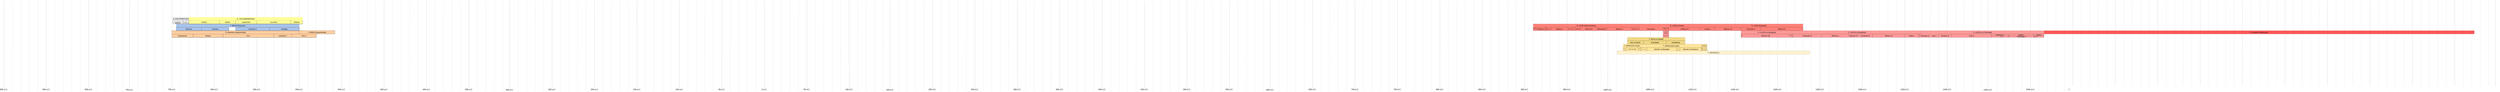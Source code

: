 <mxfile version="21.6.8" type="device" pages="3">
  <diagram id="ntUC7O2WTmBoKrtzcwPA" name="Reinados">
    <mxGraphModel dx="5271" dy="1393" grid="1" gridSize="10" guides="1" tooltips="1" connect="1" arrows="1" fold="1" page="1" pageScale="1" pageWidth="827" pageHeight="1169" math="0" shadow="0">
      <root>
        <mxCell id="0" />
        <mxCell id="1" parent="0" />
        <mxCell id="TzNjH113O0tRCm12kfbS-13" value="" style="endArrow=none;dashed=1;html=1;dashPattern=1 3;strokeWidth=2;rounded=0;strokeColor=#808080;" parent="1" edge="1">
          <mxGeometry width="50" height="50" relative="1" as="geometry">
            <mxPoint x="1640" y="1120" as="sourcePoint" />
            <mxPoint x="1641" y="40" as="targetPoint" />
          </mxGeometry>
        </mxCell>
        <mxCell id="TzNjH113O0tRCm12kfbS-14" value="" style="endArrow=none;dashed=1;html=1;dashPattern=1 3;strokeWidth=2;rounded=0;strokeColor=#808080;" parent="1" edge="1">
          <mxGeometry width="50" height="50" relative="1" as="geometry">
            <mxPoint x="1540" y="1120" as="sourcePoint" />
            <mxPoint x="1541" y="40" as="targetPoint" />
          </mxGeometry>
        </mxCell>
        <mxCell id="TzNjH113O0tRCm12kfbS-15" value="" style="endArrow=none;dashed=1;html=1;dashPattern=1 3;strokeWidth=2;rounded=0;strokeColor=#808080;" parent="1" edge="1">
          <mxGeometry width="50" height="50" relative="1" as="geometry">
            <mxPoint x="1440" y="1120" as="sourcePoint" />
            <mxPoint x="1441" y="40" as="targetPoint" />
          </mxGeometry>
        </mxCell>
        <mxCell id="TzNjH113O0tRCm12kfbS-16" value="" style="endArrow=none;dashed=1;html=1;dashPattern=1 3;strokeWidth=2;rounded=0;strokeColor=#808080;" parent="1" edge="1">
          <mxGeometry width="50" height="50" relative="1" as="geometry">
            <mxPoint x="1340" y="1120" as="sourcePoint" />
            <mxPoint x="1341" y="40" as="targetPoint" />
          </mxGeometry>
        </mxCell>
        <mxCell id="TzNjH113O0tRCm12kfbS-251" value="" style="endArrow=none;dashed=1;html=1;dashPattern=1 3;strokeWidth=2;rounded=0;strokeColor=#808080;" parent="1" edge="1">
          <mxGeometry width="50" height="50" relative="1" as="geometry">
            <mxPoint x="19560" y="1120" as="sourcePoint" />
            <mxPoint x="19561" y="40" as="targetPoint" />
          </mxGeometry>
        </mxCell>
        <mxCell id="TzNjH113O0tRCm12kfbS-281" value="" style="endArrow=none;dashed=1;html=1;dashPattern=1 3;strokeWidth=2;rounded=0;" parent="1" edge="1">
          <mxGeometry width="50" height="50" relative="1" as="geometry">
            <mxPoint x="20160.45" y="1120" as="sourcePoint" />
            <mxPoint x="20160" y="40" as="targetPoint" />
          </mxGeometry>
        </mxCell>
        <mxCell id="TzNjH113O0tRCm12kfbS-282" value="&lt;font style=&quot;font-size: 24px;&quot;&gt;1350 d.C.&lt;/font&gt;" style="edgeLabel;html=1;align=center;verticalAlign=middle;resizable=0;points=[];" parent="TzNjH113O0tRCm12kfbS-281" vertex="1" connectable="0">
          <mxGeometry x="-0.968" y="4" relative="1" as="geometry">
            <mxPoint x="3" y="-6" as="offset" />
          </mxGeometry>
        </mxCell>
        <mxCell id="TzNjH113O0tRCm12kfbS-285" value="" style="endArrow=none;dashed=1;html=1;dashPattern=1 3;strokeWidth=2;rounded=0;" parent="1" edge="1">
          <mxGeometry width="50" height="50" relative="1" as="geometry">
            <mxPoint x="19660" y="1120" as="sourcePoint" />
            <mxPoint x="19660" y="49" as="targetPoint" />
          </mxGeometry>
        </mxCell>
        <mxCell id="TzNjH113O0tRCm12kfbS-286" value="&lt;font style=&quot;font-size: 24px;&quot;&gt;1300 d.C.&lt;/font&gt;" style="edgeLabel;html=1;align=center;verticalAlign=middle;resizable=0;points=[];" parent="TzNjH113O0tRCm12kfbS-285" vertex="1" connectable="0">
          <mxGeometry x="-0.968" y="4" relative="1" as="geometry">
            <mxPoint x="3" y="-6" as="offset" />
          </mxGeometry>
        </mxCell>
        <mxCell id="TzNjH113O0tRCm12kfbS-293" value="" style="endArrow=none;dashed=1;html=1;dashPattern=1 3;strokeWidth=2;rounded=0;strokeColor=#808080;" parent="1" edge="1">
          <mxGeometry width="50" height="50" relative="1" as="geometry">
            <mxPoint x="20060" y="1120" as="sourcePoint" />
            <mxPoint x="20061" y="40" as="targetPoint" />
          </mxGeometry>
        </mxCell>
        <mxCell id="TzNjH113O0tRCm12kfbS-294" value="" style="endArrow=none;dashed=1;html=1;dashPattern=1 3;strokeWidth=2;rounded=0;strokeColor=#808080;" parent="1" edge="1">
          <mxGeometry width="50" height="50" relative="1" as="geometry">
            <mxPoint x="19960" y="1120" as="sourcePoint" />
            <mxPoint x="19961" y="40" as="targetPoint" />
          </mxGeometry>
        </mxCell>
        <mxCell id="TzNjH113O0tRCm12kfbS-295" value="" style="endArrow=none;dashed=1;html=1;dashPattern=1 3;strokeWidth=2;rounded=0;strokeColor=#808080;" parent="1" edge="1">
          <mxGeometry width="50" height="50" relative="1" as="geometry">
            <mxPoint x="19860" y="1120" as="sourcePoint" />
            <mxPoint x="19861" y="40" as="targetPoint" />
          </mxGeometry>
        </mxCell>
        <mxCell id="TzNjH113O0tRCm12kfbS-296" value="" style="endArrow=none;dashed=1;html=1;dashPattern=1 3;strokeWidth=2;rounded=0;strokeColor=#808080;" parent="1" edge="1">
          <mxGeometry width="50" height="50" relative="1" as="geometry">
            <mxPoint x="19760" y="1120" as="sourcePoint" />
            <mxPoint x="19761" y="40" as="targetPoint" />
          </mxGeometry>
        </mxCell>
        <mxCell id="TzNjH113O0tRCm12kfbS-308" value="" style="endArrow=none;dashed=1;html=1;dashPattern=1 3;strokeWidth=2;rounded=0;strokeColor=#808080;" parent="1" edge="1">
          <mxGeometry width="50" height="50" relative="1" as="geometry">
            <mxPoint x="20260" y="1120" as="sourcePoint" />
            <mxPoint x="20261" y="40" as="targetPoint" />
          </mxGeometry>
        </mxCell>
        <mxCell id="TzNjH113O0tRCm12kfbS-227" value="" style="endArrow=none;dashed=1;html=1;dashPattern=1 3;strokeWidth=2;rounded=0;" parent="1" edge="1">
          <mxGeometry width="50" height="50" relative="1" as="geometry">
            <mxPoint x="19160" y="1120" as="sourcePoint" />
            <mxPoint x="19160.55" y="40" as="targetPoint" />
          </mxGeometry>
        </mxCell>
        <mxCell id="TzNjH113O0tRCm12kfbS-228" value="&lt;font style=&quot;font-size: 24px;&quot;&gt;1250 d.C.&lt;/font&gt;" style="edgeLabel;html=1;align=center;verticalAlign=middle;resizable=0;points=[];" parent="TzNjH113O0tRCm12kfbS-227" vertex="1" connectable="0">
          <mxGeometry x="-0.968" y="4" relative="1" as="geometry">
            <mxPoint x="3" y="-6" as="offset" />
          </mxGeometry>
        </mxCell>
        <mxCell id="TzNjH113O0tRCm12kfbS-247" value="" style="endArrow=none;dashed=1;html=1;dashPattern=1 3;strokeWidth=2;rounded=0;strokeColor=#808080;" parent="1" edge="1">
          <mxGeometry width="50" height="50" relative="1" as="geometry">
            <mxPoint x="19060" y="1120" as="sourcePoint" />
            <mxPoint x="19061" y="40" as="targetPoint" />
          </mxGeometry>
        </mxCell>
        <mxCell id="TzNjH113O0tRCm12kfbS-248" value="" style="endArrow=none;dashed=1;html=1;dashPattern=1 3;strokeWidth=2;rounded=0;strokeColor=#808080;" parent="1" edge="1">
          <mxGeometry width="50" height="50" relative="1" as="geometry">
            <mxPoint x="18960" y="1120" as="sourcePoint" />
            <mxPoint x="18961" y="40" as="targetPoint" />
          </mxGeometry>
        </mxCell>
        <mxCell id="TzNjH113O0tRCm12kfbS-249" value="" style="endArrow=none;dashed=1;html=1;dashPattern=1 3;strokeWidth=2;rounded=0;strokeColor=#808080;" parent="1" edge="1">
          <mxGeometry width="50" height="50" relative="1" as="geometry">
            <mxPoint x="18860" y="1120" as="sourcePoint" />
            <mxPoint x="18861" y="40" as="targetPoint" />
          </mxGeometry>
        </mxCell>
        <mxCell id="TzNjH113O0tRCm12kfbS-252" value="" style="endArrow=none;dashed=1;html=1;dashPattern=1 3;strokeWidth=2;rounded=0;strokeColor=#808080;" parent="1" edge="1">
          <mxGeometry width="50" height="50" relative="1" as="geometry">
            <mxPoint x="19460" y="1120" as="sourcePoint" />
            <mxPoint x="19461" y="40" as="targetPoint" />
          </mxGeometry>
        </mxCell>
        <mxCell id="TzNjH113O0tRCm12kfbS-253" value="" style="endArrow=none;dashed=1;html=1;dashPattern=1 3;strokeWidth=2;rounded=0;strokeColor=#808080;" parent="1" edge="1">
          <mxGeometry width="50" height="50" relative="1" as="geometry">
            <mxPoint x="19360" y="1120" as="sourcePoint" />
            <mxPoint x="19361" y="40" as="targetPoint" />
          </mxGeometry>
        </mxCell>
        <mxCell id="TzNjH113O0tRCm12kfbS-254" value="" style="endArrow=none;dashed=1;html=1;dashPattern=1 3;strokeWidth=2;rounded=0;strokeColor=#808080;" parent="1" edge="1">
          <mxGeometry width="50" height="50" relative="1" as="geometry">
            <mxPoint x="19260" y="1120" as="sourcePoint" />
            <mxPoint x="19261" y="40" as="targetPoint" />
          </mxGeometry>
        </mxCell>
        <UserObject label="&lt;font style=&quot;font-size: 20px;&quot;&gt;C. CASTILLA (Borgoña)&lt;/font&gt;" link="https://es.wikipedia.org/wiki/Reino_de_Castilla" id="jyAoXQrGz-_nVfHODwuV-95">
          <mxCell style="text;html=1;strokeColor=#808080;fillColor=#FF9999;align=center;verticalAlign=middle;whiteSpace=wrap;rounded=0;rotation=0;" parent="1" vertex="1">
            <mxGeometry x="18840" y="400" width="1510" height="40" as="geometry" />
          </mxCell>
        </UserObject>
        <mxCell id="jyAoXQrGz-_nVfHODwuV-52" value="" style="endArrow=none;dashed=1;html=1;dashPattern=1 3;strokeWidth=2;rounded=0;strokeColor=#808080;" parent="1" edge="1">
          <mxGeometry width="50" height="50" relative="1" as="geometry">
            <mxPoint x="15980" y="1120" as="sourcePoint" />
            <mxPoint x="15980" y="40" as="targetPoint" />
          </mxGeometry>
        </mxCell>
        <mxCell id="TzNjH113O0tRCm12kfbS-217" value="" style="endArrow=none;dashed=1;html=1;dashPattern=1 3;strokeWidth=2;rounded=0;strokeColor=#808080;" parent="1" edge="1">
          <mxGeometry width="50" height="50" relative="1" as="geometry">
            <mxPoint x="16860" y="1120" as="sourcePoint" />
            <mxPoint x="16861" y="40" as="targetPoint" />
          </mxGeometry>
        </mxCell>
        <mxCell id="TzNjH113O0tRCm12kfbS-216" value="" style="endArrow=none;dashed=1;html=1;dashPattern=1 3;strokeWidth=2;rounded=0;strokeColor=#808080;" parent="1" edge="1">
          <mxGeometry width="50" height="50" relative="1" as="geometry">
            <mxPoint x="16960" y="1120" as="sourcePoint" />
            <mxPoint x="16961" y="40" as="targetPoint" />
          </mxGeometry>
        </mxCell>
        <UserObject label="&lt;font style=&quot;font-size: 18px;&quot;&gt;T. ZARAGOZA (Tuyibi)&lt;/font&gt;" link="https://es.wikipedia.org/wiki/Taifa_de_Zaragoza" id="jyAoXQrGz-_nVfHODwuV-24">
          <mxCell style="text;html=1;strokeColor=#808080;fillColor=#FFE599;align=center;verticalAlign=middle;whiteSpace=wrap;rounded=0;rotation=0;" parent="1" vertex="1">
            <mxGeometry x="16840" y="560" width="210" height="40" as="geometry" />
          </mxCell>
        </UserObject>
        <mxCell id="cJ7qQOlvr0izlmHd6RKn-11" value="" style="endArrow=none;dashed=1;html=1;dashPattern=1 3;strokeWidth=2;rounded=0;strokeColor=#808080;" parent="1" edge="1">
          <mxGeometry width="50" height="50" relative="1" as="geometry">
            <mxPoint x="140" y="1120" as="sourcePoint" />
            <mxPoint x="141" y="40" as="targetPoint" />
          </mxGeometry>
        </mxCell>
        <mxCell id="cJ7qQOlvr0izlmHd6RKn-7" value="" style="endArrow=none;dashed=1;html=1;dashPattern=1 3;strokeWidth=2;rounded=0;fillColor=#B3B3B3;strokeColor=#808080;" parent="1" edge="1">
          <mxGeometry width="50" height="50" relative="1" as="geometry">
            <mxPoint x="639.5" y="1120" as="sourcePoint" />
            <mxPoint x="640.5" y="40" as="targetPoint" />
          </mxGeometry>
        </mxCell>
        <mxCell id="cJ7qQOlvr0izlmHd6RKn-8" value="" style="endArrow=none;dashed=1;html=1;dashPattern=1 3;strokeWidth=2;rounded=0;fillColor=#B3B3B3;strokeColor=#808080;" parent="1" edge="1">
          <mxGeometry width="50" height="50" relative="1" as="geometry">
            <mxPoint x="539.5" y="1120" as="sourcePoint" />
            <mxPoint x="540.5" y="40" as="targetPoint" />
          </mxGeometry>
        </mxCell>
        <mxCell id="cJ7qQOlvr0izlmHd6RKn-9" value="" style="endArrow=none;dashed=1;html=1;dashPattern=1 3;strokeWidth=2;rounded=0;fillColor=#B3B3B3;strokeColor=#808080;" parent="1" edge="1">
          <mxGeometry width="50" height="50" relative="1" as="geometry">
            <mxPoint x="439.5" y="1120" as="sourcePoint" />
            <mxPoint x="440.5" y="40" as="targetPoint" />
          </mxGeometry>
        </mxCell>
        <mxCell id="cJ7qQOlvr0izlmHd6RKn-10" value="" style="endArrow=none;dashed=1;html=1;dashPattern=1 3;strokeWidth=2;rounded=0;fillColor=#B3B3B3;strokeColor=#808080;" parent="1" edge="1">
          <mxGeometry width="50" height="50" relative="1" as="geometry">
            <mxPoint x="339.5" y="1120" as="sourcePoint" />
            <mxPoint x="340.5" y="40" as="targetPoint" />
          </mxGeometry>
        </mxCell>
        <mxCell id="cJ7qQOlvr0izlmHd6RKn-12" value="" style="endArrow=none;dashed=1;html=1;dashPattern=1 3;strokeWidth=2;rounded=0;strokeColor=#808080;" parent="1" edge="1">
          <mxGeometry width="50" height="50" relative="1" as="geometry">
            <mxPoint x="40" y="1120" as="sourcePoint" />
            <mxPoint x="41" y="40" as="targetPoint" />
          </mxGeometry>
        </mxCell>
        <mxCell id="cJ7qQOlvr0izlmHd6RKn-13" value="" style="endArrow=none;dashed=1;html=1;dashPattern=1 3;strokeWidth=2;rounded=0;strokeColor=#808080;" parent="1" edge="1">
          <mxGeometry width="50" height="50" relative="1" as="geometry">
            <mxPoint x="-60" y="1120" as="sourcePoint" />
            <mxPoint x="-59" y="40" as="targetPoint" />
          </mxGeometry>
        </mxCell>
        <mxCell id="cJ7qQOlvr0izlmHd6RKn-14" value="" style="endArrow=none;dashed=1;html=1;dashPattern=1 3;strokeWidth=2;rounded=0;strokeColor=#808080;" parent="1" edge="1">
          <mxGeometry width="50" height="50" relative="1" as="geometry">
            <mxPoint x="-160" y="1120" as="sourcePoint" />
            <mxPoint x="-159" y="40" as="targetPoint" />
          </mxGeometry>
        </mxCell>
        <mxCell id="cJ7qQOlvr0izlmHd6RKn-15" value="" style="endArrow=none;dashed=1;html=1;dashPattern=1 3;strokeWidth=2;rounded=0;strokeColor=#808080;" parent="1" edge="1">
          <mxGeometry width="50" height="50" relative="1" as="geometry">
            <mxPoint x="-360" y="1120" as="sourcePoint" />
            <mxPoint x="-359" y="40" as="targetPoint" />
          </mxGeometry>
        </mxCell>
        <mxCell id="cJ7qQOlvr0izlmHd6RKn-16" value="" style="endArrow=none;dashed=1;html=1;dashPattern=1 3;strokeWidth=2;rounded=0;strokeColor=#808080;" parent="1" edge="1">
          <mxGeometry width="50" height="50" relative="1" as="geometry">
            <mxPoint x="-460" y="1120" as="sourcePoint" />
            <mxPoint x="-459" y="40" as="targetPoint" />
          </mxGeometry>
        </mxCell>
        <mxCell id="cJ7qQOlvr0izlmHd6RKn-17" value="" style="endArrow=none;dashed=1;html=1;dashPattern=1 3;strokeWidth=2;rounded=0;strokeColor=#808080;" parent="1" edge="1">
          <mxGeometry width="50" height="50" relative="1" as="geometry">
            <mxPoint x="-560" y="1120" as="sourcePoint" />
            <mxPoint x="-559" y="40" as="targetPoint" />
          </mxGeometry>
        </mxCell>
        <mxCell id="cJ7qQOlvr0izlmHd6RKn-18" value="" style="endArrow=none;dashed=1;html=1;dashPattern=1 3;strokeWidth=2;rounded=0;strokeColor=#808080;" parent="1" edge="1">
          <mxGeometry width="50" height="50" relative="1" as="geometry">
            <mxPoint x="-660" y="1120" as="sourcePoint" />
            <mxPoint x="-659" y="40" as="targetPoint" />
          </mxGeometry>
        </mxCell>
        <mxCell id="cJ7qQOlvr0izlmHd6RKn-4" value="" style="endArrow=none;dashed=1;html=1;dashPattern=1 3;strokeWidth=2;rounded=0;fillColor=#B3B3B3;strokeColor=#808080;" parent="1" edge="1">
          <mxGeometry width="50" height="50" relative="1" as="geometry">
            <mxPoint x="1140" y="1120" as="sourcePoint" />
            <mxPoint x="1141" y="40" as="targetPoint" />
          </mxGeometry>
        </mxCell>
        <mxCell id="cJ7qQOlvr0izlmHd6RKn-5" value="" style="endArrow=none;dashed=1;html=1;dashPattern=1 3;strokeWidth=2;rounded=0;fillColor=#B3B3B3;strokeColor=#808080;" parent="1" edge="1">
          <mxGeometry width="50" height="50" relative="1" as="geometry">
            <mxPoint x="1040" y="1120" as="sourcePoint" />
            <mxPoint x="1041" y="40" as="targetPoint" />
          </mxGeometry>
        </mxCell>
        <mxCell id="cJ7qQOlvr0izlmHd6RKn-6" value="" style="endArrow=none;dashed=1;html=1;dashPattern=1 3;strokeWidth=2;rounded=0;fillColor=#B3B3B3;strokeColor=#808080;" parent="1" edge="1">
          <mxGeometry width="50" height="50" relative="1" as="geometry">
            <mxPoint x="940" y="1120" as="sourcePoint" />
            <mxPoint x="941" y="40" as="targetPoint" />
          </mxGeometry>
        </mxCell>
        <mxCell id="cJ7qQOlvr0izlmHd6RKn-2" value="" style="endArrow=none;dashed=1;html=1;dashPattern=1 3;strokeWidth=2;rounded=0;fillColor=#B3B3B3;strokeColor=#808080;" parent="1" edge="1">
          <mxGeometry width="50" height="50" relative="1" as="geometry">
            <mxPoint x="840" y="1120" as="sourcePoint" />
            <mxPoint x="841" y="40" as="targetPoint" />
          </mxGeometry>
        </mxCell>
        <mxCell id="kJnMAHNnLYswkbxLVZm_-7" value="" style="endArrow=none;dashed=1;html=1;dashPattern=1 3;strokeWidth=2;rounded=0;fillColor=#999999;" parent="1" edge="1">
          <mxGeometry width="50" height="50" relative="1" as="geometry">
            <mxPoint x="240.45" y="1120" as="sourcePoint" />
            <mxPoint x="240.0" y="40" as="targetPoint" />
          </mxGeometry>
        </mxCell>
        <mxCell id="kJnMAHNnLYswkbxLVZm_-8" value="&lt;font style=&quot;font-size: 24px;&quot;&gt;650 a.C.&lt;/font&gt;" style="edgeLabel;html=1;align=center;verticalAlign=middle;resizable=0;points=[];" parent="kJnMAHNnLYswkbxLVZm_-7" vertex="1" connectable="0">
          <mxGeometry x="-0.968" y="4" relative="1" as="geometry">
            <mxPoint x="3" y="-6" as="offset" />
          </mxGeometry>
        </mxCell>
        <mxCell id="kJnMAHNnLYswkbxLVZm_-9" value="" style="endArrow=none;dashed=1;html=1;dashPattern=1 3;strokeWidth=2;rounded=0;" parent="1" edge="1">
          <mxGeometry width="50" height="50" relative="1" as="geometry">
            <mxPoint x="1240" y="1120" as="sourcePoint" />
            <mxPoint x="1241" y="40" as="targetPoint" />
          </mxGeometry>
        </mxCell>
        <mxCell id="kJnMAHNnLYswkbxLVZm_-10" value="&lt;font style=&quot;font-size: 24px;&quot;&gt;550 a.C.&lt;/font&gt;" style="edgeLabel;html=1;align=center;verticalAlign=middle;resizable=0;points=[];" parent="kJnMAHNnLYswkbxLVZm_-9" vertex="1" connectable="0">
          <mxGeometry x="-0.968" y="4" relative="1" as="geometry">
            <mxPoint x="3" y="-6" as="offset" />
          </mxGeometry>
        </mxCell>
        <mxCell id="kJnMAHNnLYswkbxLVZm_-11" value="" style="endArrow=none;dashed=1;html=1;dashPattern=1 3;strokeWidth=2;rounded=0;" parent="1" edge="1">
          <mxGeometry width="50" height="50" relative="1" as="geometry">
            <mxPoint x="1740" y="1120" as="sourcePoint" />
            <mxPoint x="1740.55" y="40" as="targetPoint" />
          </mxGeometry>
        </mxCell>
        <mxCell id="kJnMAHNnLYswkbxLVZm_-12" value="&lt;font style=&quot;font-size: 24px;&quot;&gt;500 a.C.&lt;/font&gt;" style="edgeLabel;html=1;align=center;verticalAlign=middle;resizable=0;points=[];" parent="kJnMAHNnLYswkbxLVZm_-11" vertex="1" connectable="0">
          <mxGeometry x="-0.968" y="4" relative="1" as="geometry">
            <mxPoint x="3" y="-6" as="offset" />
          </mxGeometry>
        </mxCell>
        <mxCell id="wijAwEyVu97L4kI58OfU-2" value="" style="endArrow=none;dashed=1;html=1;dashPattern=1 3;strokeWidth=2;rounded=0;" parent="1" edge="1">
          <mxGeometry width="50" height="50" relative="1" as="geometry">
            <mxPoint x="-260" y="1120" as="sourcePoint" />
            <mxPoint x="-260" y="40" as="targetPoint" />
          </mxGeometry>
        </mxCell>
        <mxCell id="wijAwEyVu97L4kI58OfU-3" value="&lt;font style=&quot;font-size: 24px;&quot;&gt;700 a.C.&lt;/font&gt;" style="edgeLabel;html=1;align=center;verticalAlign=middle;resizable=0;points=[];" parent="wijAwEyVu97L4kI58OfU-2" vertex="1" connectable="0">
          <mxGeometry x="-0.968" y="4" relative="1" as="geometry">
            <mxPoint x="3" y="-6" as="offset" />
          </mxGeometry>
        </mxCell>
        <mxCell id="wijAwEyVu97L4kI58OfU-4" value="" style="endArrow=none;dashed=1;html=1;dashPattern=1 3;strokeWidth=2;rounded=0;" parent="1" edge="1">
          <mxGeometry width="50" height="50" relative="1" as="geometry">
            <mxPoint x="740.45" y="1120" as="sourcePoint" />
            <mxPoint x="740" y="40" as="targetPoint" />
          </mxGeometry>
        </mxCell>
        <mxCell id="wijAwEyVu97L4kI58OfU-5" value="&lt;font style=&quot;font-size: 24px;&quot;&gt;600 a.C.&lt;/font&gt;" style="edgeLabel;html=1;align=center;verticalAlign=middle;resizable=0;points=[];" parent="wijAwEyVu97L4kI58OfU-4" vertex="1" connectable="0">
          <mxGeometry x="-0.968" y="4" relative="1" as="geometry">
            <mxPoint x="3" y="-6" as="offset" />
          </mxGeometry>
        </mxCell>
        <mxCell id="wijAwEyVu97L4kI58OfU-6" value="" style="endArrow=none;dashed=1;html=1;dashPattern=1 3;strokeWidth=2;rounded=0;" parent="1" edge="1">
          <mxGeometry width="50" height="50" relative="1" as="geometry">
            <mxPoint x="-1739.55" y="1120" as="sourcePoint" />
            <mxPoint x="-1740" y="40" as="targetPoint" />
          </mxGeometry>
        </mxCell>
        <mxCell id="wijAwEyVu97L4kI58OfU-7" value="&lt;font style=&quot;font-size: 24px;&quot;&gt;850 a.C.&lt;/font&gt;" style="edgeLabel;html=1;align=center;verticalAlign=middle;resizable=0;points=[];" parent="wijAwEyVu97L4kI58OfU-6" vertex="1" connectable="0">
          <mxGeometry x="-0.968" y="4" relative="1" as="geometry">
            <mxPoint x="3" y="-6" as="offset" />
          </mxGeometry>
        </mxCell>
        <mxCell id="wijAwEyVu97L4kI58OfU-8" value="" style="endArrow=none;dashed=1;html=1;dashPattern=1 3;strokeWidth=2;rounded=0;" parent="1" edge="1">
          <mxGeometry width="50" height="50" relative="1" as="geometry">
            <mxPoint x="-760" y="1124" as="sourcePoint" />
            <mxPoint x="-759" y="44" as="targetPoint" />
          </mxGeometry>
        </mxCell>
        <mxCell id="wijAwEyVu97L4kI58OfU-9" value="&lt;font style=&quot;font-size: 24px;&quot;&gt;750 a.C.&lt;/font&gt;" style="edgeLabel;html=1;align=center;verticalAlign=middle;resizable=0;points=[];" parent="wijAwEyVu97L4kI58OfU-8" vertex="1" connectable="0">
          <mxGeometry x="-0.968" y="4" relative="1" as="geometry">
            <mxPoint x="3" y="-6" as="offset" />
          </mxGeometry>
        </mxCell>
        <mxCell id="wijAwEyVu97L4kI58OfU-15" value="" style="endArrow=none;dashed=1;html=1;dashPattern=1 3;strokeWidth=2;rounded=0;" parent="1" edge="1">
          <mxGeometry width="50" height="50" relative="1" as="geometry">
            <mxPoint x="-2240" y="1120" as="sourcePoint" />
            <mxPoint x="-2240" y="49" as="targetPoint" />
          </mxGeometry>
        </mxCell>
        <mxCell id="wijAwEyVu97L4kI58OfU-16" value="&lt;font style=&quot;font-size: 24px;&quot;&gt;900 a.C.&lt;/font&gt;" style="edgeLabel;html=1;align=center;verticalAlign=middle;resizable=0;points=[];" parent="wijAwEyVu97L4kI58OfU-15" vertex="1" connectable="0">
          <mxGeometry x="-0.968" y="4" relative="1" as="geometry">
            <mxPoint x="3" y="-6" as="offset" />
          </mxGeometry>
        </mxCell>
        <mxCell id="wijAwEyVu97L4kI58OfU-17" value="" style="endArrow=none;dashed=1;html=1;dashPattern=1 3;strokeWidth=2;rounded=0;" parent="1" edge="1">
          <mxGeometry width="50" height="50" relative="1" as="geometry">
            <mxPoint x="-1240" y="1120" as="sourcePoint" />
            <mxPoint x="-1240.45" y="40" as="targetPoint" />
          </mxGeometry>
        </mxCell>
        <mxCell id="wijAwEyVu97L4kI58OfU-18" value="&lt;font style=&quot;font-size: 24px;&quot;&gt;800 a.C.&lt;/font&gt;" style="edgeLabel;html=1;align=center;verticalAlign=middle;resizable=0;points=[];" parent="wijAwEyVu97L4kI58OfU-17" vertex="1" connectable="0">
          <mxGeometry x="-0.968" y="4" relative="1" as="geometry">
            <mxPoint x="3" y="-6" as="offset" />
          </mxGeometry>
        </mxCell>
        <mxCell id="kNJeRtomoLAxffTpgEJ0-1" value="&lt;font style=&quot;font-size: 20px;&quot;&gt;R. ANSHAN (Aqueménida)&lt;/font&gt;" style="text;html=1;strokeColor=#000000;fillColor=#FFCE9F;align=center;verticalAlign=middle;whiteSpace=wrap;rounded=0;rotation=0;" parent="1" vertex="1">
          <mxGeometry x="-260" y="400" width="1500" height="40" as="geometry" />
        </mxCell>
        <UserObject label="&lt;font style=&quot;font-size: 20px;&quot;&gt;Ciro I&lt;/font&gt;" link="https://es.wikipedia.org/wiki/Ciro_I" id="YSTHmd9xUC6HIwZlgA22-1">
          <mxCell style="rounded=1;whiteSpace=wrap;html=1;shadow=1;fillColor=#FFCE9F;" parent="1" vertex="1">
            <mxGeometry x="340" y="440" width="600" height="40" as="geometry" />
          </mxCell>
        </UserObject>
        <UserObject label="&lt;font style=&quot;font-size: 20px;&quot;&gt;Cambises I&lt;/font&gt;" link="https://es.wikipedia.org/wiki/Cambises_I" id="PVOqjfRnuEBgBkyColfX-1">
          <mxCell style="rounded=1;whiteSpace=wrap;html=1;shadow=1;fillColor=#FFCE9F;" parent="1" vertex="1">
            <mxGeometry x="940" y="440" width="210" height="40" as="geometry" />
          </mxCell>
        </UserObject>
        <UserObject label="&lt;font style=&quot;font-size: 20px;&quot;&gt;Teispes&lt;/font&gt;" link="https://www.mcnbiografias.com/app-bio/do/show?key=teispes" linkTarget="_blank" id="QfYMStHoGPmFtB9b1Mqv-1">
          <mxCell style="rounded=1;whiteSpace=wrap;html=1;shadow=1;fillColor=#FFCE9F;" parent="1" vertex="1">
            <mxGeometry x="-10" y="440" width="350" height="40" as="geometry" />
          </mxCell>
        </UserObject>
        <UserObject label="&lt;font style=&quot;font-size: 20px;&quot;&gt;Aquemenes&lt;/font&gt;" link="https://www.mcnbiografias.com/app-bio/do/show?key=aquemenes1" linkTarget="_blank" id="qh5PxMRoVfp8CGKRUwqa-1">
          <mxCell style="rounded=1;whiteSpace=wrap;html=1;shadow=1;fillColor=#FFCE9F;" parent="1" vertex="1">
            <mxGeometry x="-260" y="440" width="250" height="40" as="geometry" />
          </mxCell>
        </UserObject>
        <mxCell id="Ww5bhJKkqTZQUf0Aady9-1" value="&lt;font style=&quot;font-size: 20px;&quot;&gt;I. PERSA (Aqueménida)&lt;/font&gt;" style="text;html=1;strokeColor=#000000;fillColor=#FFCE9F;align=center;verticalAlign=middle;whiteSpace=wrap;rounded=0;rotation=0;" parent="1" vertex="1">
          <mxGeometry x="1240" y="400" width="420" height="40" as="geometry" />
        </mxCell>
        <UserObject label="&lt;font style=&quot;font-size: 20px;&quot;&gt;Ciro II&lt;/font&gt;" link="https://es.wikipedia.org/wiki/Ciro_II_el_Grande" id="wijAwEyVu97L4kI58OfU-1">
          <mxCell style="rounded=1;whiteSpace=wrap;html=1;shadow=1;fillColor=#FFCE9F;" parent="1" vertex="1">
            <mxGeometry x="1150" y="440" width="290" height="40" as="geometry" />
          </mxCell>
        </UserObject>
        <mxCell id="cJ7qQOlvr0izlmHd6RKn-1" value="&lt;font style=&quot;font-size: 20px;&quot;&gt;I. MEDIA (Deyoces)&lt;/font&gt;" style="text;html=1;strokeColor=none;fillColor=#A9C4EB;align=center;verticalAlign=middle;whiteSpace=wrap;rounded=0;rotation=0;" parent="1" vertex="1">
          <mxGeometry x="-210" y="320" width="1450" height="40" as="geometry" />
        </mxCell>
        <UserObject label="&lt;font style=&quot;font-size: 20px;&quot;&gt;Deyoces&lt;/font&gt;" link="https://es.wikipedia.org/wiki/Deyoces" id="4F5isNtCRVITHnUA4Csj-1">
          <mxCell style="rounded=1;whiteSpace=wrap;html=1;shadow=1;fillColor=#A9C4EB;" parent="1" vertex="1">
            <mxGeometry x="-210" y="360" width="300" height="40" as="geometry" />
          </mxCell>
        </UserObject>
        <UserObject label="&lt;span style=&quot;font-size: 20px;&quot;&gt;Fraortes&lt;/span&gt;" link="https://es.wikipedia.org/wiki/Fraortes_de_Media" id="W4z4JvsVCR5jQ0jpZrW_-1">
          <mxCell style="rounded=1;whiteSpace=wrap;html=1;shadow=1;fillColor=#A9C4EB;" parent="1" vertex="1">
            <mxGeometry x="90" y="360" width="320" height="40" as="geometry" />
          </mxCell>
        </UserObject>
        <UserObject label="&lt;font style=&quot;font-size: 20px;&quot;&gt;Ciáxares II&lt;/font&gt;" link="https://es.wikipedia.org/wiki/Ci%C3%A1xares" id="jD7j5xy4dOxBBQIjkIdj-1">
          <mxCell style="rounded=1;whiteSpace=wrap;html=1;shadow=1;fillColor=#A9C4EB;" parent="1" vertex="1">
            <mxGeometry x="490" y="360" width="400" height="40" as="geometry" />
          </mxCell>
        </UserObject>
        <UserObject label="&lt;font style=&quot;font-size: 20px;&quot;&gt;Astiages&lt;/font&gt;" link="https://es.wikipedia.org/wiki/Astiages" id="bKzXsgpmMGWMkb5BYkDZ-1">
          <mxCell style="rounded=1;whiteSpace=wrap;html=1;shadow=1;fillColor=#A9C4EB;" parent="1" vertex="1">
            <mxGeometry x="890" y="360" width="350" height="40" as="geometry" />
          </mxCell>
        </UserObject>
        <mxCell id="TzNjH113O0tRCm12kfbS-1" value="" style="endArrow=none;dashed=1;html=1;dashPattern=1 3;strokeWidth=2;rounded=0;strokeColor=#808080;" parent="1" edge="1">
          <mxGeometry width="50" height="50" relative="1" as="geometry">
            <mxPoint x="-840" y="1120" as="sourcePoint" />
            <mxPoint x="-839" y="40" as="targetPoint" />
          </mxGeometry>
        </mxCell>
        <mxCell id="TzNjH113O0tRCm12kfbS-2" value="" style="endArrow=none;dashed=1;html=1;dashPattern=1 3;strokeWidth=2;rounded=0;strokeColor=#808080;" parent="1" edge="1">
          <mxGeometry width="50" height="50" relative="1" as="geometry">
            <mxPoint x="-940" y="1120" as="sourcePoint" />
            <mxPoint x="-939" y="40" as="targetPoint" />
          </mxGeometry>
        </mxCell>
        <mxCell id="TzNjH113O0tRCm12kfbS-3" value="" style="endArrow=none;dashed=1;html=1;dashPattern=1 3;strokeWidth=2;rounded=0;strokeColor=#808080;" parent="1" edge="1">
          <mxGeometry width="50" height="50" relative="1" as="geometry">
            <mxPoint x="-1040" y="1120" as="sourcePoint" />
            <mxPoint x="-1039" y="40" as="targetPoint" />
          </mxGeometry>
        </mxCell>
        <mxCell id="TzNjH113O0tRCm12kfbS-4" value="" style="endArrow=none;dashed=1;html=1;dashPattern=1 3;strokeWidth=2;rounded=0;strokeColor=#808080;" parent="1" edge="1">
          <mxGeometry width="50" height="50" relative="1" as="geometry">
            <mxPoint x="-1140" y="1120" as="sourcePoint" />
            <mxPoint x="-1139" y="40" as="targetPoint" />
          </mxGeometry>
        </mxCell>
        <mxCell id="TzNjH113O0tRCm12kfbS-5" value="" style="endArrow=none;dashed=1;html=1;dashPattern=1 3;strokeWidth=2;rounded=0;strokeColor=#808080;" parent="1" edge="1">
          <mxGeometry width="50" height="50" relative="1" as="geometry">
            <mxPoint x="-1340" y="1120" as="sourcePoint" />
            <mxPoint x="-1339" y="40" as="targetPoint" />
          </mxGeometry>
        </mxCell>
        <mxCell id="TzNjH113O0tRCm12kfbS-6" value="" style="endArrow=none;dashed=1;html=1;dashPattern=1 3;strokeWidth=2;rounded=0;strokeColor=#808080;" parent="1" edge="1">
          <mxGeometry width="50" height="50" relative="1" as="geometry">
            <mxPoint x="-1440" y="1120" as="sourcePoint" />
            <mxPoint x="-1439" y="40" as="targetPoint" />
          </mxGeometry>
        </mxCell>
        <mxCell id="TzNjH113O0tRCm12kfbS-7" value="" style="endArrow=none;dashed=1;html=1;dashPattern=1 3;strokeWidth=2;rounded=0;strokeColor=#808080;" parent="1" edge="1">
          <mxGeometry width="50" height="50" relative="1" as="geometry">
            <mxPoint x="-1540" y="1120" as="sourcePoint" />
            <mxPoint x="-1539" y="40" as="targetPoint" />
          </mxGeometry>
        </mxCell>
        <mxCell id="TzNjH113O0tRCm12kfbS-8" value="" style="endArrow=none;dashed=1;html=1;dashPattern=1 3;strokeWidth=2;rounded=0;strokeColor=#808080;" parent="1" edge="1">
          <mxGeometry width="50" height="50" relative="1" as="geometry">
            <mxPoint x="-1640" y="1120" as="sourcePoint" />
            <mxPoint x="-1639" y="40" as="targetPoint" />
          </mxGeometry>
        </mxCell>
        <mxCell id="TzNjH113O0tRCm12kfbS-9" value="" style="endArrow=none;dashed=1;html=1;dashPattern=1 3;strokeWidth=2;rounded=0;strokeColor=#808080;" parent="1" edge="1">
          <mxGeometry width="50" height="50" relative="1" as="geometry">
            <mxPoint x="-1840" y="1120" as="sourcePoint" />
            <mxPoint x="-1839" y="40" as="targetPoint" />
          </mxGeometry>
        </mxCell>
        <mxCell id="TzNjH113O0tRCm12kfbS-10" value="" style="endArrow=none;dashed=1;html=1;dashPattern=1 3;strokeWidth=2;rounded=0;strokeColor=#808080;" parent="1" edge="1">
          <mxGeometry width="50" height="50" relative="1" as="geometry">
            <mxPoint x="-1940" y="1120" as="sourcePoint" />
            <mxPoint x="-1939" y="40" as="targetPoint" />
          </mxGeometry>
        </mxCell>
        <mxCell id="TzNjH113O0tRCm12kfbS-11" value="" style="endArrow=none;dashed=1;html=1;dashPattern=1 3;strokeWidth=2;rounded=0;strokeColor=#808080;" parent="1" edge="1">
          <mxGeometry width="50" height="50" relative="1" as="geometry">
            <mxPoint x="-2040" y="1120" as="sourcePoint" />
            <mxPoint x="-2039" y="40" as="targetPoint" />
          </mxGeometry>
        </mxCell>
        <mxCell id="TzNjH113O0tRCm12kfbS-12" value="" style="endArrow=none;dashed=1;html=1;dashPattern=1 3;strokeWidth=2;rounded=0;strokeColor=#808080;" parent="1" edge="1">
          <mxGeometry width="50" height="50" relative="1" as="geometry">
            <mxPoint x="-2140" y="1120" as="sourcePoint" />
            <mxPoint x="-2139" y="40" as="targetPoint" />
          </mxGeometry>
        </mxCell>
        <mxCell id="TzNjH113O0tRCm12kfbS-17" value="" style="endArrow=none;dashed=1;html=1;dashPattern=1 3;strokeWidth=2;rounded=0;strokeColor=#808080;" parent="1" edge="1">
          <mxGeometry width="50" height="50" relative="1" as="geometry">
            <mxPoint x="2140" y="1120" as="sourcePoint" />
            <mxPoint x="2141" y="40" as="targetPoint" />
          </mxGeometry>
        </mxCell>
        <mxCell id="TzNjH113O0tRCm12kfbS-18" value="" style="endArrow=none;dashed=1;html=1;dashPattern=1 3;strokeWidth=2;rounded=0;strokeColor=#808080;" parent="1" edge="1">
          <mxGeometry width="50" height="50" relative="1" as="geometry">
            <mxPoint x="2040" y="1120" as="sourcePoint" />
            <mxPoint x="2041" y="40" as="targetPoint" />
          </mxGeometry>
        </mxCell>
        <mxCell id="TzNjH113O0tRCm12kfbS-19" value="" style="endArrow=none;dashed=1;html=1;dashPattern=1 3;strokeWidth=2;rounded=0;strokeColor=#808080;" parent="1" edge="1">
          <mxGeometry width="50" height="50" relative="1" as="geometry">
            <mxPoint x="1940" y="1120" as="sourcePoint" />
            <mxPoint x="1941" y="40" as="targetPoint" />
          </mxGeometry>
        </mxCell>
        <mxCell id="TzNjH113O0tRCm12kfbS-20" value="" style="endArrow=none;dashed=1;html=1;dashPattern=1 3;strokeWidth=2;rounded=0;strokeColor=#808080;" parent="1" edge="1">
          <mxGeometry width="50" height="50" relative="1" as="geometry">
            <mxPoint x="1840" y="1120" as="sourcePoint" />
            <mxPoint x="1841" y="40" as="targetPoint" />
          </mxGeometry>
        </mxCell>
        <mxCell id="TzNjH113O0tRCm12kfbS-21" value="" style="endArrow=none;dashed=1;html=1;dashPattern=1 3;strokeWidth=2;rounded=0;strokeColor=#808080;" parent="1" edge="1">
          <mxGeometry width="50" height="50" relative="1" as="geometry">
            <mxPoint x="4620" y="1120" as="sourcePoint" />
            <mxPoint x="4621" y="40" as="targetPoint" />
          </mxGeometry>
        </mxCell>
        <mxCell id="TzNjH113O0tRCm12kfbS-22" value="" style="endArrow=none;dashed=1;html=1;dashPattern=1 3;strokeWidth=2;rounded=0;fillColor=#B3B3B3;strokeColor=#808080;" parent="1" edge="1">
          <mxGeometry width="50" height="50" relative="1" as="geometry">
            <mxPoint x="5119.5" y="1120" as="sourcePoint" />
            <mxPoint x="5120.5" y="40" as="targetPoint" />
          </mxGeometry>
        </mxCell>
        <mxCell id="TzNjH113O0tRCm12kfbS-23" value="" style="endArrow=none;dashed=1;html=1;dashPattern=1 3;strokeWidth=2;rounded=0;fillColor=#B3B3B3;strokeColor=#808080;" parent="1" edge="1">
          <mxGeometry width="50" height="50" relative="1" as="geometry">
            <mxPoint x="5019.5" y="1120" as="sourcePoint" />
            <mxPoint x="5020.5" y="40" as="targetPoint" />
          </mxGeometry>
        </mxCell>
        <mxCell id="TzNjH113O0tRCm12kfbS-24" value="" style="endArrow=none;dashed=1;html=1;dashPattern=1 3;strokeWidth=2;rounded=0;fillColor=#B3B3B3;strokeColor=#808080;" parent="1" edge="1">
          <mxGeometry width="50" height="50" relative="1" as="geometry">
            <mxPoint x="4919.5" y="1120" as="sourcePoint" />
            <mxPoint x="4920.5" y="40" as="targetPoint" />
          </mxGeometry>
        </mxCell>
        <mxCell id="TzNjH113O0tRCm12kfbS-25" value="" style="endArrow=none;dashed=1;html=1;dashPattern=1 3;strokeWidth=2;rounded=0;fillColor=#B3B3B3;strokeColor=#808080;" parent="1" edge="1">
          <mxGeometry width="50" height="50" relative="1" as="geometry">
            <mxPoint x="4819.5" y="1120" as="sourcePoint" />
            <mxPoint x="4820.5" y="40" as="targetPoint" />
          </mxGeometry>
        </mxCell>
        <mxCell id="TzNjH113O0tRCm12kfbS-26" value="" style="endArrow=none;dashed=1;html=1;dashPattern=1 3;strokeWidth=2;rounded=0;strokeColor=#808080;" parent="1" edge="1">
          <mxGeometry width="50" height="50" relative="1" as="geometry">
            <mxPoint x="4520" y="1120" as="sourcePoint" />
            <mxPoint x="4521" y="40" as="targetPoint" />
          </mxGeometry>
        </mxCell>
        <mxCell id="TzNjH113O0tRCm12kfbS-27" value="" style="endArrow=none;dashed=1;html=1;dashPattern=1 3;strokeWidth=2;rounded=0;strokeColor=#808080;" parent="1" edge="1">
          <mxGeometry width="50" height="50" relative="1" as="geometry">
            <mxPoint x="4420" y="1120" as="sourcePoint" />
            <mxPoint x="4421" y="40" as="targetPoint" />
          </mxGeometry>
        </mxCell>
        <mxCell id="TzNjH113O0tRCm12kfbS-28" value="" style="endArrow=none;dashed=1;html=1;dashPattern=1 3;strokeWidth=2;rounded=0;strokeColor=#808080;" parent="1" edge="1">
          <mxGeometry width="50" height="50" relative="1" as="geometry">
            <mxPoint x="4320" y="1120" as="sourcePoint" />
            <mxPoint x="4321" y="40" as="targetPoint" />
          </mxGeometry>
        </mxCell>
        <mxCell id="TzNjH113O0tRCm12kfbS-29" value="" style="endArrow=none;dashed=1;html=1;dashPattern=1 3;strokeWidth=2;rounded=0;strokeColor=#808080;" parent="1" edge="1">
          <mxGeometry width="50" height="50" relative="1" as="geometry">
            <mxPoint x="4120" y="1120" as="sourcePoint" />
            <mxPoint x="4121" y="40" as="targetPoint" />
          </mxGeometry>
        </mxCell>
        <mxCell id="TzNjH113O0tRCm12kfbS-30" value="" style="endArrow=none;dashed=1;html=1;dashPattern=1 3;strokeWidth=2;rounded=0;strokeColor=#808080;" parent="1" edge="1">
          <mxGeometry width="50" height="50" relative="1" as="geometry">
            <mxPoint x="4020" y="1120" as="sourcePoint" />
            <mxPoint x="4021" y="40" as="targetPoint" />
          </mxGeometry>
        </mxCell>
        <mxCell id="TzNjH113O0tRCm12kfbS-31" value="" style="endArrow=none;dashed=1;html=1;dashPattern=1 3;strokeWidth=2;rounded=0;strokeColor=#808080;" parent="1" edge="1">
          <mxGeometry width="50" height="50" relative="1" as="geometry">
            <mxPoint x="3920" y="1120" as="sourcePoint" />
            <mxPoint x="3921" y="40" as="targetPoint" />
          </mxGeometry>
        </mxCell>
        <mxCell id="TzNjH113O0tRCm12kfbS-32" value="" style="endArrow=none;dashed=1;html=1;dashPattern=1 3;strokeWidth=2;rounded=0;strokeColor=#808080;" parent="1" edge="1">
          <mxGeometry width="50" height="50" relative="1" as="geometry">
            <mxPoint x="3820" y="1120" as="sourcePoint" />
            <mxPoint x="3821" y="40" as="targetPoint" />
          </mxGeometry>
        </mxCell>
        <mxCell id="TzNjH113O0tRCm12kfbS-33" value="" style="endArrow=none;dashed=1;html=1;dashPattern=1 3;strokeWidth=2;rounded=0;fillColor=#B3B3B3;strokeColor=#808080;" parent="1" edge="1">
          <mxGeometry width="50" height="50" relative="1" as="geometry">
            <mxPoint x="5620" y="1120" as="sourcePoint" />
            <mxPoint x="5621" y="40" as="targetPoint" />
          </mxGeometry>
        </mxCell>
        <mxCell id="TzNjH113O0tRCm12kfbS-34" value="" style="endArrow=none;dashed=1;html=1;dashPattern=1 3;strokeWidth=2;rounded=0;fillColor=#B3B3B3;strokeColor=#808080;" parent="1" edge="1">
          <mxGeometry width="50" height="50" relative="1" as="geometry">
            <mxPoint x="5520" y="1120" as="sourcePoint" />
            <mxPoint x="5521" y="40" as="targetPoint" />
          </mxGeometry>
        </mxCell>
        <mxCell id="TzNjH113O0tRCm12kfbS-35" value="" style="endArrow=none;dashed=1;html=1;dashPattern=1 3;strokeWidth=2;rounded=0;fillColor=#B3B3B3;strokeColor=#808080;" parent="1" edge="1">
          <mxGeometry width="50" height="50" relative="1" as="geometry">
            <mxPoint x="5420" y="1120" as="sourcePoint" />
            <mxPoint x="5421" y="40" as="targetPoint" />
          </mxGeometry>
        </mxCell>
        <mxCell id="TzNjH113O0tRCm12kfbS-36" value="" style="endArrow=none;dashed=1;html=1;dashPattern=1 3;strokeWidth=2;rounded=0;fillColor=#B3B3B3;strokeColor=#808080;" parent="1" edge="1">
          <mxGeometry width="50" height="50" relative="1" as="geometry">
            <mxPoint x="5320" y="1120" as="sourcePoint" />
            <mxPoint x="5321" y="40" as="targetPoint" />
          </mxGeometry>
        </mxCell>
        <mxCell id="TzNjH113O0tRCm12kfbS-37" value="" style="endArrow=none;dashed=1;html=1;dashPattern=1 3;strokeWidth=2;rounded=0;fillColor=#999999;" parent="1" edge="1">
          <mxGeometry width="50" height="50" relative="1" as="geometry">
            <mxPoint x="4720.45" y="1120" as="sourcePoint" />
            <mxPoint x="4720" y="40" as="targetPoint" />
          </mxGeometry>
        </mxCell>
        <mxCell id="TzNjH113O0tRCm12kfbS-38" value="&lt;font style=&quot;font-size: 24px;&quot;&gt;200 a.C.&lt;/font&gt;" style="edgeLabel;html=1;align=center;verticalAlign=middle;resizable=0;points=[];" parent="TzNjH113O0tRCm12kfbS-37" vertex="1" connectable="0">
          <mxGeometry x="-0.968" y="4" relative="1" as="geometry">
            <mxPoint x="3" y="-6" as="offset" />
          </mxGeometry>
        </mxCell>
        <mxCell id="TzNjH113O0tRCm12kfbS-39" value="" style="endArrow=none;dashed=1;html=1;dashPattern=1 3;strokeWidth=2;rounded=0;" parent="1" edge="1">
          <mxGeometry width="50" height="50" relative="1" as="geometry">
            <mxPoint x="5720" y="1120" as="sourcePoint" />
            <mxPoint x="5721" y="40" as="targetPoint" />
          </mxGeometry>
        </mxCell>
        <mxCell id="TzNjH113O0tRCm12kfbS-40" value="&lt;font style=&quot;font-size: 24px;&quot;&gt;100 a.C.&lt;/font&gt;" style="edgeLabel;html=1;align=center;verticalAlign=middle;resizable=0;points=[];" parent="TzNjH113O0tRCm12kfbS-39" vertex="1" connectable="0">
          <mxGeometry x="-0.968" y="4" relative="1" as="geometry">
            <mxPoint x="3" y="-6" as="offset" />
          </mxGeometry>
        </mxCell>
        <mxCell id="TzNjH113O0tRCm12kfbS-41" value="" style="endArrow=none;dashed=1;html=1;dashPattern=1 3;strokeWidth=2;rounded=0;" parent="1" edge="1">
          <mxGeometry width="50" height="50" relative="1" as="geometry">
            <mxPoint x="6220" y="1120" as="sourcePoint" />
            <mxPoint x="6220.55" y="40" as="targetPoint" />
          </mxGeometry>
        </mxCell>
        <mxCell id="TzNjH113O0tRCm12kfbS-42" value="&lt;font style=&quot;font-size: 24px;&quot;&gt;50 a.C.&lt;/font&gt;" style="edgeLabel;html=1;align=center;verticalAlign=middle;resizable=0;points=[];" parent="TzNjH113O0tRCm12kfbS-41" vertex="1" connectable="0">
          <mxGeometry x="-0.968" y="4" relative="1" as="geometry">
            <mxPoint x="3" y="-6" as="offset" />
          </mxGeometry>
        </mxCell>
        <mxCell id="TzNjH113O0tRCm12kfbS-43" value="" style="endArrow=none;dashed=1;html=1;dashPattern=1 3;strokeWidth=2;rounded=0;" parent="1" edge="1">
          <mxGeometry width="50" height="50" relative="1" as="geometry">
            <mxPoint x="4220" y="1120" as="sourcePoint" />
            <mxPoint x="4220" y="40" as="targetPoint" />
          </mxGeometry>
        </mxCell>
        <mxCell id="TzNjH113O0tRCm12kfbS-44" value="&lt;font style=&quot;font-size: 24px;&quot;&gt;250 a.C.&lt;/font&gt;" style="edgeLabel;html=1;align=center;verticalAlign=middle;resizable=0;points=[];" parent="TzNjH113O0tRCm12kfbS-43" vertex="1" connectable="0">
          <mxGeometry x="-0.968" y="4" relative="1" as="geometry">
            <mxPoint x="3" y="-6" as="offset" />
          </mxGeometry>
        </mxCell>
        <mxCell id="TzNjH113O0tRCm12kfbS-45" value="" style="endArrow=none;dashed=1;html=1;dashPattern=1 3;strokeWidth=2;rounded=0;" parent="1" edge="1">
          <mxGeometry width="50" height="50" relative="1" as="geometry">
            <mxPoint x="5220.45" y="1120" as="sourcePoint" />
            <mxPoint x="5220" y="40" as="targetPoint" />
          </mxGeometry>
        </mxCell>
        <mxCell id="TzNjH113O0tRCm12kfbS-46" value="&lt;font style=&quot;font-size: 24px;&quot;&gt;150 a.C.&lt;/font&gt;" style="edgeLabel;html=1;align=center;verticalAlign=middle;resizable=0;points=[];" parent="TzNjH113O0tRCm12kfbS-45" vertex="1" connectable="0">
          <mxGeometry x="-0.968" y="4" relative="1" as="geometry">
            <mxPoint x="3" y="-6" as="offset" />
          </mxGeometry>
        </mxCell>
        <mxCell id="TzNjH113O0tRCm12kfbS-47" value="" style="endArrow=none;dashed=1;html=1;dashPattern=1 3;strokeWidth=2;rounded=0;" parent="1" edge="1">
          <mxGeometry width="50" height="50" relative="1" as="geometry">
            <mxPoint x="2740.45" y="1120" as="sourcePoint" />
            <mxPoint x="2740" y="40" as="targetPoint" />
          </mxGeometry>
        </mxCell>
        <mxCell id="TzNjH113O0tRCm12kfbS-48" value="&lt;font style=&quot;font-size: 24px;&quot;&gt;400 a.C.&lt;/font&gt;" style="edgeLabel;html=1;align=center;verticalAlign=middle;resizable=0;points=[];" parent="TzNjH113O0tRCm12kfbS-47" vertex="1" connectable="0">
          <mxGeometry x="-0.968" y="4" relative="1" as="geometry">
            <mxPoint x="3" y="-6" as="offset" />
          </mxGeometry>
        </mxCell>
        <mxCell id="TzNjH113O0tRCm12kfbS-49" value="" style="endArrow=none;dashed=1;html=1;dashPattern=1 3;strokeWidth=2;rounded=0;" parent="1" edge="1">
          <mxGeometry width="50" height="50" relative="1" as="geometry">
            <mxPoint x="3720" y="1124" as="sourcePoint" />
            <mxPoint x="3721" y="44" as="targetPoint" />
          </mxGeometry>
        </mxCell>
        <mxCell id="TzNjH113O0tRCm12kfbS-50" value="&lt;font style=&quot;font-size: 24px;&quot;&gt;300 a.C.&lt;/font&gt;" style="edgeLabel;html=1;align=center;verticalAlign=middle;resizable=0;points=[];" parent="TzNjH113O0tRCm12kfbS-49" vertex="1" connectable="0">
          <mxGeometry x="-0.968" y="4" relative="1" as="geometry">
            <mxPoint x="3" y="-6" as="offset" />
          </mxGeometry>
        </mxCell>
        <mxCell id="TzNjH113O0tRCm12kfbS-51" value="" style="endArrow=none;dashed=1;html=1;dashPattern=1 3;strokeWidth=2;rounded=0;" parent="1" edge="1">
          <mxGeometry width="50" height="50" relative="1" as="geometry">
            <mxPoint x="2240" y="1120" as="sourcePoint" />
            <mxPoint x="2240" y="49" as="targetPoint" />
          </mxGeometry>
        </mxCell>
        <mxCell id="TzNjH113O0tRCm12kfbS-52" value="&lt;font style=&quot;font-size: 24px;&quot;&gt;450 a.C.&lt;/font&gt;" style="edgeLabel;html=1;align=center;verticalAlign=middle;resizable=0;points=[];" parent="TzNjH113O0tRCm12kfbS-51" vertex="1" connectable="0">
          <mxGeometry x="-0.968" y="4" relative="1" as="geometry">
            <mxPoint x="3" y="-6" as="offset" />
          </mxGeometry>
        </mxCell>
        <mxCell id="TzNjH113O0tRCm12kfbS-53" value="" style="endArrow=none;dashed=1;html=1;dashPattern=1 3;strokeWidth=2;rounded=0;" parent="1" edge="1">
          <mxGeometry width="50" height="50" relative="1" as="geometry">
            <mxPoint x="3240" y="1120" as="sourcePoint" />
            <mxPoint x="3239.55" y="40" as="targetPoint" />
          </mxGeometry>
        </mxCell>
        <mxCell id="TzNjH113O0tRCm12kfbS-54" value="&lt;font style=&quot;font-size: 24px;&quot;&gt;350 a.C.&lt;/font&gt;" style="edgeLabel;html=1;align=center;verticalAlign=middle;resizable=0;points=[];" parent="TzNjH113O0tRCm12kfbS-53" vertex="1" connectable="0">
          <mxGeometry x="-0.968" y="4" relative="1" as="geometry">
            <mxPoint x="3" y="-6" as="offset" />
          </mxGeometry>
        </mxCell>
        <mxCell id="TzNjH113O0tRCm12kfbS-67" value="" style="endArrow=none;dashed=1;html=1;dashPattern=1 3;strokeWidth=2;rounded=0;strokeColor=#808080;" parent="1" edge="1">
          <mxGeometry width="50" height="50" relative="1" as="geometry">
            <mxPoint x="3640" y="1120" as="sourcePoint" />
            <mxPoint x="3641" y="40" as="targetPoint" />
          </mxGeometry>
        </mxCell>
        <mxCell id="TzNjH113O0tRCm12kfbS-68" value="" style="endArrow=none;dashed=1;html=1;dashPattern=1 3;strokeWidth=2;rounded=0;strokeColor=#808080;" parent="1" edge="1">
          <mxGeometry width="50" height="50" relative="1" as="geometry">
            <mxPoint x="3540" y="1120" as="sourcePoint" />
            <mxPoint x="3541" y="40" as="targetPoint" />
          </mxGeometry>
        </mxCell>
        <mxCell id="TzNjH113O0tRCm12kfbS-69" value="" style="endArrow=none;dashed=1;html=1;dashPattern=1 3;strokeWidth=2;rounded=0;strokeColor=#808080;" parent="1" edge="1">
          <mxGeometry width="50" height="50" relative="1" as="geometry">
            <mxPoint x="3440" y="1120" as="sourcePoint" />
            <mxPoint x="3441" y="40" as="targetPoint" />
          </mxGeometry>
        </mxCell>
        <mxCell id="TzNjH113O0tRCm12kfbS-70" value="" style="endArrow=none;dashed=1;html=1;dashPattern=1 3;strokeWidth=2;rounded=0;strokeColor=#808080;" parent="1" edge="1">
          <mxGeometry width="50" height="50" relative="1" as="geometry">
            <mxPoint x="3340" y="1120" as="sourcePoint" />
            <mxPoint x="3341" y="40" as="targetPoint" />
          </mxGeometry>
        </mxCell>
        <mxCell id="TzNjH113O0tRCm12kfbS-71" value="" style="endArrow=none;dashed=1;html=1;dashPattern=1 3;strokeWidth=2;rounded=0;strokeColor=#808080;" parent="1" edge="1">
          <mxGeometry width="50" height="50" relative="1" as="geometry">
            <mxPoint x="2640" y="1120" as="sourcePoint" />
            <mxPoint x="2641" y="40" as="targetPoint" />
          </mxGeometry>
        </mxCell>
        <mxCell id="TzNjH113O0tRCm12kfbS-72" value="" style="endArrow=none;dashed=1;html=1;dashPattern=1 3;strokeWidth=2;rounded=0;strokeColor=#808080;" parent="1" edge="1">
          <mxGeometry width="50" height="50" relative="1" as="geometry">
            <mxPoint x="2540" y="1120" as="sourcePoint" />
            <mxPoint x="2541" y="40" as="targetPoint" />
          </mxGeometry>
        </mxCell>
        <mxCell id="TzNjH113O0tRCm12kfbS-73" value="" style="endArrow=none;dashed=1;html=1;dashPattern=1 3;strokeWidth=2;rounded=0;strokeColor=#808080;" parent="1" edge="1">
          <mxGeometry width="50" height="50" relative="1" as="geometry">
            <mxPoint x="2440" y="1120" as="sourcePoint" />
            <mxPoint x="2441" y="40" as="targetPoint" />
          </mxGeometry>
        </mxCell>
        <mxCell id="TzNjH113O0tRCm12kfbS-74" value="" style="endArrow=none;dashed=1;html=1;dashPattern=1 3;strokeWidth=2;rounded=0;strokeColor=#808080;" parent="1" edge="1">
          <mxGeometry width="50" height="50" relative="1" as="geometry">
            <mxPoint x="2340" y="1120" as="sourcePoint" />
            <mxPoint x="2341" y="40" as="targetPoint" />
          </mxGeometry>
        </mxCell>
        <mxCell id="TzNjH113O0tRCm12kfbS-75" value="" style="endArrow=none;dashed=1;html=1;dashPattern=1 3;strokeWidth=2;rounded=0;strokeColor=#808080;" parent="1" edge="1">
          <mxGeometry width="50" height="50" relative="1" as="geometry">
            <mxPoint x="6120" y="1120" as="sourcePoint" />
            <mxPoint x="6121" y="40" as="targetPoint" />
          </mxGeometry>
        </mxCell>
        <mxCell id="TzNjH113O0tRCm12kfbS-76" value="" style="endArrow=none;dashed=1;html=1;dashPattern=1 3;strokeWidth=2;rounded=0;strokeColor=#808080;" parent="1" edge="1">
          <mxGeometry width="50" height="50" relative="1" as="geometry">
            <mxPoint x="6020" y="1120" as="sourcePoint" />
            <mxPoint x="6021" y="40" as="targetPoint" />
          </mxGeometry>
        </mxCell>
        <mxCell id="TzNjH113O0tRCm12kfbS-77" value="" style="endArrow=none;dashed=1;html=1;dashPattern=1 3;strokeWidth=2;rounded=0;strokeColor=#808080;" parent="1" edge="1">
          <mxGeometry width="50" height="50" relative="1" as="geometry">
            <mxPoint x="5920" y="1120" as="sourcePoint" />
            <mxPoint x="5921" y="40" as="targetPoint" />
          </mxGeometry>
        </mxCell>
        <mxCell id="TzNjH113O0tRCm12kfbS-78" value="" style="endArrow=none;dashed=1;html=1;dashPattern=1 3;strokeWidth=2;rounded=0;strokeColor=#808080;" parent="1" edge="1">
          <mxGeometry width="50" height="50" relative="1" as="geometry">
            <mxPoint x="5820" y="1120" as="sourcePoint" />
            <mxPoint x="5821" y="40" as="targetPoint" />
          </mxGeometry>
        </mxCell>
        <mxCell id="TzNjH113O0tRCm12kfbS-79" value="" style="endArrow=none;dashed=1;html=1;dashPattern=1 3;strokeWidth=2;rounded=0;strokeColor=#808080;" parent="1" edge="1">
          <mxGeometry width="50" height="50" relative="1" as="geometry">
            <mxPoint x="6620" y="1120" as="sourcePoint" />
            <mxPoint x="6621" y="40" as="targetPoint" />
          </mxGeometry>
        </mxCell>
        <mxCell id="TzNjH113O0tRCm12kfbS-80" value="" style="endArrow=none;dashed=1;html=1;dashPattern=1 3;strokeWidth=2;rounded=0;strokeColor=#808080;" parent="1" edge="1">
          <mxGeometry width="50" height="50" relative="1" as="geometry">
            <mxPoint x="6520" y="1120" as="sourcePoint" />
            <mxPoint x="6521" y="40" as="targetPoint" />
          </mxGeometry>
        </mxCell>
        <mxCell id="TzNjH113O0tRCm12kfbS-81" value="" style="endArrow=none;dashed=1;html=1;dashPattern=1 3;strokeWidth=2;rounded=0;strokeColor=#808080;" parent="1" edge="1">
          <mxGeometry width="50" height="50" relative="1" as="geometry">
            <mxPoint x="6420" y="1120" as="sourcePoint" />
            <mxPoint x="6421" y="40" as="targetPoint" />
          </mxGeometry>
        </mxCell>
        <mxCell id="TzNjH113O0tRCm12kfbS-82" value="" style="endArrow=none;dashed=1;html=1;dashPattern=1 3;strokeWidth=2;rounded=0;strokeColor=#808080;" parent="1" edge="1">
          <mxGeometry width="50" height="50" relative="1" as="geometry">
            <mxPoint x="6320" y="1120" as="sourcePoint" />
            <mxPoint x="6321" y="40" as="targetPoint" />
          </mxGeometry>
        </mxCell>
        <mxCell id="TzNjH113O0tRCm12kfbS-83" value="" style="endArrow=none;dashed=1;html=1;dashPattern=1 3;strokeWidth=2;rounded=0;strokeColor=#808080;" parent="1" edge="1">
          <mxGeometry width="50" height="50" relative="1" as="geometry">
            <mxPoint x="3140" y="1120" as="sourcePoint" />
            <mxPoint x="3141" y="40" as="targetPoint" />
          </mxGeometry>
        </mxCell>
        <mxCell id="TzNjH113O0tRCm12kfbS-84" value="" style="endArrow=none;dashed=1;html=1;dashPattern=1 3;strokeWidth=2;rounded=0;strokeColor=#808080;" parent="1" edge="1">
          <mxGeometry width="50" height="50" relative="1" as="geometry">
            <mxPoint x="3040" y="1120" as="sourcePoint" />
            <mxPoint x="3041" y="40" as="targetPoint" />
          </mxGeometry>
        </mxCell>
        <mxCell id="TzNjH113O0tRCm12kfbS-85" value="" style="endArrow=none;dashed=1;html=1;dashPattern=1 3;strokeWidth=2;rounded=0;strokeColor=#808080;" parent="1" edge="1">
          <mxGeometry width="50" height="50" relative="1" as="geometry">
            <mxPoint x="2940" y="1120" as="sourcePoint" />
            <mxPoint x="2941" y="40" as="targetPoint" />
          </mxGeometry>
        </mxCell>
        <mxCell id="TzNjH113O0tRCm12kfbS-86" value="" style="endArrow=none;dashed=1;html=1;dashPattern=1 3;strokeWidth=2;rounded=0;strokeColor=#808080;" parent="1" edge="1">
          <mxGeometry width="50" height="50" relative="1" as="geometry">
            <mxPoint x="2840" y="1120" as="sourcePoint" />
            <mxPoint x="2841" y="40" as="targetPoint" />
          </mxGeometry>
        </mxCell>
        <mxCell id="TzNjH113O0tRCm12kfbS-87" value="" style="endArrow=none;dashed=1;html=1;dashPattern=1 3;strokeWidth=2;rounded=0;strokeColor=#808080;" parent="1" edge="1">
          <mxGeometry width="50" height="50" relative="1" as="geometry">
            <mxPoint x="9101" y="1120" as="sourcePoint" />
            <mxPoint x="9102" y="40" as="targetPoint" />
          </mxGeometry>
        </mxCell>
        <mxCell id="TzNjH113O0tRCm12kfbS-88" value="" style="endArrow=none;dashed=1;html=1;dashPattern=1 3;strokeWidth=2;rounded=0;fillColor=#B3B3B3;strokeColor=#808080;" parent="1" edge="1">
          <mxGeometry width="50" height="50" relative="1" as="geometry">
            <mxPoint x="9600.5" y="1120" as="sourcePoint" />
            <mxPoint x="9601.5" y="40" as="targetPoint" />
          </mxGeometry>
        </mxCell>
        <mxCell id="TzNjH113O0tRCm12kfbS-89" value="" style="endArrow=none;dashed=1;html=1;dashPattern=1 3;strokeWidth=2;rounded=0;fillColor=#B3B3B3;strokeColor=#808080;" parent="1" edge="1">
          <mxGeometry width="50" height="50" relative="1" as="geometry">
            <mxPoint x="9500.5" y="1120" as="sourcePoint" />
            <mxPoint x="9501.5" y="40" as="targetPoint" />
          </mxGeometry>
        </mxCell>
        <mxCell id="TzNjH113O0tRCm12kfbS-90" value="" style="endArrow=none;dashed=1;html=1;dashPattern=1 3;strokeWidth=2;rounded=0;fillColor=#B3B3B3;strokeColor=#808080;" parent="1" edge="1">
          <mxGeometry width="50" height="50" relative="1" as="geometry">
            <mxPoint x="9400.5" y="1120" as="sourcePoint" />
            <mxPoint x="9401.5" y="40" as="targetPoint" />
          </mxGeometry>
        </mxCell>
        <mxCell id="TzNjH113O0tRCm12kfbS-91" value="" style="endArrow=none;dashed=1;html=1;dashPattern=1 3;strokeWidth=2;rounded=0;fillColor=#B3B3B3;strokeColor=#808080;" parent="1" edge="1">
          <mxGeometry width="50" height="50" relative="1" as="geometry">
            <mxPoint x="9300.5" y="1120" as="sourcePoint" />
            <mxPoint x="9301.5" y="40" as="targetPoint" />
          </mxGeometry>
        </mxCell>
        <mxCell id="TzNjH113O0tRCm12kfbS-92" value="" style="endArrow=none;dashed=1;html=1;dashPattern=1 3;strokeWidth=2;rounded=0;strokeColor=#808080;" parent="1" edge="1">
          <mxGeometry width="50" height="50" relative="1" as="geometry">
            <mxPoint x="9001" y="1120" as="sourcePoint" />
            <mxPoint x="9002" y="40" as="targetPoint" />
          </mxGeometry>
        </mxCell>
        <mxCell id="TzNjH113O0tRCm12kfbS-93" value="" style="endArrow=none;dashed=1;html=1;dashPattern=1 3;strokeWidth=2;rounded=0;strokeColor=#808080;" parent="1" edge="1">
          <mxGeometry width="50" height="50" relative="1" as="geometry">
            <mxPoint x="8901" y="1120" as="sourcePoint" />
            <mxPoint x="8902" y="40" as="targetPoint" />
          </mxGeometry>
        </mxCell>
        <mxCell id="TzNjH113O0tRCm12kfbS-94" value="" style="endArrow=none;dashed=1;html=1;dashPattern=1 3;strokeWidth=2;rounded=0;strokeColor=#808080;" parent="1" edge="1">
          <mxGeometry width="50" height="50" relative="1" as="geometry">
            <mxPoint x="8801" y="1120" as="sourcePoint" />
            <mxPoint x="8802" y="40" as="targetPoint" />
          </mxGeometry>
        </mxCell>
        <mxCell id="TzNjH113O0tRCm12kfbS-95" value="" style="endArrow=none;dashed=1;html=1;dashPattern=1 3;strokeWidth=2;rounded=0;strokeColor=#808080;" parent="1" edge="1">
          <mxGeometry width="50" height="50" relative="1" as="geometry">
            <mxPoint x="8601" y="1120" as="sourcePoint" />
            <mxPoint x="8602" y="40" as="targetPoint" />
          </mxGeometry>
        </mxCell>
        <mxCell id="TzNjH113O0tRCm12kfbS-96" value="" style="endArrow=none;dashed=1;html=1;dashPattern=1 3;strokeWidth=2;rounded=0;strokeColor=#808080;" parent="1" edge="1">
          <mxGeometry width="50" height="50" relative="1" as="geometry">
            <mxPoint x="8501" y="1120" as="sourcePoint" />
            <mxPoint x="8502" y="40" as="targetPoint" />
          </mxGeometry>
        </mxCell>
        <mxCell id="TzNjH113O0tRCm12kfbS-97" value="" style="endArrow=none;dashed=1;html=1;dashPattern=1 3;strokeWidth=2;rounded=0;strokeColor=#808080;" parent="1" edge="1">
          <mxGeometry width="50" height="50" relative="1" as="geometry">
            <mxPoint x="8401" y="1120" as="sourcePoint" />
            <mxPoint x="8402" y="40" as="targetPoint" />
          </mxGeometry>
        </mxCell>
        <mxCell id="TzNjH113O0tRCm12kfbS-98" value="" style="endArrow=none;dashed=1;html=1;dashPattern=1 3;strokeWidth=2;rounded=0;strokeColor=#808080;" parent="1" edge="1">
          <mxGeometry width="50" height="50" relative="1" as="geometry">
            <mxPoint x="8301" y="1120" as="sourcePoint" />
            <mxPoint x="8302" y="40" as="targetPoint" />
          </mxGeometry>
        </mxCell>
        <mxCell id="TzNjH113O0tRCm12kfbS-99" value="" style="endArrow=none;dashed=1;html=1;dashPattern=1 3;strokeWidth=2;rounded=0;fillColor=#B3B3B3;strokeColor=#808080;" parent="1" edge="1">
          <mxGeometry width="50" height="50" relative="1" as="geometry">
            <mxPoint x="10101" y="1120" as="sourcePoint" />
            <mxPoint x="10102" y="40" as="targetPoint" />
          </mxGeometry>
        </mxCell>
        <mxCell id="TzNjH113O0tRCm12kfbS-100" value="" style="endArrow=none;dashed=1;html=1;dashPattern=1 3;strokeWidth=2;rounded=0;fillColor=#B3B3B3;strokeColor=#808080;" parent="1" edge="1">
          <mxGeometry width="50" height="50" relative="1" as="geometry">
            <mxPoint x="10001" y="1120" as="sourcePoint" />
            <mxPoint x="10002" y="40" as="targetPoint" />
          </mxGeometry>
        </mxCell>
        <mxCell id="TzNjH113O0tRCm12kfbS-101" value="" style="endArrow=none;dashed=1;html=1;dashPattern=1 3;strokeWidth=2;rounded=0;fillColor=#B3B3B3;strokeColor=#808080;" parent="1" edge="1">
          <mxGeometry width="50" height="50" relative="1" as="geometry">
            <mxPoint x="9901" y="1120" as="sourcePoint" />
            <mxPoint x="9902" y="40" as="targetPoint" />
          </mxGeometry>
        </mxCell>
        <mxCell id="TzNjH113O0tRCm12kfbS-102" value="" style="endArrow=none;dashed=1;html=1;dashPattern=1 3;strokeWidth=2;rounded=0;fillColor=#B3B3B3;strokeColor=#808080;" parent="1" edge="1">
          <mxGeometry width="50" height="50" relative="1" as="geometry">
            <mxPoint x="9801" y="1120" as="sourcePoint" />
            <mxPoint x="9802" y="40" as="targetPoint" />
          </mxGeometry>
        </mxCell>
        <mxCell id="TzNjH113O0tRCm12kfbS-103" value="" style="endArrow=none;dashed=1;html=1;dashPattern=1 3;strokeWidth=2;rounded=0;fillColor=#999999;" parent="1" edge="1">
          <mxGeometry width="50" height="50" relative="1" as="geometry">
            <mxPoint x="9201.45" y="1120" as="sourcePoint" />
            <mxPoint x="9201" y="40" as="targetPoint" />
          </mxGeometry>
        </mxCell>
        <mxCell id="TzNjH113O0tRCm12kfbS-104" value="&lt;font style=&quot;font-size: 24px;&quot;&gt;250 d.C.&lt;/font&gt;" style="edgeLabel;html=1;align=center;verticalAlign=middle;resizable=0;points=[];" parent="TzNjH113O0tRCm12kfbS-103" vertex="1" connectable="0">
          <mxGeometry x="-0.968" y="4" relative="1" as="geometry">
            <mxPoint x="3" y="-6" as="offset" />
          </mxGeometry>
        </mxCell>
        <mxCell id="TzNjH113O0tRCm12kfbS-105" value="" style="endArrow=none;dashed=1;html=1;dashPattern=1 3;strokeWidth=2;rounded=0;" parent="1" edge="1">
          <mxGeometry width="50" height="50" relative="1" as="geometry">
            <mxPoint x="10201" y="1120" as="sourcePoint" />
            <mxPoint x="10202" y="40" as="targetPoint" />
          </mxGeometry>
        </mxCell>
        <mxCell id="TzNjH113O0tRCm12kfbS-106" value="&lt;font style=&quot;font-size: 24px;&quot;&gt;350 d.C.&lt;/font&gt;" style="edgeLabel;html=1;align=center;verticalAlign=middle;resizable=0;points=[];" parent="TzNjH113O0tRCm12kfbS-105" vertex="1" connectable="0">
          <mxGeometry x="-0.968" y="4" relative="1" as="geometry">
            <mxPoint x="3" y="-6" as="offset" />
          </mxGeometry>
        </mxCell>
        <mxCell id="TzNjH113O0tRCm12kfbS-107" value="" style="endArrow=none;dashed=1;html=1;dashPattern=1 3;strokeWidth=2;rounded=0;" parent="1" edge="1">
          <mxGeometry width="50" height="50" relative="1" as="geometry">
            <mxPoint x="10701" y="1120" as="sourcePoint" />
            <mxPoint x="10701.55" y="40" as="targetPoint" />
          </mxGeometry>
        </mxCell>
        <mxCell id="TzNjH113O0tRCm12kfbS-108" value="&lt;font style=&quot;font-size: 24px;&quot;&gt;400 d.C.&lt;/font&gt;" style="edgeLabel;html=1;align=center;verticalAlign=middle;resizable=0;points=[];" parent="TzNjH113O0tRCm12kfbS-107" vertex="1" connectable="0">
          <mxGeometry x="-0.968" y="4" relative="1" as="geometry">
            <mxPoint x="3" y="-6" as="offset" />
          </mxGeometry>
        </mxCell>
        <mxCell id="TzNjH113O0tRCm12kfbS-109" value="" style="endArrow=none;dashed=1;html=1;dashPattern=1 3;strokeWidth=2;rounded=0;" parent="1" edge="1">
          <mxGeometry width="50" height="50" relative="1" as="geometry">
            <mxPoint x="8701" y="1120" as="sourcePoint" />
            <mxPoint x="8701" y="40" as="targetPoint" />
          </mxGeometry>
        </mxCell>
        <mxCell id="TzNjH113O0tRCm12kfbS-110" value="&lt;font style=&quot;font-size: 24px;&quot;&gt;200 d.C.&lt;/font&gt;" style="edgeLabel;html=1;align=center;verticalAlign=middle;resizable=0;points=[];" parent="TzNjH113O0tRCm12kfbS-109" vertex="1" connectable="0">
          <mxGeometry x="-0.968" y="4" relative="1" as="geometry">
            <mxPoint x="3" y="-6" as="offset" />
          </mxGeometry>
        </mxCell>
        <mxCell id="TzNjH113O0tRCm12kfbS-111" value="" style="endArrow=none;dashed=1;html=1;dashPattern=1 3;strokeWidth=2;rounded=0;" parent="1" edge="1">
          <mxGeometry width="50" height="50" relative="1" as="geometry">
            <mxPoint x="9701.45" y="1120" as="sourcePoint" />
            <mxPoint x="9701" y="40" as="targetPoint" />
          </mxGeometry>
        </mxCell>
        <mxCell id="TzNjH113O0tRCm12kfbS-112" value="&lt;font style=&quot;font-size: 24px;&quot;&gt;300 d.C.&lt;/font&gt;" style="edgeLabel;html=1;align=center;verticalAlign=middle;resizable=0;points=[];" parent="TzNjH113O0tRCm12kfbS-111" vertex="1" connectable="0">
          <mxGeometry x="-0.968" y="4" relative="1" as="geometry">
            <mxPoint x="3" y="-6" as="offset" />
          </mxGeometry>
        </mxCell>
        <mxCell id="TzNjH113O0tRCm12kfbS-113" value="" style="endArrow=none;dashed=1;html=1;dashPattern=1 3;strokeWidth=2;rounded=0;" parent="1" edge="1">
          <mxGeometry width="50" height="50" relative="1" as="geometry">
            <mxPoint x="7221.45" y="1120" as="sourcePoint" />
            <mxPoint x="7221" y="40" as="targetPoint" />
          </mxGeometry>
        </mxCell>
        <mxCell id="TzNjH113O0tRCm12kfbS-114" value="&lt;font style=&quot;font-size: 24px;&quot;&gt;50 d.C.&lt;/font&gt;" style="edgeLabel;html=1;align=center;verticalAlign=middle;resizable=0;points=[];" parent="TzNjH113O0tRCm12kfbS-113" vertex="1" connectable="0">
          <mxGeometry x="-0.968" y="4" relative="1" as="geometry">
            <mxPoint x="3" y="-6" as="offset" />
          </mxGeometry>
        </mxCell>
        <mxCell id="TzNjH113O0tRCm12kfbS-115" value="" style="endArrow=none;dashed=1;html=1;dashPattern=1 3;strokeWidth=2;rounded=0;" parent="1" edge="1">
          <mxGeometry width="50" height="50" relative="1" as="geometry">
            <mxPoint x="8201" y="1124" as="sourcePoint" />
            <mxPoint x="8202" y="44" as="targetPoint" />
          </mxGeometry>
        </mxCell>
        <mxCell id="TzNjH113O0tRCm12kfbS-116" value="&lt;font style=&quot;font-size: 24px;&quot;&gt;150 d.C.&lt;/font&gt;" style="edgeLabel;html=1;align=center;verticalAlign=middle;resizable=0;points=[];" parent="TzNjH113O0tRCm12kfbS-115" vertex="1" connectable="0">
          <mxGeometry x="-0.968" y="4" relative="1" as="geometry">
            <mxPoint x="3" y="-6" as="offset" />
          </mxGeometry>
        </mxCell>
        <mxCell id="TzNjH113O0tRCm12kfbS-117" value="" style="endArrow=none;dashed=1;html=1;dashPattern=1 3;strokeWidth=2;rounded=0;" parent="1" edge="1">
          <mxGeometry width="50" height="50" relative="1" as="geometry">
            <mxPoint x="6721" y="1120" as="sourcePoint" />
            <mxPoint x="6721" y="49" as="targetPoint" />
          </mxGeometry>
        </mxCell>
        <mxCell id="TzNjH113O0tRCm12kfbS-118" value="&lt;font style=&quot;font-size: 24px;&quot;&gt;0 a.C.&lt;/font&gt;" style="edgeLabel;html=1;align=center;verticalAlign=middle;resizable=0;points=[];" parent="TzNjH113O0tRCm12kfbS-117" vertex="1" connectable="0">
          <mxGeometry x="-0.968" y="4" relative="1" as="geometry">
            <mxPoint x="3" y="-6" as="offset" />
          </mxGeometry>
        </mxCell>
        <mxCell id="TzNjH113O0tRCm12kfbS-119" value="" style="endArrow=none;dashed=1;html=1;dashPattern=1 3;strokeWidth=2;rounded=0;" parent="1" edge="1">
          <mxGeometry width="50" height="50" relative="1" as="geometry">
            <mxPoint x="7721" y="1120" as="sourcePoint" />
            <mxPoint x="7720.55" y="40" as="targetPoint" />
          </mxGeometry>
        </mxCell>
        <mxCell id="TzNjH113O0tRCm12kfbS-120" value="&lt;font style=&quot;font-size: 24px;&quot;&gt;100 d.C.&lt;/font&gt;" style="edgeLabel;html=1;align=center;verticalAlign=middle;resizable=0;points=[];" parent="TzNjH113O0tRCm12kfbS-119" vertex="1" connectable="0">
          <mxGeometry x="-0.968" y="4" relative="1" as="geometry">
            <mxPoint x="3" y="-6" as="offset" />
          </mxGeometry>
        </mxCell>
        <mxCell id="TzNjH113O0tRCm12kfbS-133" value="" style="endArrow=none;dashed=1;html=1;dashPattern=1 3;strokeWidth=2;rounded=0;strokeColor=#808080;" parent="1" edge="1">
          <mxGeometry width="50" height="50" relative="1" as="geometry">
            <mxPoint x="8121" y="1120" as="sourcePoint" />
            <mxPoint x="8122" y="40" as="targetPoint" />
          </mxGeometry>
        </mxCell>
        <mxCell id="TzNjH113O0tRCm12kfbS-134" value="" style="endArrow=none;dashed=1;html=1;dashPattern=1 3;strokeWidth=2;rounded=0;strokeColor=#808080;" parent="1" edge="1">
          <mxGeometry width="50" height="50" relative="1" as="geometry">
            <mxPoint x="8021" y="1120" as="sourcePoint" />
            <mxPoint x="8022" y="40" as="targetPoint" />
          </mxGeometry>
        </mxCell>
        <mxCell id="TzNjH113O0tRCm12kfbS-135" value="" style="endArrow=none;dashed=1;html=1;dashPattern=1 3;strokeWidth=2;rounded=0;strokeColor=#808080;" parent="1" edge="1">
          <mxGeometry width="50" height="50" relative="1" as="geometry">
            <mxPoint x="7921" y="1120" as="sourcePoint" />
            <mxPoint x="7922" y="40" as="targetPoint" />
          </mxGeometry>
        </mxCell>
        <mxCell id="TzNjH113O0tRCm12kfbS-136" value="" style="endArrow=none;dashed=1;html=1;dashPattern=1 3;strokeWidth=2;rounded=0;strokeColor=#808080;" parent="1" edge="1">
          <mxGeometry width="50" height="50" relative="1" as="geometry">
            <mxPoint x="7821" y="1120" as="sourcePoint" />
            <mxPoint x="7822" y="40" as="targetPoint" />
          </mxGeometry>
        </mxCell>
        <mxCell id="TzNjH113O0tRCm12kfbS-137" value="" style="endArrow=none;dashed=1;html=1;dashPattern=1 3;strokeWidth=2;rounded=0;strokeColor=#808080;" parent="1" edge="1">
          <mxGeometry width="50" height="50" relative="1" as="geometry">
            <mxPoint x="7621" y="1120" as="sourcePoint" />
            <mxPoint x="7622" y="40" as="targetPoint" />
          </mxGeometry>
        </mxCell>
        <mxCell id="TzNjH113O0tRCm12kfbS-138" value="" style="endArrow=none;dashed=1;html=1;dashPattern=1 3;strokeWidth=2;rounded=0;strokeColor=#808080;" parent="1" edge="1">
          <mxGeometry width="50" height="50" relative="1" as="geometry">
            <mxPoint x="7521" y="1120" as="sourcePoint" />
            <mxPoint x="7522" y="40" as="targetPoint" />
          </mxGeometry>
        </mxCell>
        <mxCell id="TzNjH113O0tRCm12kfbS-139" value="" style="endArrow=none;dashed=1;html=1;dashPattern=1 3;strokeWidth=2;rounded=0;strokeColor=#808080;" parent="1" edge="1">
          <mxGeometry width="50" height="50" relative="1" as="geometry">
            <mxPoint x="7421" y="1120" as="sourcePoint" />
            <mxPoint x="7422" y="40" as="targetPoint" />
          </mxGeometry>
        </mxCell>
        <mxCell id="TzNjH113O0tRCm12kfbS-140" value="" style="endArrow=none;dashed=1;html=1;dashPattern=1 3;strokeWidth=2;rounded=0;strokeColor=#808080;" parent="1" edge="1">
          <mxGeometry width="50" height="50" relative="1" as="geometry">
            <mxPoint x="7321" y="1120" as="sourcePoint" />
            <mxPoint x="7322" y="40" as="targetPoint" />
          </mxGeometry>
        </mxCell>
        <mxCell id="TzNjH113O0tRCm12kfbS-141" value="" style="endArrow=none;dashed=1;html=1;dashPattern=1 3;strokeWidth=2;rounded=0;strokeColor=#808080;" parent="1" edge="1">
          <mxGeometry width="50" height="50" relative="1" as="geometry">
            <mxPoint x="7121" y="1120" as="sourcePoint" />
            <mxPoint x="7122" y="40" as="targetPoint" />
          </mxGeometry>
        </mxCell>
        <mxCell id="TzNjH113O0tRCm12kfbS-142" value="" style="endArrow=none;dashed=1;html=1;dashPattern=1 3;strokeWidth=2;rounded=0;strokeColor=#808080;" parent="1" edge="1">
          <mxGeometry width="50" height="50" relative="1" as="geometry">
            <mxPoint x="7021" y="1120" as="sourcePoint" />
            <mxPoint x="7022" y="40" as="targetPoint" />
          </mxGeometry>
        </mxCell>
        <mxCell id="TzNjH113O0tRCm12kfbS-143" value="" style="endArrow=none;dashed=1;html=1;dashPattern=1 3;strokeWidth=2;rounded=0;strokeColor=#808080;" parent="1" edge="1">
          <mxGeometry width="50" height="50" relative="1" as="geometry">
            <mxPoint x="6921" y="1120" as="sourcePoint" />
            <mxPoint x="6922" y="40" as="targetPoint" />
          </mxGeometry>
        </mxCell>
        <mxCell id="TzNjH113O0tRCm12kfbS-144" value="" style="endArrow=none;dashed=1;html=1;dashPattern=1 3;strokeWidth=2;rounded=0;strokeColor=#808080;" parent="1" edge="1">
          <mxGeometry width="50" height="50" relative="1" as="geometry">
            <mxPoint x="6821" y="1120" as="sourcePoint" />
            <mxPoint x="6822" y="40" as="targetPoint" />
          </mxGeometry>
        </mxCell>
        <mxCell id="TzNjH113O0tRCm12kfbS-145" value="" style="endArrow=none;dashed=1;html=1;dashPattern=1 3;strokeWidth=2;rounded=0;strokeColor=#808080;" parent="1" edge="1">
          <mxGeometry width="50" height="50" relative="1" as="geometry">
            <mxPoint x="10601" y="1120" as="sourcePoint" />
            <mxPoint x="10602" y="40" as="targetPoint" />
          </mxGeometry>
        </mxCell>
        <mxCell id="TzNjH113O0tRCm12kfbS-146" value="" style="endArrow=none;dashed=1;html=1;dashPattern=1 3;strokeWidth=2;rounded=0;strokeColor=#808080;" parent="1" edge="1">
          <mxGeometry width="50" height="50" relative="1" as="geometry">
            <mxPoint x="10501" y="1120" as="sourcePoint" />
            <mxPoint x="10502" y="40" as="targetPoint" />
          </mxGeometry>
        </mxCell>
        <mxCell id="TzNjH113O0tRCm12kfbS-147" value="" style="endArrow=none;dashed=1;html=1;dashPattern=1 3;strokeWidth=2;rounded=0;strokeColor=#808080;" parent="1" edge="1">
          <mxGeometry width="50" height="50" relative="1" as="geometry">
            <mxPoint x="10401" y="1120" as="sourcePoint" />
            <mxPoint x="10402" y="40" as="targetPoint" />
          </mxGeometry>
        </mxCell>
        <mxCell id="TzNjH113O0tRCm12kfbS-148" value="" style="endArrow=none;dashed=1;html=1;dashPattern=1 3;strokeWidth=2;rounded=0;strokeColor=#808080;" parent="1" edge="1">
          <mxGeometry width="50" height="50" relative="1" as="geometry">
            <mxPoint x="10301" y="1120" as="sourcePoint" />
            <mxPoint x="10302" y="40" as="targetPoint" />
          </mxGeometry>
        </mxCell>
        <mxCell id="TzNjH113O0tRCm12kfbS-149" value="" style="endArrow=none;dashed=1;html=1;dashPattern=1 3;strokeWidth=2;rounded=0;strokeColor=#808080;" parent="1" edge="1">
          <mxGeometry width="50" height="50" relative="1" as="geometry">
            <mxPoint x="11101" y="1120" as="sourcePoint" />
            <mxPoint x="11102" y="40" as="targetPoint" />
          </mxGeometry>
        </mxCell>
        <mxCell id="TzNjH113O0tRCm12kfbS-150" value="" style="endArrow=none;dashed=1;html=1;dashPattern=1 3;strokeWidth=2;rounded=0;strokeColor=#808080;" parent="1" edge="1">
          <mxGeometry width="50" height="50" relative="1" as="geometry">
            <mxPoint x="11001" y="1120" as="sourcePoint" />
            <mxPoint x="11002" y="40" as="targetPoint" />
          </mxGeometry>
        </mxCell>
        <mxCell id="TzNjH113O0tRCm12kfbS-151" value="" style="endArrow=none;dashed=1;html=1;dashPattern=1 3;strokeWidth=2;rounded=0;strokeColor=#808080;" parent="1" edge="1">
          <mxGeometry width="50" height="50" relative="1" as="geometry">
            <mxPoint x="10901" y="1120" as="sourcePoint" />
            <mxPoint x="10902" y="40" as="targetPoint" />
          </mxGeometry>
        </mxCell>
        <mxCell id="TzNjH113O0tRCm12kfbS-152" value="" style="endArrow=none;dashed=1;html=1;dashPattern=1 3;strokeWidth=2;rounded=0;strokeColor=#808080;" parent="1" edge="1">
          <mxGeometry width="50" height="50" relative="1" as="geometry">
            <mxPoint x="10801" y="1120" as="sourcePoint" />
            <mxPoint x="10802" y="40" as="targetPoint" />
          </mxGeometry>
        </mxCell>
        <mxCell id="TzNjH113O0tRCm12kfbS-153" value="" style="endArrow=none;dashed=1;html=1;dashPattern=1 3;strokeWidth=2;rounded=0;strokeColor=#808080;" parent="1" edge="1">
          <mxGeometry width="50" height="50" relative="1" as="geometry">
            <mxPoint x="13581" y="1120" as="sourcePoint" />
            <mxPoint x="13582" y="40" as="targetPoint" />
          </mxGeometry>
        </mxCell>
        <mxCell id="TzNjH113O0tRCm12kfbS-154" value="" style="endArrow=none;dashed=1;html=1;dashPattern=1 3;strokeWidth=2;rounded=0;fillColor=#B3B3B3;strokeColor=#808080;" parent="1" edge="1">
          <mxGeometry width="50" height="50" relative="1" as="geometry">
            <mxPoint x="14080.5" y="1120" as="sourcePoint" />
            <mxPoint x="14081.5" y="40" as="targetPoint" />
          </mxGeometry>
        </mxCell>
        <mxCell id="TzNjH113O0tRCm12kfbS-155" value="" style="endArrow=none;dashed=1;html=1;dashPattern=1 3;strokeWidth=2;rounded=0;fillColor=#B3B3B3;strokeColor=#808080;" parent="1" edge="1">
          <mxGeometry width="50" height="50" relative="1" as="geometry">
            <mxPoint x="13980.5" y="1120" as="sourcePoint" />
            <mxPoint x="13981.5" y="40" as="targetPoint" />
          </mxGeometry>
        </mxCell>
        <mxCell id="TzNjH113O0tRCm12kfbS-156" value="" style="endArrow=none;dashed=1;html=1;dashPattern=1 3;strokeWidth=2;rounded=0;fillColor=#B3B3B3;strokeColor=#808080;" parent="1" edge="1">
          <mxGeometry width="50" height="50" relative="1" as="geometry">
            <mxPoint x="13880.5" y="1120" as="sourcePoint" />
            <mxPoint x="13881.5" y="40" as="targetPoint" />
          </mxGeometry>
        </mxCell>
        <mxCell id="TzNjH113O0tRCm12kfbS-157" value="" style="endArrow=none;dashed=1;html=1;dashPattern=1 3;strokeWidth=2;rounded=0;fillColor=#B3B3B3;strokeColor=#808080;" parent="1" edge="1">
          <mxGeometry width="50" height="50" relative="1" as="geometry">
            <mxPoint x="13780.5" y="1120" as="sourcePoint" />
            <mxPoint x="13781.5" y="40" as="targetPoint" />
          </mxGeometry>
        </mxCell>
        <mxCell id="TzNjH113O0tRCm12kfbS-158" value="" style="endArrow=none;dashed=1;html=1;dashPattern=1 3;strokeWidth=2;rounded=0;strokeColor=#808080;" parent="1" edge="1">
          <mxGeometry width="50" height="50" relative="1" as="geometry">
            <mxPoint x="13481" y="1120" as="sourcePoint" />
            <mxPoint x="13482" y="40" as="targetPoint" />
          </mxGeometry>
        </mxCell>
        <mxCell id="TzNjH113O0tRCm12kfbS-159" value="" style="endArrow=none;dashed=1;html=1;dashPattern=1 3;strokeWidth=2;rounded=0;strokeColor=#808080;" parent="1" edge="1">
          <mxGeometry width="50" height="50" relative="1" as="geometry">
            <mxPoint x="13381" y="1120" as="sourcePoint" />
            <mxPoint x="13382" y="40" as="targetPoint" />
          </mxGeometry>
        </mxCell>
        <mxCell id="TzNjH113O0tRCm12kfbS-160" value="" style="endArrow=none;dashed=1;html=1;dashPattern=1 3;strokeWidth=2;rounded=0;strokeColor=#808080;" parent="1" edge="1">
          <mxGeometry width="50" height="50" relative="1" as="geometry">
            <mxPoint x="13281" y="1120" as="sourcePoint" />
            <mxPoint x="13282" y="40" as="targetPoint" />
          </mxGeometry>
        </mxCell>
        <mxCell id="TzNjH113O0tRCm12kfbS-161" value="" style="endArrow=none;dashed=1;html=1;dashPattern=1 3;strokeWidth=2;rounded=0;strokeColor=#808080;" parent="1" edge="1">
          <mxGeometry width="50" height="50" relative="1" as="geometry">
            <mxPoint x="13081" y="1120" as="sourcePoint" />
            <mxPoint x="13082" y="40" as="targetPoint" />
          </mxGeometry>
        </mxCell>
        <mxCell id="TzNjH113O0tRCm12kfbS-162" value="" style="endArrow=none;dashed=1;html=1;dashPattern=1 3;strokeWidth=2;rounded=0;strokeColor=#808080;" parent="1" edge="1">
          <mxGeometry width="50" height="50" relative="1" as="geometry">
            <mxPoint x="12981" y="1120" as="sourcePoint" />
            <mxPoint x="12982" y="40" as="targetPoint" />
          </mxGeometry>
        </mxCell>
        <mxCell id="TzNjH113O0tRCm12kfbS-163" value="" style="endArrow=none;dashed=1;html=1;dashPattern=1 3;strokeWidth=2;rounded=0;strokeColor=#808080;" parent="1" edge="1">
          <mxGeometry width="50" height="50" relative="1" as="geometry">
            <mxPoint x="12881" y="1120" as="sourcePoint" />
            <mxPoint x="12882" y="40" as="targetPoint" />
          </mxGeometry>
        </mxCell>
        <mxCell id="TzNjH113O0tRCm12kfbS-164" value="" style="endArrow=none;dashed=1;html=1;dashPattern=1 3;strokeWidth=2;rounded=0;strokeColor=#808080;" parent="1" edge="1">
          <mxGeometry width="50" height="50" relative="1" as="geometry">
            <mxPoint x="12781" y="1120" as="sourcePoint" />
            <mxPoint x="12782" y="40" as="targetPoint" />
          </mxGeometry>
        </mxCell>
        <mxCell id="TzNjH113O0tRCm12kfbS-165" value="" style="endArrow=none;dashed=1;html=1;dashPattern=1 3;strokeWidth=2;rounded=0;fillColor=#B3B3B3;strokeColor=#808080;" parent="1" edge="1">
          <mxGeometry width="50" height="50" relative="1" as="geometry">
            <mxPoint x="14581" y="1120" as="sourcePoint" />
            <mxPoint x="14582" y="40" as="targetPoint" />
          </mxGeometry>
        </mxCell>
        <mxCell id="TzNjH113O0tRCm12kfbS-166" value="" style="endArrow=none;dashed=1;html=1;dashPattern=1 3;strokeWidth=2;rounded=0;fillColor=#B3B3B3;strokeColor=#808080;" parent="1" edge="1">
          <mxGeometry width="50" height="50" relative="1" as="geometry">
            <mxPoint x="14481" y="1120" as="sourcePoint" />
            <mxPoint x="14482" y="40" as="targetPoint" />
          </mxGeometry>
        </mxCell>
        <mxCell id="TzNjH113O0tRCm12kfbS-167" value="" style="endArrow=none;dashed=1;html=1;dashPattern=1 3;strokeWidth=2;rounded=0;fillColor=#B3B3B3;strokeColor=#808080;" parent="1" edge="1">
          <mxGeometry width="50" height="50" relative="1" as="geometry">
            <mxPoint x="14381" y="1120" as="sourcePoint" />
            <mxPoint x="14382" y="40" as="targetPoint" />
          </mxGeometry>
        </mxCell>
        <mxCell id="TzNjH113O0tRCm12kfbS-168" value="" style="endArrow=none;dashed=1;html=1;dashPattern=1 3;strokeWidth=2;rounded=0;fillColor=#B3B3B3;strokeColor=#808080;" parent="1" edge="1">
          <mxGeometry width="50" height="50" relative="1" as="geometry">
            <mxPoint x="14281" y="1120" as="sourcePoint" />
            <mxPoint x="14282" y="40" as="targetPoint" />
          </mxGeometry>
        </mxCell>
        <mxCell id="TzNjH113O0tRCm12kfbS-169" value="" style="endArrow=none;dashed=1;html=1;dashPattern=1 3;strokeWidth=2;rounded=0;fillColor=#999999;" parent="1" edge="1">
          <mxGeometry width="50" height="50" relative="1" as="geometry">
            <mxPoint x="13681.45" y="1120" as="sourcePoint" />
            <mxPoint x="13681" y="40" as="targetPoint" />
          </mxGeometry>
        </mxCell>
        <mxCell id="TzNjH113O0tRCm12kfbS-170" value="&lt;font style=&quot;font-size: 24px;&quot;&gt;700 d.C.&lt;/font&gt;" style="edgeLabel;html=1;align=center;verticalAlign=middle;resizable=0;points=[];" parent="TzNjH113O0tRCm12kfbS-169" vertex="1" connectable="0">
          <mxGeometry x="-0.968" y="4" relative="1" as="geometry">
            <mxPoint x="3" y="-6" as="offset" />
          </mxGeometry>
        </mxCell>
        <mxCell id="TzNjH113O0tRCm12kfbS-171" value="" style="endArrow=none;dashed=1;html=1;dashPattern=1 3;strokeWidth=2;rounded=0;" parent="1" edge="1">
          <mxGeometry width="50" height="50" relative="1" as="geometry">
            <mxPoint x="14681" y="1120" as="sourcePoint" />
            <mxPoint x="14682" y="40" as="targetPoint" />
          </mxGeometry>
        </mxCell>
        <mxCell id="TzNjH113O0tRCm12kfbS-172" value="&lt;font style=&quot;font-size: 24px;&quot;&gt;800 d.C.&lt;/font&gt;" style="edgeLabel;html=1;align=center;verticalAlign=middle;resizable=0;points=[];" parent="TzNjH113O0tRCm12kfbS-171" vertex="1" connectable="0">
          <mxGeometry x="-0.968" y="4" relative="1" as="geometry">
            <mxPoint x="3" y="-6" as="offset" />
          </mxGeometry>
        </mxCell>
        <mxCell id="TzNjH113O0tRCm12kfbS-173" value="" style="endArrow=none;dashed=1;html=1;dashPattern=1 3;strokeWidth=2;rounded=0;" parent="1" edge="1">
          <mxGeometry width="50" height="50" relative="1" as="geometry">
            <mxPoint x="15181" y="1120" as="sourcePoint" />
            <mxPoint x="15181.55" y="40" as="targetPoint" />
          </mxGeometry>
        </mxCell>
        <mxCell id="TzNjH113O0tRCm12kfbS-174" value="&lt;font style=&quot;font-size: 24px;&quot;&gt;850 d.C.&lt;/font&gt;" style="edgeLabel;html=1;align=center;verticalAlign=middle;resizable=0;points=[];" parent="TzNjH113O0tRCm12kfbS-173" vertex="1" connectable="0">
          <mxGeometry x="-0.968" y="4" relative="1" as="geometry">
            <mxPoint x="3" y="-6" as="offset" />
          </mxGeometry>
        </mxCell>
        <mxCell id="TzNjH113O0tRCm12kfbS-175" value="" style="endArrow=none;dashed=1;html=1;dashPattern=1 3;strokeWidth=2;rounded=0;" parent="1" edge="1">
          <mxGeometry width="50" height="50" relative="1" as="geometry">
            <mxPoint x="13181" y="1120" as="sourcePoint" />
            <mxPoint x="13181" y="40" as="targetPoint" />
          </mxGeometry>
        </mxCell>
        <mxCell id="TzNjH113O0tRCm12kfbS-176" value="&lt;font style=&quot;font-size: 24px;&quot;&gt;650 d.C.&lt;/font&gt;" style="edgeLabel;html=1;align=center;verticalAlign=middle;resizable=0;points=[];" parent="TzNjH113O0tRCm12kfbS-175" vertex="1" connectable="0">
          <mxGeometry x="-0.968" y="4" relative="1" as="geometry">
            <mxPoint x="3" y="-6" as="offset" />
          </mxGeometry>
        </mxCell>
        <mxCell id="TzNjH113O0tRCm12kfbS-177" value="" style="endArrow=none;dashed=1;html=1;dashPattern=1 3;strokeWidth=2;rounded=0;" parent="1" edge="1">
          <mxGeometry width="50" height="50" relative="1" as="geometry">
            <mxPoint x="14181.45" y="1120" as="sourcePoint" />
            <mxPoint x="14181" y="40" as="targetPoint" />
          </mxGeometry>
        </mxCell>
        <mxCell id="TzNjH113O0tRCm12kfbS-178" value="&lt;font style=&quot;font-size: 24px;&quot;&gt;750 d.C.&lt;/font&gt;" style="edgeLabel;html=1;align=center;verticalAlign=middle;resizable=0;points=[];" parent="TzNjH113O0tRCm12kfbS-177" vertex="1" connectable="0">
          <mxGeometry x="-0.968" y="4" relative="1" as="geometry">
            <mxPoint x="3" y="-6" as="offset" />
          </mxGeometry>
        </mxCell>
        <mxCell id="TzNjH113O0tRCm12kfbS-179" value="" style="endArrow=none;dashed=1;html=1;dashPattern=1 3;strokeWidth=2;rounded=0;" parent="1" edge="1">
          <mxGeometry width="50" height="50" relative="1" as="geometry">
            <mxPoint x="11701.45" y="1120" as="sourcePoint" />
            <mxPoint x="11701" y="40" as="targetPoint" />
          </mxGeometry>
        </mxCell>
        <mxCell id="TzNjH113O0tRCm12kfbS-180" value="&lt;font style=&quot;font-size: 24px;&quot;&gt;500 d.C.&lt;/font&gt;" style="edgeLabel;html=1;align=center;verticalAlign=middle;resizable=0;points=[];" parent="TzNjH113O0tRCm12kfbS-179" vertex="1" connectable="0">
          <mxGeometry x="-0.968" y="4" relative="1" as="geometry">
            <mxPoint x="3" y="-6" as="offset" />
          </mxGeometry>
        </mxCell>
        <mxCell id="TzNjH113O0tRCm12kfbS-181" value="" style="endArrow=none;dashed=1;html=1;dashPattern=1 3;strokeWidth=2;rounded=0;" parent="1" edge="1">
          <mxGeometry width="50" height="50" relative="1" as="geometry">
            <mxPoint x="12681" y="1124" as="sourcePoint" />
            <mxPoint x="12682" y="44" as="targetPoint" />
          </mxGeometry>
        </mxCell>
        <mxCell id="TzNjH113O0tRCm12kfbS-182" value="&lt;font style=&quot;font-size: 24px;&quot;&gt;600 d.C.&lt;/font&gt;" style="edgeLabel;html=1;align=center;verticalAlign=middle;resizable=0;points=[];" parent="TzNjH113O0tRCm12kfbS-181" vertex="1" connectable="0">
          <mxGeometry x="-0.968" y="4" relative="1" as="geometry">
            <mxPoint x="3" y="-6" as="offset" />
          </mxGeometry>
        </mxCell>
        <mxCell id="TzNjH113O0tRCm12kfbS-183" value="" style="endArrow=none;dashed=1;html=1;dashPattern=1 3;strokeWidth=2;rounded=0;" parent="1" edge="1">
          <mxGeometry width="50" height="50" relative="1" as="geometry">
            <mxPoint x="11201" y="1120" as="sourcePoint" />
            <mxPoint x="11201" y="49" as="targetPoint" />
          </mxGeometry>
        </mxCell>
        <mxCell id="TzNjH113O0tRCm12kfbS-184" value="&lt;font style=&quot;font-size: 24px;&quot;&gt;450 d.C.&lt;/font&gt;" style="edgeLabel;html=1;align=center;verticalAlign=middle;resizable=0;points=[];" parent="TzNjH113O0tRCm12kfbS-183" vertex="1" connectable="0">
          <mxGeometry x="-0.968" y="4" relative="1" as="geometry">
            <mxPoint x="3" y="-6" as="offset" />
          </mxGeometry>
        </mxCell>
        <mxCell id="TzNjH113O0tRCm12kfbS-185" value="" style="endArrow=none;dashed=1;html=1;dashPattern=1 3;strokeWidth=2;rounded=0;" parent="1" edge="1">
          <mxGeometry width="50" height="50" relative="1" as="geometry">
            <mxPoint x="12201" y="1120" as="sourcePoint" />
            <mxPoint x="12200.55" y="40" as="targetPoint" />
          </mxGeometry>
        </mxCell>
        <mxCell id="TzNjH113O0tRCm12kfbS-186" value="&lt;font style=&quot;font-size: 24px;&quot;&gt;550 d.C.&lt;/font&gt;" style="edgeLabel;html=1;align=center;verticalAlign=middle;resizable=0;points=[];" parent="TzNjH113O0tRCm12kfbS-185" vertex="1" connectable="0">
          <mxGeometry x="-0.968" y="4" relative="1" as="geometry">
            <mxPoint x="3" y="-6" as="offset" />
          </mxGeometry>
        </mxCell>
        <mxCell id="TzNjH113O0tRCm12kfbS-187" value="" style="endArrow=none;dashed=1;html=1;dashPattern=1 3;strokeWidth=2;rounded=0;strokeColor=#808080;" parent="1" edge="1">
          <mxGeometry width="50" height="50" relative="1" as="geometry">
            <mxPoint x="12601" y="1120" as="sourcePoint" />
            <mxPoint x="12602" y="40" as="targetPoint" />
          </mxGeometry>
        </mxCell>
        <mxCell id="TzNjH113O0tRCm12kfbS-188" value="" style="endArrow=none;dashed=1;html=1;dashPattern=1 3;strokeWidth=2;rounded=0;strokeColor=#808080;" parent="1" edge="1">
          <mxGeometry width="50" height="50" relative="1" as="geometry">
            <mxPoint x="12501" y="1120" as="sourcePoint" />
            <mxPoint x="12502" y="40" as="targetPoint" />
          </mxGeometry>
        </mxCell>
        <mxCell id="TzNjH113O0tRCm12kfbS-189" value="" style="endArrow=none;dashed=1;html=1;dashPattern=1 3;strokeWidth=2;rounded=0;strokeColor=#808080;" parent="1" edge="1">
          <mxGeometry width="50" height="50" relative="1" as="geometry">
            <mxPoint x="12401" y="1120" as="sourcePoint" />
            <mxPoint x="12402" y="40" as="targetPoint" />
          </mxGeometry>
        </mxCell>
        <mxCell id="TzNjH113O0tRCm12kfbS-190" value="" style="endArrow=none;dashed=1;html=1;dashPattern=1 3;strokeWidth=2;rounded=0;strokeColor=#808080;" parent="1" edge="1">
          <mxGeometry width="50" height="50" relative="1" as="geometry">
            <mxPoint x="12301" y="1120" as="sourcePoint" />
            <mxPoint x="12302" y="40" as="targetPoint" />
          </mxGeometry>
        </mxCell>
        <mxCell id="TzNjH113O0tRCm12kfbS-191" value="" style="endArrow=none;dashed=1;html=1;dashPattern=1 3;strokeWidth=2;rounded=0;strokeColor=#808080;" parent="1" edge="1">
          <mxGeometry width="50" height="50" relative="1" as="geometry">
            <mxPoint x="11601" y="1120" as="sourcePoint" />
            <mxPoint x="11602" y="40" as="targetPoint" />
          </mxGeometry>
        </mxCell>
        <mxCell id="TzNjH113O0tRCm12kfbS-192" value="" style="endArrow=none;dashed=1;html=1;dashPattern=1 3;strokeWidth=2;rounded=0;strokeColor=#808080;" parent="1" edge="1">
          <mxGeometry width="50" height="50" relative="1" as="geometry">
            <mxPoint x="11501" y="1120" as="sourcePoint" />
            <mxPoint x="11502" y="40" as="targetPoint" />
          </mxGeometry>
        </mxCell>
        <mxCell id="TzNjH113O0tRCm12kfbS-193" value="" style="endArrow=none;dashed=1;html=1;dashPattern=1 3;strokeWidth=2;rounded=0;strokeColor=#808080;" parent="1" edge="1">
          <mxGeometry width="50" height="50" relative="1" as="geometry">
            <mxPoint x="11401" y="1120" as="sourcePoint" />
            <mxPoint x="11402" y="40" as="targetPoint" />
          </mxGeometry>
        </mxCell>
        <mxCell id="TzNjH113O0tRCm12kfbS-194" value="" style="endArrow=none;dashed=1;html=1;dashPattern=1 3;strokeWidth=2;rounded=0;strokeColor=#808080;" parent="1" edge="1">
          <mxGeometry width="50" height="50" relative="1" as="geometry">
            <mxPoint x="11301" y="1120" as="sourcePoint" />
            <mxPoint x="11302" y="40" as="targetPoint" />
          </mxGeometry>
        </mxCell>
        <mxCell id="TzNjH113O0tRCm12kfbS-195" value="" style="endArrow=none;dashed=1;html=1;dashPattern=1 3;strokeWidth=2;rounded=0;strokeColor=#808080;" parent="1" edge="1">
          <mxGeometry width="50" height="50" relative="1" as="geometry">
            <mxPoint x="15081" y="1120" as="sourcePoint" />
            <mxPoint x="15082" y="40" as="targetPoint" />
          </mxGeometry>
        </mxCell>
        <mxCell id="TzNjH113O0tRCm12kfbS-196" value="" style="endArrow=none;dashed=1;html=1;dashPattern=1 3;strokeWidth=2;rounded=0;strokeColor=#808080;" parent="1" edge="1">
          <mxGeometry width="50" height="50" relative="1" as="geometry">
            <mxPoint x="14981" y="1120" as="sourcePoint" />
            <mxPoint x="14982" y="40" as="targetPoint" />
          </mxGeometry>
        </mxCell>
        <mxCell id="TzNjH113O0tRCm12kfbS-197" value="" style="endArrow=none;dashed=1;html=1;dashPattern=1 3;strokeWidth=2;rounded=0;strokeColor=#808080;" parent="1" edge="1">
          <mxGeometry width="50" height="50" relative="1" as="geometry">
            <mxPoint x="14881" y="1120" as="sourcePoint" />
            <mxPoint x="14882" y="40" as="targetPoint" />
          </mxGeometry>
        </mxCell>
        <mxCell id="TzNjH113O0tRCm12kfbS-198" value="" style="endArrow=none;dashed=1;html=1;dashPattern=1 3;strokeWidth=2;rounded=0;strokeColor=#808080;" parent="1" edge="1">
          <mxGeometry width="50" height="50" relative="1" as="geometry">
            <mxPoint x="14781" y="1120" as="sourcePoint" />
            <mxPoint x="14782" y="40" as="targetPoint" />
          </mxGeometry>
        </mxCell>
        <mxCell id="TzNjH113O0tRCm12kfbS-199" value="" style="endArrow=none;dashed=1;html=1;dashPattern=1 3;strokeWidth=2;rounded=0;strokeColor=#808080;" parent="1" edge="1">
          <mxGeometry width="50" height="50" relative="1" as="geometry">
            <mxPoint x="15581" y="1120" as="sourcePoint" />
            <mxPoint x="15582" y="40" as="targetPoint" />
          </mxGeometry>
        </mxCell>
        <mxCell id="TzNjH113O0tRCm12kfbS-200" value="" style="endArrow=none;dashed=1;html=1;dashPattern=1 3;strokeWidth=2;rounded=0;strokeColor=#808080;" parent="1" edge="1">
          <mxGeometry width="50" height="50" relative="1" as="geometry">
            <mxPoint x="15481" y="1120" as="sourcePoint" />
            <mxPoint x="15482" y="40" as="targetPoint" />
          </mxGeometry>
        </mxCell>
        <mxCell id="TzNjH113O0tRCm12kfbS-201" value="" style="endArrow=none;dashed=1;html=1;dashPattern=1 3;strokeWidth=2;rounded=0;strokeColor=#808080;" parent="1" edge="1">
          <mxGeometry width="50" height="50" relative="1" as="geometry">
            <mxPoint x="15381" y="1120" as="sourcePoint" />
            <mxPoint x="15382" y="40" as="targetPoint" />
          </mxGeometry>
        </mxCell>
        <mxCell id="TzNjH113O0tRCm12kfbS-202" value="" style="endArrow=none;dashed=1;html=1;dashPattern=1 3;strokeWidth=2;rounded=0;strokeColor=#808080;" parent="1" edge="1">
          <mxGeometry width="50" height="50" relative="1" as="geometry">
            <mxPoint x="15281" y="1120" as="sourcePoint" />
            <mxPoint x="15282" y="40" as="targetPoint" />
          </mxGeometry>
        </mxCell>
        <mxCell id="TzNjH113O0tRCm12kfbS-203" value="" style="endArrow=none;dashed=1;html=1;dashPattern=1 3;strokeWidth=2;rounded=0;strokeColor=#808080;" parent="1" edge="1">
          <mxGeometry width="50" height="50" relative="1" as="geometry">
            <mxPoint x="12101" y="1120" as="sourcePoint" />
            <mxPoint x="12102" y="40" as="targetPoint" />
          </mxGeometry>
        </mxCell>
        <mxCell id="TzNjH113O0tRCm12kfbS-204" value="" style="endArrow=none;dashed=1;html=1;dashPattern=1 3;strokeWidth=2;rounded=0;strokeColor=#808080;" parent="1" edge="1">
          <mxGeometry width="50" height="50" relative="1" as="geometry">
            <mxPoint x="12001" y="1120" as="sourcePoint" />
            <mxPoint x="12002" y="40" as="targetPoint" />
          </mxGeometry>
        </mxCell>
        <mxCell id="TzNjH113O0tRCm12kfbS-205" value="" style="endArrow=none;dashed=1;html=1;dashPattern=1 3;strokeWidth=2;rounded=0;strokeColor=#808080;" parent="1" edge="1">
          <mxGeometry width="50" height="50" relative="1" as="geometry">
            <mxPoint x="11901" y="1120" as="sourcePoint" />
            <mxPoint x="11902" y="40" as="targetPoint" />
          </mxGeometry>
        </mxCell>
        <mxCell id="TzNjH113O0tRCm12kfbS-206" value="" style="endArrow=none;dashed=1;html=1;dashPattern=1 3;strokeWidth=2;rounded=0;strokeColor=#808080;" parent="1" edge="1">
          <mxGeometry width="50" height="50" relative="1" as="geometry">
            <mxPoint x="11801" y="1120" as="sourcePoint" />
            <mxPoint x="11802" y="40" as="targetPoint" />
          </mxGeometry>
        </mxCell>
        <mxCell id="TzNjH113O0tRCm12kfbS-207" value="" style="endArrow=none;dashed=1;html=1;dashPattern=1 3;strokeWidth=2;rounded=0;strokeColor=#808080;" parent="1" edge="1">
          <mxGeometry width="50" height="50" relative="1" as="geometry">
            <mxPoint x="17560" y="1120" as="sourcePoint" />
            <mxPoint x="17561" y="40" as="targetPoint" />
          </mxGeometry>
        </mxCell>
        <mxCell id="TzNjH113O0tRCm12kfbS-208" value="" style="endArrow=none;dashed=1;html=1;dashPattern=1 3;strokeWidth=2;rounded=0;fillColor=#B3B3B3;strokeColor=#808080;" parent="1" edge="1">
          <mxGeometry width="50" height="50" relative="1" as="geometry">
            <mxPoint x="18059.5" y="1120" as="sourcePoint" />
            <mxPoint x="18060.5" y="40" as="targetPoint" />
          </mxGeometry>
        </mxCell>
        <mxCell id="TzNjH113O0tRCm12kfbS-209" value="" style="endArrow=none;dashed=1;html=1;dashPattern=1 3;strokeWidth=2;rounded=0;fillColor=#B3B3B3;strokeColor=#808080;" parent="1" edge="1">
          <mxGeometry width="50" height="50" relative="1" as="geometry">
            <mxPoint x="17959.5" y="1120" as="sourcePoint" />
            <mxPoint x="17960.5" y="40" as="targetPoint" />
          </mxGeometry>
        </mxCell>
        <mxCell id="TzNjH113O0tRCm12kfbS-210" value="" style="endArrow=none;dashed=1;html=1;dashPattern=1 3;strokeWidth=2;rounded=0;fillColor=#B3B3B3;strokeColor=#808080;" parent="1" edge="1">
          <mxGeometry width="50" height="50" relative="1" as="geometry">
            <mxPoint x="17859.5" y="1120" as="sourcePoint" />
            <mxPoint x="17860.5" y="40" as="targetPoint" />
          </mxGeometry>
        </mxCell>
        <mxCell id="TzNjH113O0tRCm12kfbS-211" value="" style="endArrow=none;dashed=1;html=1;dashPattern=1 3;strokeWidth=2;rounded=0;fillColor=#B3B3B3;strokeColor=#808080;" parent="1" edge="1">
          <mxGeometry width="50" height="50" relative="1" as="geometry">
            <mxPoint x="17759.5" y="1120" as="sourcePoint" />
            <mxPoint x="17760.5" y="40" as="targetPoint" />
          </mxGeometry>
        </mxCell>
        <mxCell id="TzNjH113O0tRCm12kfbS-212" value="" style="endArrow=none;dashed=1;html=1;dashPattern=1 3;strokeWidth=2;rounded=0;strokeColor=#808080;" parent="1" edge="1">
          <mxGeometry width="50" height="50" relative="1" as="geometry">
            <mxPoint x="17460" y="1120" as="sourcePoint" />
            <mxPoint x="17461" y="40" as="targetPoint" />
          </mxGeometry>
        </mxCell>
        <mxCell id="TzNjH113O0tRCm12kfbS-213" value="" style="endArrow=none;dashed=1;html=1;dashPattern=1 3;strokeWidth=2;rounded=0;strokeColor=#808080;" parent="1" edge="1">
          <mxGeometry width="50" height="50" relative="1" as="geometry">
            <mxPoint x="17360" y="1120" as="sourcePoint" />
            <mxPoint x="17361" y="40" as="targetPoint" />
          </mxGeometry>
        </mxCell>
        <mxCell id="TzNjH113O0tRCm12kfbS-214" value="" style="endArrow=none;dashed=1;html=1;dashPattern=1 3;strokeWidth=2;rounded=0;strokeColor=#808080;" parent="1" edge="1">
          <mxGeometry width="50" height="50" relative="1" as="geometry">
            <mxPoint x="17260" y="1120" as="sourcePoint" />
            <mxPoint x="17261" y="40" as="targetPoint" />
          </mxGeometry>
        </mxCell>
        <mxCell id="TzNjH113O0tRCm12kfbS-215" value="" style="endArrow=none;dashed=1;html=1;dashPattern=1 3;strokeWidth=2;rounded=0;strokeColor=#808080;" parent="1" edge="1">
          <mxGeometry width="50" height="50" relative="1" as="geometry">
            <mxPoint x="17060" y="1120" as="sourcePoint" />
            <mxPoint x="17061" y="40" as="targetPoint" />
          </mxGeometry>
        </mxCell>
        <mxCell id="TzNjH113O0tRCm12kfbS-218" value="" style="endArrow=none;dashed=1;html=1;dashPattern=1 3;strokeWidth=2;rounded=0;strokeColor=#808080;" parent="1" edge="1">
          <mxGeometry width="50" height="50" relative="1" as="geometry">
            <mxPoint x="16760" y="1120" as="sourcePoint" />
            <mxPoint x="16761" y="40" as="targetPoint" />
          </mxGeometry>
        </mxCell>
        <mxCell id="TzNjH113O0tRCm12kfbS-219" value="" style="endArrow=none;dashed=1;html=1;dashPattern=1 3;strokeWidth=2;rounded=0;fillColor=#B3B3B3;strokeColor=#808080;" parent="1" edge="1">
          <mxGeometry width="50" height="50" relative="1" as="geometry">
            <mxPoint x="18560" y="1120" as="sourcePoint" />
            <mxPoint x="18561" y="40" as="targetPoint" />
          </mxGeometry>
        </mxCell>
        <mxCell id="TzNjH113O0tRCm12kfbS-220" value="" style="endArrow=none;dashed=1;html=1;dashPattern=1 3;strokeWidth=2;rounded=0;fillColor=#B3B3B3;strokeColor=#808080;" parent="1" edge="1">
          <mxGeometry width="50" height="50" relative="1" as="geometry">
            <mxPoint x="18460" y="1120" as="sourcePoint" />
            <mxPoint x="18461" y="40" as="targetPoint" />
          </mxGeometry>
        </mxCell>
        <mxCell id="TzNjH113O0tRCm12kfbS-221" value="" style="endArrow=none;dashed=1;html=1;dashPattern=1 3;strokeWidth=2;rounded=0;fillColor=#B3B3B3;strokeColor=#808080;" parent="1" edge="1">
          <mxGeometry width="50" height="50" relative="1" as="geometry">
            <mxPoint x="18360" y="1120" as="sourcePoint" />
            <mxPoint x="18361" y="40" as="targetPoint" />
          </mxGeometry>
        </mxCell>
        <mxCell id="TzNjH113O0tRCm12kfbS-222" value="" style="endArrow=none;dashed=1;html=1;dashPattern=1 3;strokeWidth=2;rounded=0;fillColor=#B3B3B3;strokeColor=#808080;" parent="1" edge="1">
          <mxGeometry width="50" height="50" relative="1" as="geometry">
            <mxPoint x="18260" y="1120" as="sourcePoint" />
            <mxPoint x="18261" y="40" as="targetPoint" />
          </mxGeometry>
        </mxCell>
        <mxCell id="TzNjH113O0tRCm12kfbS-223" value="" style="endArrow=none;dashed=1;html=1;dashPattern=1 3;strokeWidth=2;rounded=0;fillColor=#999999;" parent="1" edge="1">
          <mxGeometry width="50" height="50" relative="1" as="geometry">
            <mxPoint x="17660.45" y="1120" as="sourcePoint" />
            <mxPoint x="17660" y="40" as="targetPoint" />
          </mxGeometry>
        </mxCell>
        <mxCell id="TzNjH113O0tRCm12kfbS-224" value="&lt;font style=&quot;font-size: 24px;&quot;&gt;1100 d.C.&lt;/font&gt;" style="edgeLabel;html=1;align=center;verticalAlign=middle;resizable=0;points=[];" parent="TzNjH113O0tRCm12kfbS-223" vertex="1" connectable="0">
          <mxGeometry x="-0.968" y="4" relative="1" as="geometry">
            <mxPoint x="3" y="-6" as="offset" />
          </mxGeometry>
        </mxCell>
        <mxCell id="TzNjH113O0tRCm12kfbS-225" value="" style="endArrow=none;dashed=1;html=1;dashPattern=1 3;strokeWidth=2;rounded=0;" parent="1" edge="1">
          <mxGeometry width="50" height="50" relative="1" as="geometry">
            <mxPoint x="18660" y="1120" as="sourcePoint" />
            <mxPoint x="18661" y="40" as="targetPoint" />
          </mxGeometry>
        </mxCell>
        <mxCell id="TzNjH113O0tRCm12kfbS-226" value="&lt;font style=&quot;font-size: 24px;&quot;&gt;1200 d.C.&lt;/font&gt;" style="edgeLabel;html=1;align=center;verticalAlign=middle;resizable=0;points=[];" parent="TzNjH113O0tRCm12kfbS-225" vertex="1" connectable="0">
          <mxGeometry x="-0.968" y="4" relative="1" as="geometry">
            <mxPoint x="3" y="-6" as="offset" />
          </mxGeometry>
        </mxCell>
        <mxCell id="TzNjH113O0tRCm12kfbS-229" value="" style="endArrow=none;dashed=1;html=1;dashPattern=1 3;strokeWidth=2;rounded=0;" parent="1" edge="1">
          <mxGeometry width="50" height="50" relative="1" as="geometry">
            <mxPoint x="17160" y="1120" as="sourcePoint" />
            <mxPoint x="17160" y="40" as="targetPoint" />
          </mxGeometry>
        </mxCell>
        <mxCell id="TzNjH113O0tRCm12kfbS-230" value="&lt;font style=&quot;font-size: 24px;&quot;&gt;1050 d.C.&lt;/font&gt;" style="edgeLabel;html=1;align=center;verticalAlign=middle;resizable=0;points=[];" parent="TzNjH113O0tRCm12kfbS-229" vertex="1" connectable="0">
          <mxGeometry x="-0.968" y="4" relative="1" as="geometry">
            <mxPoint x="3" y="-6" as="offset" />
          </mxGeometry>
        </mxCell>
        <mxCell id="TzNjH113O0tRCm12kfbS-231" value="" style="endArrow=none;dashed=1;html=1;dashPattern=1 3;strokeWidth=2;rounded=0;" parent="1" edge="1">
          <mxGeometry width="50" height="50" relative="1" as="geometry">
            <mxPoint x="18160.45" y="1120" as="sourcePoint" />
            <mxPoint x="18160" y="40" as="targetPoint" />
          </mxGeometry>
        </mxCell>
        <mxCell id="TzNjH113O0tRCm12kfbS-232" value="&lt;font style=&quot;font-size: 24px;&quot;&gt;1150 d.C.&lt;/font&gt;" style="edgeLabel;html=1;align=center;verticalAlign=middle;resizable=0;points=[];" parent="TzNjH113O0tRCm12kfbS-231" vertex="1" connectable="0">
          <mxGeometry x="-0.968" y="4" relative="1" as="geometry">
            <mxPoint x="3" y="-6" as="offset" />
          </mxGeometry>
        </mxCell>
        <mxCell id="TzNjH113O0tRCm12kfbS-233" value="" style="endArrow=none;dashed=1;html=1;dashPattern=1 3;strokeWidth=2;rounded=0;" parent="1" edge="1">
          <mxGeometry width="50" height="50" relative="1" as="geometry">
            <mxPoint x="15680.45" y="1120" as="sourcePoint" />
            <mxPoint x="15680" y="40" as="targetPoint" />
          </mxGeometry>
        </mxCell>
        <mxCell id="TzNjH113O0tRCm12kfbS-234" value="&lt;font style=&quot;font-size: 24px;&quot;&gt;900 d.C.&lt;/font&gt;" style="edgeLabel;html=1;align=center;verticalAlign=middle;resizable=0;points=[];" parent="TzNjH113O0tRCm12kfbS-233" vertex="1" connectable="0">
          <mxGeometry x="-0.968" y="4" relative="1" as="geometry">
            <mxPoint x="3" y="-6" as="offset" />
          </mxGeometry>
        </mxCell>
        <mxCell id="TzNjH113O0tRCm12kfbS-235" value="" style="endArrow=none;dashed=1;html=1;dashPattern=1 3;strokeWidth=2;rounded=0;" parent="1" edge="1">
          <mxGeometry width="50" height="50" relative="1" as="geometry">
            <mxPoint x="16660" y="1124" as="sourcePoint" />
            <mxPoint x="16661" y="44" as="targetPoint" />
          </mxGeometry>
        </mxCell>
        <mxCell id="TzNjH113O0tRCm12kfbS-236" value="&lt;font style=&quot;font-size: 24px;&quot;&gt;1000 d.C.&lt;/font&gt;" style="edgeLabel;html=1;align=center;verticalAlign=middle;resizable=0;points=[];" parent="TzNjH113O0tRCm12kfbS-235" vertex="1" connectable="0">
          <mxGeometry x="-0.968" y="4" relative="1" as="geometry">
            <mxPoint x="3" y="-6" as="offset" />
          </mxGeometry>
        </mxCell>
        <mxCell id="TzNjH113O0tRCm12kfbS-237" value="" style="endArrow=none;dashed=1;html=1;dashPattern=1 3;strokeWidth=2;rounded=0;" parent="1" edge="1">
          <mxGeometry width="50" height="50" relative="1" as="geometry">
            <mxPoint x="16180" y="1120" as="sourcePoint" />
            <mxPoint x="16179.55" y="40" as="targetPoint" />
          </mxGeometry>
        </mxCell>
        <mxCell id="TzNjH113O0tRCm12kfbS-238" value="&lt;font style=&quot;font-size: 24px;&quot;&gt;950 d.C.&lt;/font&gt;" style="edgeLabel;html=1;align=center;verticalAlign=middle;resizable=0;points=[];" parent="TzNjH113O0tRCm12kfbS-237" vertex="1" connectable="0">
          <mxGeometry x="-0.968" y="4" relative="1" as="geometry">
            <mxPoint x="3" y="-6" as="offset" />
          </mxGeometry>
        </mxCell>
        <mxCell id="TzNjH113O0tRCm12kfbS-239" value="" style="endArrow=none;dashed=1;html=1;dashPattern=1 3;strokeWidth=2;rounded=0;strokeColor=#808080;" parent="1" edge="1">
          <mxGeometry width="50" height="50" relative="1" as="geometry">
            <mxPoint x="16580" y="1120" as="sourcePoint" />
            <mxPoint x="16581" y="40" as="targetPoint" />
          </mxGeometry>
        </mxCell>
        <mxCell id="TzNjH113O0tRCm12kfbS-240" value="" style="endArrow=none;dashed=1;html=1;dashPattern=1 3;strokeWidth=2;rounded=0;strokeColor=#808080;" parent="1" edge="1">
          <mxGeometry width="50" height="50" relative="1" as="geometry">
            <mxPoint x="16480" y="1120" as="sourcePoint" />
            <mxPoint x="16481" y="40" as="targetPoint" />
          </mxGeometry>
        </mxCell>
        <mxCell id="TzNjH113O0tRCm12kfbS-241" value="" style="endArrow=none;dashed=1;html=1;dashPattern=1 3;strokeWidth=2;rounded=0;strokeColor=#808080;" parent="1" edge="1">
          <mxGeometry width="50" height="50" relative="1" as="geometry">
            <mxPoint x="16380" y="1120" as="sourcePoint" />
            <mxPoint x="16381" y="40" as="targetPoint" />
          </mxGeometry>
        </mxCell>
        <mxCell id="TzNjH113O0tRCm12kfbS-242" value="" style="endArrow=none;dashed=1;html=1;dashPattern=1 3;strokeWidth=2;rounded=0;strokeColor=#808080;" parent="1" edge="1">
          <mxGeometry width="50" height="50" relative="1" as="geometry">
            <mxPoint x="16280" y="1120" as="sourcePoint" />
            <mxPoint x="16281" y="40" as="targetPoint" />
          </mxGeometry>
        </mxCell>
        <mxCell id="TzNjH113O0tRCm12kfbS-243" value="" style="endArrow=none;dashed=1;html=1;dashPattern=1 3;strokeWidth=2;rounded=0;strokeColor=#808080;" parent="1" edge="1">
          <mxGeometry width="50" height="50" relative="1" as="geometry">
            <mxPoint x="16080" y="1120" as="sourcePoint" />
            <mxPoint x="16081" y="40" as="targetPoint" />
          </mxGeometry>
        </mxCell>
        <mxCell id="TzNjH113O0tRCm12kfbS-245" value="" style="endArrow=none;dashed=1;html=1;dashPattern=1 3;strokeWidth=2;rounded=0;strokeColor=#808080;" parent="1" edge="1">
          <mxGeometry width="50" height="50" relative="1" as="geometry">
            <mxPoint x="15880" y="1120" as="sourcePoint" />
            <mxPoint x="15881" y="40" as="targetPoint" />
          </mxGeometry>
        </mxCell>
        <mxCell id="TzNjH113O0tRCm12kfbS-246" value="" style="endArrow=none;dashed=1;html=1;dashPattern=1 3;strokeWidth=2;rounded=0;strokeColor=#808080;" parent="1" edge="1">
          <mxGeometry width="50" height="50" relative="1" as="geometry">
            <mxPoint x="15780" y="1120" as="sourcePoint" />
            <mxPoint x="15781" y="40" as="targetPoint" />
          </mxGeometry>
        </mxCell>
        <mxCell id="TzNjH113O0tRCm12kfbS-250" value="" style="endArrow=none;dashed=1;html=1;dashPattern=1 3;strokeWidth=2;rounded=0;strokeColor=#808080;" parent="1" edge="1">
          <mxGeometry width="50" height="50" relative="1" as="geometry">
            <mxPoint x="18760" y="1120" as="sourcePoint" />
            <mxPoint x="18761" y="40" as="targetPoint" />
          </mxGeometry>
        </mxCell>
        <mxCell id="TzNjH113O0tRCm12kfbS-255" value="" style="endArrow=none;dashed=1;html=1;dashPattern=1 3;strokeWidth=2;rounded=0;strokeColor=#808080;" parent="1" edge="1">
          <mxGeometry width="50" height="50" relative="1" as="geometry">
            <mxPoint x="22040" y="1120" as="sourcePoint" />
            <mxPoint x="22041" y="40" as="targetPoint" />
          </mxGeometry>
        </mxCell>
        <mxCell id="TzNjH113O0tRCm12kfbS-256" value="" style="endArrow=none;dashed=1;html=1;dashPattern=1 3;strokeWidth=2;rounded=0;fillColor=#B3B3B3;strokeColor=#808080;" parent="1" edge="1">
          <mxGeometry width="50" height="50" relative="1" as="geometry">
            <mxPoint x="22539.5" y="1120" as="sourcePoint" />
            <mxPoint x="22540.5" y="40" as="targetPoint" />
          </mxGeometry>
        </mxCell>
        <mxCell id="TzNjH113O0tRCm12kfbS-257" value="" style="endArrow=none;dashed=1;html=1;dashPattern=1 3;strokeWidth=2;rounded=0;fillColor=#B3B3B3;strokeColor=#808080;" parent="1" edge="1">
          <mxGeometry width="50" height="50" relative="1" as="geometry">
            <mxPoint x="22439.5" y="1120" as="sourcePoint" />
            <mxPoint x="22440.5" y="40" as="targetPoint" />
          </mxGeometry>
        </mxCell>
        <mxCell id="TzNjH113O0tRCm12kfbS-258" value="" style="endArrow=none;dashed=1;html=1;dashPattern=1 3;strokeWidth=2;rounded=0;fillColor=#B3B3B3;strokeColor=#808080;" parent="1" edge="1">
          <mxGeometry width="50" height="50" relative="1" as="geometry">
            <mxPoint x="22339.5" y="1120" as="sourcePoint" />
            <mxPoint x="22340.5" y="40" as="targetPoint" />
          </mxGeometry>
        </mxCell>
        <mxCell id="TzNjH113O0tRCm12kfbS-259" value="" style="endArrow=none;dashed=1;html=1;dashPattern=1 3;strokeWidth=2;rounded=0;fillColor=#B3B3B3;strokeColor=#808080;" parent="1" edge="1">
          <mxGeometry width="50" height="50" relative="1" as="geometry">
            <mxPoint x="22239.5" y="1120" as="sourcePoint" />
            <mxPoint x="22240.5" y="40" as="targetPoint" />
          </mxGeometry>
        </mxCell>
        <mxCell id="TzNjH113O0tRCm12kfbS-260" value="" style="endArrow=none;dashed=1;html=1;dashPattern=1 3;strokeWidth=2;rounded=0;strokeColor=#808080;" parent="1" edge="1">
          <mxGeometry width="50" height="50" relative="1" as="geometry">
            <mxPoint x="21940" y="1120" as="sourcePoint" />
            <mxPoint x="21941" y="40" as="targetPoint" />
          </mxGeometry>
        </mxCell>
        <mxCell id="TzNjH113O0tRCm12kfbS-261" value="" style="endArrow=none;dashed=1;html=1;dashPattern=1 3;strokeWidth=2;rounded=0;strokeColor=#808080;" parent="1" edge="1">
          <mxGeometry width="50" height="50" relative="1" as="geometry">
            <mxPoint x="21840" y="1120" as="sourcePoint" />
            <mxPoint x="21841" y="40" as="targetPoint" />
          </mxGeometry>
        </mxCell>
        <mxCell id="TzNjH113O0tRCm12kfbS-262" value="" style="endArrow=none;dashed=1;html=1;dashPattern=1 3;strokeWidth=2;rounded=0;strokeColor=#808080;" parent="1" edge="1">
          <mxGeometry width="50" height="50" relative="1" as="geometry">
            <mxPoint x="21740" y="1120" as="sourcePoint" />
            <mxPoint x="21741" y="40" as="targetPoint" />
          </mxGeometry>
        </mxCell>
        <mxCell id="TzNjH113O0tRCm12kfbS-263" value="" style="endArrow=none;dashed=1;html=1;dashPattern=1 3;strokeWidth=2;rounded=0;strokeColor=#808080;" parent="1" edge="1">
          <mxGeometry width="50" height="50" relative="1" as="geometry">
            <mxPoint x="21540" y="1120" as="sourcePoint" />
            <mxPoint x="21541" y="40" as="targetPoint" />
          </mxGeometry>
        </mxCell>
        <mxCell id="TzNjH113O0tRCm12kfbS-264" value="" style="endArrow=none;dashed=1;html=1;dashPattern=1 3;strokeWidth=2;rounded=0;strokeColor=#808080;" parent="1" edge="1">
          <mxGeometry width="50" height="50" relative="1" as="geometry">
            <mxPoint x="21440" y="1120" as="sourcePoint" />
            <mxPoint x="21441" y="40" as="targetPoint" />
          </mxGeometry>
        </mxCell>
        <mxCell id="TzNjH113O0tRCm12kfbS-265" value="" style="endArrow=none;dashed=1;html=1;dashPattern=1 3;strokeWidth=2;rounded=0;strokeColor=#808080;" parent="1" edge="1">
          <mxGeometry width="50" height="50" relative="1" as="geometry">
            <mxPoint x="21340" y="1120" as="sourcePoint" />
            <mxPoint x="21341" y="40" as="targetPoint" />
          </mxGeometry>
        </mxCell>
        <mxCell id="TzNjH113O0tRCm12kfbS-266" value="" style="endArrow=none;dashed=1;html=1;dashPattern=1 3;strokeWidth=2;rounded=0;strokeColor=#808080;" parent="1" edge="1">
          <mxGeometry width="50" height="50" relative="1" as="geometry">
            <mxPoint x="21240" y="1120" as="sourcePoint" />
            <mxPoint x="21241" y="40" as="targetPoint" />
          </mxGeometry>
        </mxCell>
        <mxCell id="TzNjH113O0tRCm12kfbS-267" value="" style="endArrow=none;dashed=1;html=1;dashPattern=1 3;strokeWidth=2;rounded=0;fillColor=#B3B3B3;strokeColor=#808080;" parent="1" edge="1">
          <mxGeometry width="50" height="50" relative="1" as="geometry">
            <mxPoint x="23040" y="1120" as="sourcePoint" />
            <mxPoint x="23041" y="40" as="targetPoint" />
          </mxGeometry>
        </mxCell>
        <mxCell id="TzNjH113O0tRCm12kfbS-268" value="" style="endArrow=none;dashed=1;html=1;dashPattern=1 3;strokeWidth=2;rounded=0;fillColor=#B3B3B3;strokeColor=#808080;" parent="1" edge="1">
          <mxGeometry width="50" height="50" relative="1" as="geometry">
            <mxPoint x="22940" y="1120" as="sourcePoint" />
            <mxPoint x="22941" y="40" as="targetPoint" />
          </mxGeometry>
        </mxCell>
        <mxCell id="TzNjH113O0tRCm12kfbS-269" value="" style="endArrow=none;dashed=1;html=1;dashPattern=1 3;strokeWidth=2;rounded=0;fillColor=#B3B3B3;strokeColor=#808080;" parent="1" edge="1">
          <mxGeometry width="50" height="50" relative="1" as="geometry">
            <mxPoint x="22840" y="1120" as="sourcePoint" />
            <mxPoint x="22841" y="40" as="targetPoint" />
          </mxGeometry>
        </mxCell>
        <mxCell id="TzNjH113O0tRCm12kfbS-270" value="" style="endArrow=none;dashed=1;html=1;dashPattern=1 3;strokeWidth=2;rounded=0;fillColor=#B3B3B3;strokeColor=#808080;" parent="1" edge="1">
          <mxGeometry width="50" height="50" relative="1" as="geometry">
            <mxPoint x="22740" y="1120" as="sourcePoint" />
            <mxPoint x="22741" y="40" as="targetPoint" />
          </mxGeometry>
        </mxCell>
        <mxCell id="TzNjH113O0tRCm12kfbS-271" value="" style="endArrow=none;dashed=1;html=1;dashPattern=1 3;strokeWidth=2;rounded=0;fillColor=#999999;" parent="1" edge="1">
          <mxGeometry width="50" height="50" relative="1" as="geometry">
            <mxPoint x="22140.45" y="1120" as="sourcePoint" />
            <mxPoint x="22140" y="40" as="targetPoint" />
          </mxGeometry>
        </mxCell>
        <mxCell id="TzNjH113O0tRCm12kfbS-272" value="&lt;font style=&quot;font-size: 24px;&quot;&gt;1550 d.C.&lt;/font&gt;" style="edgeLabel;html=1;align=center;verticalAlign=middle;resizable=0;points=[];" parent="TzNjH113O0tRCm12kfbS-271" vertex="1" connectable="0">
          <mxGeometry x="-0.968" y="4" relative="1" as="geometry">
            <mxPoint x="3" y="-6" as="offset" />
          </mxGeometry>
        </mxCell>
        <mxCell id="TzNjH113O0tRCm12kfbS-273" value="" style="endArrow=none;dashed=1;html=1;dashPattern=1 3;strokeWidth=2;rounded=0;" parent="1" edge="1">
          <mxGeometry width="50" height="50" relative="1" as="geometry">
            <mxPoint x="23140" y="1120" as="sourcePoint" />
            <mxPoint x="23141" y="40" as="targetPoint" />
          </mxGeometry>
        </mxCell>
        <mxCell id="TzNjH113O0tRCm12kfbS-274" value="&lt;font style=&quot;font-size: 24px;&quot;&gt;1650 d.C.&lt;/font&gt;" style="edgeLabel;html=1;align=center;verticalAlign=middle;resizable=0;points=[];" parent="TzNjH113O0tRCm12kfbS-273" vertex="1" connectable="0">
          <mxGeometry x="-0.968" y="4" relative="1" as="geometry">
            <mxPoint x="3" y="-6" as="offset" />
          </mxGeometry>
        </mxCell>
        <mxCell id="TzNjH113O0tRCm12kfbS-275" value="" style="endArrow=none;dashed=1;html=1;dashPattern=1 3;strokeWidth=2;rounded=0;" parent="1" edge="1">
          <mxGeometry width="50" height="50" relative="1" as="geometry">
            <mxPoint x="23640" y="1120" as="sourcePoint" />
            <mxPoint x="23640.55" y="40" as="targetPoint" />
          </mxGeometry>
        </mxCell>
        <mxCell id="TzNjH113O0tRCm12kfbS-276" value="&lt;font style=&quot;font-size: 24px;&quot;&gt;1700 d.C.&lt;/font&gt;" style="edgeLabel;html=1;align=center;verticalAlign=middle;resizable=0;points=[];" parent="TzNjH113O0tRCm12kfbS-275" vertex="1" connectable="0">
          <mxGeometry x="-0.968" y="4" relative="1" as="geometry">
            <mxPoint x="3" y="-6" as="offset" />
          </mxGeometry>
        </mxCell>
        <mxCell id="TzNjH113O0tRCm12kfbS-277" value="" style="endArrow=none;dashed=1;html=1;dashPattern=1 3;strokeWidth=2;rounded=0;" parent="1" edge="1">
          <mxGeometry width="50" height="50" relative="1" as="geometry">
            <mxPoint x="21640" y="1120" as="sourcePoint" />
            <mxPoint x="21640" y="40" as="targetPoint" />
          </mxGeometry>
        </mxCell>
        <mxCell id="TzNjH113O0tRCm12kfbS-278" value="&lt;font style=&quot;font-size: 24px;&quot;&gt;1500 d.C.&lt;/font&gt;" style="edgeLabel;html=1;align=center;verticalAlign=middle;resizable=0;points=[];" parent="TzNjH113O0tRCm12kfbS-277" vertex="1" connectable="0">
          <mxGeometry x="-0.968" y="4" relative="1" as="geometry">
            <mxPoint x="3" y="-6" as="offset" />
          </mxGeometry>
        </mxCell>
        <mxCell id="TzNjH113O0tRCm12kfbS-279" value="" style="endArrow=none;dashed=1;html=1;dashPattern=1 3;strokeWidth=2;rounded=0;" parent="1" edge="1">
          <mxGeometry width="50" height="50" relative="1" as="geometry">
            <mxPoint x="22640.45" y="1120" as="sourcePoint" />
            <mxPoint x="22640" y="40" as="targetPoint" />
          </mxGeometry>
        </mxCell>
        <mxCell id="TzNjH113O0tRCm12kfbS-280" value="&lt;font style=&quot;font-size: 24px;&quot;&gt;1600 d.C.&lt;/font&gt;" style="edgeLabel;html=1;align=center;verticalAlign=middle;resizable=0;points=[];" parent="TzNjH113O0tRCm12kfbS-279" vertex="1" connectable="0">
          <mxGeometry x="-0.968" y="4" relative="1" as="geometry">
            <mxPoint x="3" y="-6" as="offset" />
          </mxGeometry>
        </mxCell>
        <mxCell id="TzNjH113O0tRCm12kfbS-283" value="" style="endArrow=none;dashed=1;html=1;dashPattern=1 3;strokeWidth=2;rounded=0;" parent="1" edge="1">
          <mxGeometry width="50" height="50" relative="1" as="geometry">
            <mxPoint x="21140" y="1124" as="sourcePoint" />
            <mxPoint x="21141" y="44" as="targetPoint" />
          </mxGeometry>
        </mxCell>
        <mxCell id="TzNjH113O0tRCm12kfbS-284" value="&lt;font style=&quot;font-size: 24px;&quot;&gt;1450 d.C.&lt;/font&gt;" style="edgeLabel;html=1;align=center;verticalAlign=middle;resizable=0;points=[];" parent="TzNjH113O0tRCm12kfbS-283" vertex="1" connectable="0">
          <mxGeometry x="-0.968" y="4" relative="1" as="geometry">
            <mxPoint x="3" y="-6" as="offset" />
          </mxGeometry>
        </mxCell>
        <mxCell id="TzNjH113O0tRCm12kfbS-287" value="" style="endArrow=none;dashed=1;html=1;dashPattern=1 3;strokeWidth=2;rounded=0;" parent="1" edge="1">
          <mxGeometry width="50" height="50" relative="1" as="geometry">
            <mxPoint x="20660" y="1120" as="sourcePoint" />
            <mxPoint x="20659.55" y="40" as="targetPoint" />
          </mxGeometry>
        </mxCell>
        <mxCell id="TzNjH113O0tRCm12kfbS-288" value="&lt;font style=&quot;font-size: 24px;&quot;&gt;1400 d.C.&lt;/font&gt;" style="edgeLabel;html=1;align=center;verticalAlign=middle;resizable=0;points=[];" parent="TzNjH113O0tRCm12kfbS-287" vertex="1" connectable="0">
          <mxGeometry x="-0.968" y="4" relative="1" as="geometry">
            <mxPoint x="3" y="-6" as="offset" />
          </mxGeometry>
        </mxCell>
        <mxCell id="TzNjH113O0tRCm12kfbS-289" value="" style="endArrow=none;dashed=1;html=1;dashPattern=1 3;strokeWidth=2;rounded=0;strokeColor=#808080;" parent="1" edge="1">
          <mxGeometry width="50" height="50" relative="1" as="geometry">
            <mxPoint x="21060" y="1120" as="sourcePoint" />
            <mxPoint x="21061" y="40" as="targetPoint" />
          </mxGeometry>
        </mxCell>
        <mxCell id="TzNjH113O0tRCm12kfbS-290" value="" style="endArrow=none;dashed=1;html=1;dashPattern=1 3;strokeWidth=2;rounded=0;strokeColor=#808080;" parent="1" edge="1">
          <mxGeometry width="50" height="50" relative="1" as="geometry">
            <mxPoint x="20960" y="1120" as="sourcePoint" />
            <mxPoint x="20961" y="40" as="targetPoint" />
          </mxGeometry>
        </mxCell>
        <mxCell id="TzNjH113O0tRCm12kfbS-291" value="" style="endArrow=none;dashed=1;html=1;dashPattern=1 3;strokeWidth=2;rounded=0;strokeColor=#808080;" parent="1" edge="1">
          <mxGeometry width="50" height="50" relative="1" as="geometry">
            <mxPoint x="20860" y="1120" as="sourcePoint" />
            <mxPoint x="20861" y="40" as="targetPoint" />
          </mxGeometry>
        </mxCell>
        <mxCell id="TzNjH113O0tRCm12kfbS-292" value="" style="endArrow=none;dashed=1;html=1;dashPattern=1 3;strokeWidth=2;rounded=0;strokeColor=#808080;" parent="1" edge="1">
          <mxGeometry width="50" height="50" relative="1" as="geometry">
            <mxPoint x="20760" y="1120" as="sourcePoint" />
            <mxPoint x="20761" y="40" as="targetPoint" />
          </mxGeometry>
        </mxCell>
        <mxCell id="TzNjH113O0tRCm12kfbS-297" value="" style="endArrow=none;dashed=1;html=1;dashPattern=1 3;strokeWidth=2;rounded=0;strokeColor=#808080;" parent="1" edge="1">
          <mxGeometry width="50" height="50" relative="1" as="geometry">
            <mxPoint x="23540" y="1120" as="sourcePoint" />
            <mxPoint x="23541" y="40" as="targetPoint" />
          </mxGeometry>
        </mxCell>
        <mxCell id="TzNjH113O0tRCm12kfbS-298" value="" style="endArrow=none;dashed=1;html=1;dashPattern=1 3;strokeWidth=2;rounded=0;strokeColor=#808080;" parent="1" edge="1">
          <mxGeometry width="50" height="50" relative="1" as="geometry">
            <mxPoint x="23440" y="1120" as="sourcePoint" />
            <mxPoint x="23441" y="40" as="targetPoint" />
          </mxGeometry>
        </mxCell>
        <mxCell id="TzNjH113O0tRCm12kfbS-299" value="" style="endArrow=none;dashed=1;html=1;dashPattern=1 3;strokeWidth=2;rounded=0;strokeColor=#808080;" parent="1" edge="1">
          <mxGeometry width="50" height="50" relative="1" as="geometry">
            <mxPoint x="23340" y="1120" as="sourcePoint" />
            <mxPoint x="23341" y="40" as="targetPoint" />
          </mxGeometry>
        </mxCell>
        <mxCell id="TzNjH113O0tRCm12kfbS-300" value="" style="endArrow=none;dashed=1;html=1;dashPattern=1 3;strokeWidth=2;rounded=0;strokeColor=#808080;" parent="1" edge="1">
          <mxGeometry width="50" height="50" relative="1" as="geometry">
            <mxPoint x="23240" y="1120" as="sourcePoint" />
            <mxPoint x="23241" y="40" as="targetPoint" />
          </mxGeometry>
        </mxCell>
        <mxCell id="TzNjH113O0tRCm12kfbS-301" value="" style="endArrow=none;dashed=1;html=1;dashPattern=1 3;strokeWidth=2;rounded=0;strokeColor=#808080;" parent="1" edge="1">
          <mxGeometry width="50" height="50" relative="1" as="geometry">
            <mxPoint x="24040" y="1120" as="sourcePoint" />
            <mxPoint x="24041" y="40" as="targetPoint" />
          </mxGeometry>
        </mxCell>
        <mxCell id="TzNjH113O0tRCm12kfbS-302" value="" style="endArrow=none;dashed=1;html=1;dashPattern=1 3;strokeWidth=2;rounded=0;strokeColor=#808080;" parent="1" edge="1">
          <mxGeometry width="50" height="50" relative="1" as="geometry">
            <mxPoint x="23940" y="1120" as="sourcePoint" />
            <mxPoint x="23941" y="40" as="targetPoint" />
          </mxGeometry>
        </mxCell>
        <mxCell id="TzNjH113O0tRCm12kfbS-303" value="" style="endArrow=none;dashed=1;html=1;dashPattern=1 3;strokeWidth=2;rounded=0;strokeColor=#808080;" parent="1" edge="1">
          <mxGeometry width="50" height="50" relative="1" as="geometry">
            <mxPoint x="23840" y="1120" as="sourcePoint" />
            <mxPoint x="23841" y="40" as="targetPoint" />
          </mxGeometry>
        </mxCell>
        <mxCell id="TzNjH113O0tRCm12kfbS-304" value="" style="endArrow=none;dashed=1;html=1;dashPattern=1 3;strokeWidth=2;rounded=0;strokeColor=#808080;" parent="1" edge="1">
          <mxGeometry width="50" height="50" relative="1" as="geometry">
            <mxPoint x="23740" y="1120" as="sourcePoint" />
            <mxPoint x="23741" y="40" as="targetPoint" />
          </mxGeometry>
        </mxCell>
        <mxCell id="TzNjH113O0tRCm12kfbS-305" value="" style="endArrow=none;dashed=1;html=1;dashPattern=1 3;strokeWidth=2;rounded=0;strokeColor=#808080;" parent="1" edge="1">
          <mxGeometry width="50" height="50" relative="1" as="geometry">
            <mxPoint x="20560" y="1120" as="sourcePoint" />
            <mxPoint x="20561" y="40" as="targetPoint" />
          </mxGeometry>
        </mxCell>
        <mxCell id="TzNjH113O0tRCm12kfbS-306" value="" style="endArrow=none;dashed=1;html=1;dashPattern=1 3;strokeWidth=2;rounded=0;strokeColor=#808080;" parent="1" edge="1">
          <mxGeometry width="50" height="50" relative="1" as="geometry">
            <mxPoint x="20460" y="1120" as="sourcePoint" />
            <mxPoint x="20461" y="40" as="targetPoint" />
          </mxGeometry>
        </mxCell>
        <mxCell id="TzNjH113O0tRCm12kfbS-307" value="" style="endArrow=none;dashed=1;html=1;dashPattern=1 3;strokeWidth=2;rounded=0;strokeColor=#808080;" parent="1" edge="1">
          <mxGeometry width="50" height="50" relative="1" as="geometry">
            <mxPoint x="20360" y="1120" as="sourcePoint" />
            <mxPoint x="20361" y="40" as="targetPoint" />
          </mxGeometry>
        </mxCell>
        <UserObject label="&lt;font style=&quot;font-size: 20px;&quot;&gt;T. ZARAGOZA (Hudí)&lt;/font&gt;" link="https://es.wikipedia.org/wiki/Taifa_de_Zaragoza" id="jyAoXQrGz-_nVfHODwuV-1">
          <mxCell style="text;html=1;strokeColor=#808080;fillColor=#FFE599;align=center;verticalAlign=middle;whiteSpace=wrap;rounded=0;rotation=0;shadow=0;" parent="1" vertex="1">
            <mxGeometry x="17050" y="560" width="710" height="40" as="geometry" />
          </mxCell>
        </UserObject>
        <UserObject label="&lt;font style=&quot;font-size: 20px;&quot;&gt;Ahmad I al-Muqtadir&lt;/font&gt;" link="https://es.wikipedia.org/wiki/Al-Muqt%C3%A1dir" id="jyAoXQrGz-_nVfHODwuV-2">
          <mxCell style="rounded=1;whiteSpace=wrap;html=1;shadow=0;fillColor=#FFE599;" parent="1" vertex="1">
            <mxGeometry x="17120" y="600" width="350" height="40" as="geometry" />
          </mxCell>
        </UserObject>
        <UserObject label="&lt;font style=&quot;font-size: 6px;&quot;&gt;Sulaymán al-Musta&#39;in&lt;/font&gt;" link="https://es.wikipedia.org/wiki/Sulaym%C3%A1n_ibn_Hud_al-Musta%27in" id="jyAoXQrGz-_nVfHODwuV-3">
          <mxCell style="rounded=1;whiteSpace=wrap;html=1;shadow=0;fillColor=#FFE599;" parent="1" vertex="1">
            <mxGeometry x="17050" y="600" width="70" height="40" as="geometry" />
          </mxCell>
        </UserObject>
        <UserObject label="&lt;font style=&quot;font-size: 6px;&quot;&gt;AL-MUTAMAN&lt;/font&gt;" link="https://es.wikipedia.org/wiki/Al-Mutam%C3%A1n" id="jyAoXQrGz-_nVfHODwuV-4">
          <mxCell style="rounded=1;whiteSpace=wrap;html=1;shadow=0;fillColor=#FFE599;" parent="1" vertex="1">
            <mxGeometry x="17470" y="600" width="40" height="40" as="geometry" />
          </mxCell>
        </UserObject>
        <UserObject label="&lt;font style=&quot;font-size: 20px;&quot;&gt;Ahmad II al-Musta&#39;in&lt;/font&gt;" link="https://es.wikipedia.org/wiki/Al-Musta%27in_II" id="jyAoXQrGz-_nVfHODwuV-5">
          <mxCell style="rounded=1;whiteSpace=wrap;html=1;shadow=0;fillColor=#FFE599;" parent="1" vertex="1">
            <mxGeometry x="17510" y="600" width="250" height="40" as="geometry" />
          </mxCell>
        </UserObject>
        <UserObject label="&lt;font style=&quot;font-size: 1px;&quot;&gt;Abdelmáik &#39;imad ad-Dawla&lt;/font&gt;" link="https://es.wikipedia.org/wiki/Abdelm%C3%A1lik" id="jyAoXQrGz-_nVfHODwuV-6">
          <mxCell style="rounded=1;whiteSpace=wrap;html=1;shadow=0;fillColor=#FFE599;" parent="1" vertex="1">
            <mxGeometry x="17760" y="600" width="10" height="40" as="geometry" />
          </mxCell>
        </UserObject>
        <UserObject label="&lt;font style=&quot;font-size: 6px;&quot;&gt;Ibn Tifilwit&lt;/font&gt;" link="https://es.wikipedia.org/wiki/Muhammad_ibn_al-Ha%C5%B7%C5%B7" id="jyAoXQrGz-_nVfHODwuV-9">
          <mxCell style="rounded=1;whiteSpace=wrap;html=1;shadow=0;fillColor=#FFE599;" parent="1" vertex="1">
            <mxGeometry x="17810" y="600" width="20" height="40" as="geometry" />
          </mxCell>
        </UserObject>
        <UserObject label="&lt;font style=&quot;font-size: 6px;&quot;&gt;Muhammad ibn al-Hayy&lt;/font&gt;" link="https://es.wikipedia.org/wiki/Ibn_Tifilwit" id="jyAoXQrGz-_nVfHODwuV-10">
          <mxCell style="rounded=1;whiteSpace=wrap;html=1;shadow=0;fillColor=#FFE599;" parent="1" vertex="1">
            <mxGeometry x="17771" y="600" width="39" height="40" as="geometry" />
          </mxCell>
        </UserObject>
        <UserObject label="&lt;font style=&quot;font-size: 6px;&quot;&gt;Mundir I al-Mansur&lt;/font&gt;" link="https://es.wikipedia.org/wiki/M%C3%BAndir_I" id="jyAoXQrGz-_nVfHODwuV-14">
          <mxCell style="rounded=1;whiteSpace=wrap;html=1;shadow=0;fillColor=#FFE599;" parent="1" vertex="1">
            <mxGeometry x="16840" y="600" width="40" height="40" as="geometry" />
          </mxCell>
        </UserObject>
        <UserObject label="&lt;font style=&quot;font-size: 20px;&quot;&gt;T. SEVILLA (Abadí)&lt;/font&gt;" link="https://es.wikipedia.org/wiki/Taifa_de_Sevilla" id="jyAoXQrGz-_nVfHODwuV-15">
          <mxCell style="text;html=1;strokeColor=#808080;fillColor=#F2D985;align=center;verticalAlign=middle;whiteSpace=wrap;rounded=0;rotation=0;" parent="1" vertex="1">
            <mxGeometry x="16890" y="480" width="680" height="40" as="geometry" />
          </mxCell>
        </UserObject>
        <UserObject label="&lt;span style=&quot;font-size: 20px;&quot;&gt;al-Mutádid&lt;/span&gt;" link="https://es.wikipedia.org/wiki/Al-Mut%C3%A1did" id="jyAoXQrGz-_nVfHODwuV-17">
          <mxCell style="rounded=1;whiteSpace=wrap;html=1;shadow=0;fillColor=#F2D985;" parent="1" vertex="1">
            <mxGeometry x="17080" y="520" width="270" height="40" as="geometry" />
          </mxCell>
        </UserObject>
        <UserObject label="&lt;font style=&quot;font-size: 20px;&quot;&gt;Abú ul-Cásim&lt;/font&gt;" link="https://es.wikipedia.org/wiki/Ab%C3%BA_ul-C%C3%A1sim" id="jyAoXQrGz-_nVfHODwuV-16">
          <mxCell style="rounded=1;whiteSpace=wrap;html=1;shadow=0;fillColor=#F2D985;" parent="1" vertex="1">
            <mxGeometry x="16890" y="520" width="190" height="40" as="geometry" />
          </mxCell>
        </UserObject>
        <UserObject label="&lt;font style=&quot;font-size: 20px;&quot;&gt;al-Mutámid&lt;/font&gt;" link="https://es.wikipedia.org/wiki/Muh%C3%A1mmad_al-Mut%C3%A1mid" id="jyAoXQrGz-_nVfHODwuV-18">
          <mxCell style="rounded=1;whiteSpace=wrap;html=1;shadow=0;fillColor=#F2D985;" parent="1" vertex="1">
            <mxGeometry x="17350" y="520" width="220" height="40" as="geometry" />
          </mxCell>
        </UserObject>
        <UserObject label="&lt;font style=&quot;font-size: 10px;&quot;&gt;R. CASTILLA (JIMENA)&lt;/font&gt;" link="https://es.wikipedia.org/wiki/Reino_de_Castilla" id="jyAoXQrGz-_nVfHODwuV-19">
          <mxCell style="text;html=1;strokeColor=#808080;fillColor=#FF9999;align=center;verticalAlign=middle;whiteSpace=wrap;rounded=0;rotation=0;" parent="1" vertex="1">
            <mxGeometry x="17310" y="400" width="70" height="40" as="geometry" />
          </mxCell>
        </UserObject>
        <UserObject label="&lt;span style=&quot;font-size: 10px;&quot;&gt;SANCHO II&lt;/span&gt;" link="https://es.wikipedia.org/wiki/Sancho_II_de_Castilla" id="jyAoXQrGz-_nVfHODwuV-20">
          <mxCell style="rounded=1;whiteSpace=wrap;html=1;shadow=0;fillColor=#FF9999;" parent="1" vertex="1">
            <mxGeometry x="17310" y="440" width="70" height="40" as="geometry" />
          </mxCell>
        </UserObject>
        <UserObject label="&lt;font style=&quot;font-size: 20px;&quot;&gt;R. CASTILLA (Borgoña)&lt;/font&gt;" link="https://es.wikipedia.org/wiki/Reino_de_Castilla" id="jyAoXQrGz-_nVfHODwuV-21">
          <mxCell style="text;html=1;strokeColor=#808080;fillColor=#FF9999;align=center;verticalAlign=middle;whiteSpace=wrap;rounded=0;rotation=0;" parent="1" vertex="1">
            <mxGeometry x="18230" y="400" width="610" height="40" as="geometry" />
          </mxCell>
        </UserObject>
        <UserObject label="&lt;font style=&quot;font-size: 10px;&quot;&gt;T. ZARAGOZA (Almorávide)&lt;/font&gt;" link="https://es.wikipedia.org/wiki/Taifa_de_Zaragoza" id="jyAoXQrGz-_nVfHODwuV-26">
          <mxCell style="text;html=1;strokeColor=#808080;fillColor=#FFE599;align=center;verticalAlign=middle;whiteSpace=wrap;rounded=0;rotation=0;" parent="1" vertex="1">
            <mxGeometry x="17760" y="560" width="70" height="40" as="geometry" />
          </mxCell>
        </UserObject>
        <UserObject label="&lt;font style=&quot;font-size: 12px;&quot;&gt;Yahya al-Muzáffar&lt;/font&gt;" link="https://es.wikipedia.org/wiki/Yahya_al-Muz%C3%A1ffar" id="jyAoXQrGz-_nVfHODwuV-27">
          <mxCell style="rounded=1;whiteSpace=wrap;html=1;shadow=0;fillColor=#FFE599;" parent="1" vertex="1">
            <mxGeometry x="16880" y="600" width="140" height="40" as="geometry" />
          </mxCell>
        </UserObject>
        <UserObject label="&lt;font style=&quot;font-size: 6px;&quot;&gt;Múndir II&lt;/font&gt;" link="https://es.wikipedia.org/wiki/M%C3%BAndir_II" id="jyAoXQrGz-_nVfHODwuV-28">
          <mxCell style="rounded=1;whiteSpace=wrap;html=1;shadow=0;fillColor=#FFE599;" parent="1" vertex="1">
            <mxGeometry x="17020" y="600" width="20" height="40" as="geometry" />
          </mxCell>
        </UserObject>
        <UserObject label="&lt;font style=&quot;font-size: 1px;&quot;&gt;ABD ALLAH IBN HAKAM&lt;/font&gt;" link="https://es.wikipedia.org/wiki/Abd_Allah_ibn_H%C3%A1kam" id="jyAoXQrGz-_nVfHODwuV-34">
          <mxCell style="rounded=1;whiteSpace=wrap;html=1;shadow=0;fillColor=#FFE599;" parent="1" vertex="1">
            <mxGeometry x="17040" y="600" width="10" height="40" as="geometry" />
          </mxCell>
        </UserObject>
        <UserObject label="&lt;font style=&quot;font-size: 20px;&quot;&gt;Alfonso VIII&lt;/font&gt;" link="https://es.wikipedia.org/wiki/Alfonso_VIII_de_Castilla" id="jyAoXQrGz-_nVfHODwuV-41">
          <mxCell style="rounded=1;whiteSpace=wrap;html=1;shadow=0;fillColor=#FF9999;" parent="1" vertex="1">
            <mxGeometry x="18240" y="440" width="560" height="40" as="geometry" />
          </mxCell>
        </UserObject>
        <UserObject label="&lt;font style=&quot;font-size: 6px;&quot;&gt;Sancho III&lt;/font&gt;" link="https://es.wikipedia.org/wiki/Sancho_III_de_Castilla" id="jyAoXQrGz-_nVfHODwuV-40">
          <mxCell style="rounded=1;whiteSpace=wrap;html=1;shadow=0;fillColor=#FF9999;" parent="1" vertex="1">
            <mxGeometry x="18230" y="440" width="10" height="40" as="geometry" />
          </mxCell>
        </UserObject>
        <UserObject label="&lt;font style=&quot;font-size: 8px;&quot;&gt;Enrique I&lt;/font&gt;" link="https://es.wikipedia.org/wiki/Enrique_I_de_Castilla" id="jyAoXQrGz-_nVfHODwuV-43">
          <mxCell style="rounded=1;whiteSpace=wrap;html=1;shadow=0;fillColor=#FF9999;" parent="1" vertex="1">
            <mxGeometry x="18800" y="440" width="30" height="40" as="geometry" />
          </mxCell>
        </UserObject>
        <UserObject label="&lt;font style=&quot;font-size: 1px;&quot;&gt;Berenguela I&lt;/font&gt;" link="https://es.wikipedia.org/wiki/Berenguela_de_Castilla" id="jyAoXQrGz-_nVfHODwuV-44">
          <mxCell style="rounded=1;whiteSpace=wrap;html=1;shadow=0;fillColor=#FF9999;" parent="1" vertex="1">
            <mxGeometry x="18830" y="440" width="10" height="40" as="geometry" />
          </mxCell>
        </UserObject>
        <UserObject label="&lt;font style=&quot;font-size: 20px;&quot;&gt;Fernando III&lt;/font&gt;" link="https://es.wikipedia.org/wiki/Fernando_III_de_Castilla" id="jyAoXQrGz-_nVfHODwuV-45">
          <mxCell style="rounded=1;whiteSpace=wrap;html=1;shadow=0;fillColor=#FF9999;" parent="1" vertex="1">
            <mxGeometry x="18840" y="440" width="340" height="40" as="geometry" />
          </mxCell>
        </UserObject>
        <UserObject label="&lt;font style=&quot;font-size: 20px;&quot;&gt;R. LEÓN (Astur-leonesa)&lt;/font&gt;" link="https://es.wikipedia.org/wiki/Dinast%C3%ADa_astur-leonesa" id="jyAoXQrGz-_nVfHODwuV-48">
          <mxCell style="text;html=1;strokeColor=#808080;fillColor=#FF8178;align=center;verticalAlign=middle;whiteSpace=wrap;rounded=0;rotation=0;" parent="1" vertex="1">
            <mxGeometry x="15780" y="320" width="1250" height="40" as="geometry" />
          </mxCell>
        </UserObject>
        <UserObject label="&lt;font style=&quot;font-size: 14px;&quot;&gt;Sancho I&lt;/font&gt;" link="https://es.wikipedia.org/wiki/Sancho_I_de_Le%C3%B3n" id="jyAoXQrGz-_nVfHODwuV-63">
          <mxCell style="rounded=1;whiteSpace=wrap;html=1;shadow=0;fillColor=#FF8178;" parent="1" vertex="1">
            <mxGeometry x="16280" y="360" width="60" height="40" as="geometry" />
          </mxCell>
        </UserObject>
        <UserObject label="&lt;font style=&quot;font-size: 4px;&quot;&gt;Sancho I&lt;/font&gt;" link="https://es.wikipedia.org/wiki/Sancho_I_de_Le%C3%B3n" id="jyAoXQrGz-_nVfHODwuV-64">
          <mxCell style="rounded=1;whiteSpace=wrap;html=1;shadow=0;fillColor=#FF8178;" parent="1" vertex="1">
            <mxGeometry x="16240" y="360" width="20" height="40" as="geometry" />
          </mxCell>
        </UserObject>
        <UserObject label="&lt;font style=&quot;font-size: 4px;&quot;&gt;Ordoño IV&lt;/font&gt;" link="https://es.wikipedia.org/wiki/Ordo%C3%B1o_IV_de_Le%C3%B3n" id="jyAoXQrGz-_nVfHODwuV-65">
          <mxCell style="rounded=1;whiteSpace=wrap;html=1;shadow=0;fillColor=#FF8178;" parent="1" vertex="1">
            <mxGeometry x="16260" y="360" width="20" height="40" as="geometry" />
          </mxCell>
        </UserObject>
        <UserObject label="&lt;font style=&quot;font-size: 10px;&quot;&gt;Ordoño III&lt;/font&gt;" link="https://es.wikipedia.org/wiki/Ordo%C3%B1o_III_de_Le%C3%B3n" id="jyAoXQrGz-_nVfHODwuV-66">
          <mxCell style="rounded=1;whiteSpace=wrap;html=1;shadow=0;fillColor=#FF8178;" parent="1" vertex="1">
            <mxGeometry x="16190" y="360" width="50" height="40" as="geometry" />
          </mxCell>
        </UserObject>
        <UserObject label="&lt;font style=&quot;font-size: 20px;&quot;&gt;Ramiro II&lt;/font&gt;" link="https://es.wikipedia.org/wiki/Ramiro_II_de_Le%C3%B3n" id="jyAoXQrGz-_nVfHODwuV-67">
          <mxCell style="rounded=1;whiteSpace=wrap;html=1;shadow=0;fillColor=#FF8178;" parent="1" vertex="1">
            <mxGeometry x="15990" y="360" width="200" height="40" as="geometry" />
          </mxCell>
        </UserObject>
        <UserObject label="&lt;font style=&quot;font-size: 10px;&quot;&gt;Alfonso IV&lt;/font&gt;" link="https://es.wikipedia.org/wiki/Alfonso_IV_de_Le%C3%B3n" id="jyAoXQrGz-_nVfHODwuV-68">
          <mxCell style="rounded=1;whiteSpace=wrap;html=1;shadow=0;fillColor=#FF8178;" parent="1" vertex="1">
            <mxGeometry x="15940" y="360" width="50" height="40" as="geometry" />
          </mxCell>
        </UserObject>
        <UserObject label="&lt;font style=&quot;font-size: 2px;&quot;&gt;Alfonso Froilaz&lt;/font&gt;" link="https://es.wikipedia.org/wiki/Fruela_II_de_Le%C3%B3n" id="jyAoXQrGz-_nVfHODwuV-69">
          <mxCell style="rounded=1;whiteSpace=wrap;html=1;shadow=0;fillColor=#FF8178;" parent="1" vertex="1">
            <mxGeometry x="15930" y="360" width="10" height="40" as="geometry" />
          </mxCell>
        </UserObject>
        <UserObject label="&lt;font style=&quot;font-size: 2px;&quot;&gt;Fruela II&lt;/font&gt;" link="https://es.wikipedia.org/wiki/Fruela_II_de_Le%C3%B3n" id="jyAoXQrGz-_nVfHODwuV-70">
          <mxCell style="rounded=1;whiteSpace=wrap;html=1;shadow=0;fillColor=#FF8178;" parent="1" vertex="1">
            <mxGeometry x="15920" y="360" width="10" height="40" as="geometry" />
          </mxCell>
        </UserObject>
        <UserObject label="&lt;font style=&quot;font-size: 20px;&quot;&gt;Ortoño II&lt;/font&gt;" link="https://es.wikipedia.org/wiki/Ordo%C3%B1o_II_de_Le%C3%B3n" id="jyAoXQrGz-_nVfHODwuV-71">
          <mxCell style="rounded=1;whiteSpace=wrap;html=1;shadow=0;fillColor=#FF8178;" parent="1" vertex="1">
            <mxGeometry x="15820" y="360" width="100" height="40" as="geometry" />
          </mxCell>
        </UserObject>
        <UserObject label="&lt;font style=&quot;font-size: 12px;&quot;&gt;García I&lt;/font&gt;" link="https://es.wikipedia.org/wiki/Garc%C3%ADa_I_de_Le%C3%B3n" id="jyAoXQrGz-_nVfHODwuV-73">
          <mxCell style="rounded=1;whiteSpace=wrap;html=1;shadow=0;fillColor=#FF8178;" parent="1" vertex="1">
            <mxGeometry x="15780" y="360" width="40" height="40" as="geometry" />
          </mxCell>
        </UserObject>
        <UserObject label="&lt;font style=&quot;font-size: 20px;&quot;&gt;Ramiro III&lt;/font&gt;" link="https://es.wikipedia.org/wiki/Ramiro_III_de_Le%C3%B3n" id="jyAoXQrGz-_nVfHODwuV-74">
          <mxCell style="rounded=1;whiteSpace=wrap;html=1;shadow=0;fillColor=#FF8178;" parent="1" vertex="1">
            <mxGeometry x="16340" y="360" width="190" height="40" as="geometry" />
          </mxCell>
        </UserObject>
        <UserObject label="&lt;font style=&quot;font-size: 20px;&quot;&gt;Bermudo II&lt;/font&gt;" link="https://es.wikipedia.org/wiki/Bermudo_II_de_Le%C3%B3n" id="jyAoXQrGz-_nVfHODwuV-76">
          <mxCell style="rounded=1;whiteSpace=wrap;html=1;shadow=0;fillColor=#FF8178;" parent="1" vertex="1">
            <mxGeometry x="16530" y="360" width="120" height="40" as="geometry" />
          </mxCell>
        </UserObject>
        <UserObject label="&lt;font style=&quot;font-size: 20px;&quot;&gt;Alfonso V&lt;/font&gt;" link="https://es.wikipedia.org/wiki/Alfonso_V_de_Le%C3%B3n" id="jyAoXQrGz-_nVfHODwuV-77">
          <mxCell style="rounded=1;whiteSpace=wrap;html=1;shadow=0;fillColor=#FF8178;" parent="1" vertex="1">
            <mxGeometry x="16650" y="360" width="290" height="40" as="geometry" />
          </mxCell>
        </UserObject>
        <UserObject label="&lt;font style=&quot;font-size: 14px;&quot;&gt;Bermudo III&lt;/font&gt;" link="https://es.wikipedia.org/wiki/Bermudo_III_de_Le%C3%B3n" id="jyAoXQrGz-_nVfHODwuV-78">
          <mxCell style="rounded=1;whiteSpace=wrap;html=1;shadow=0;fillColor=#FF8178;" parent="1" vertex="1">
            <mxGeometry x="16940" y="360" width="90" height="40" as="geometry" />
          </mxCell>
        </UserObject>
        <UserObject label="&lt;font style=&quot;font-size: 20px;&quot;&gt;Fernando I&lt;/font&gt;" link="https://es.wikipedia.org/wiki/Fernando_I_de_Le%C3%B3n" id="jyAoXQrGz-_nVfHODwuV-79">
          <mxCell style="rounded=1;whiteSpace=wrap;html=1;shadow=0;fillColor=#FF8178;" parent="1" vertex="1">
            <mxGeometry x="17030" y="360" width="280" height="40" as="geometry" />
          </mxCell>
        </UserObject>
        <UserObject label="&lt;font style=&quot;font-size: 14px;&quot;&gt;Alfonso VI&lt;/font&gt;" link="https://es.wikipedia.org/wiki/Alfonso_VI_de_Le%C3%B3n" id="jyAoXQrGz-_nVfHODwuV-80">
          <mxCell style="rounded=1;whiteSpace=wrap;html=1;shadow=0;fillColor=#FF8178;" parent="1" vertex="1">
            <mxGeometry x="17310" y="360" width="60" height="40" as="geometry" />
          </mxCell>
        </UserObject>
        <UserObject label="&lt;font style=&quot;font-size: 20px;&quot;&gt;R. LEÓN (Jimena)&lt;/font&gt;" link="https://es.wikipedia.org/wiki/Dinast%C3%ADa_Jimena" id="jyAoXQrGz-_nVfHODwuV-81">
          <mxCell style="text;html=1;strokeColor=#808080;fillColor=#FF8178;align=center;verticalAlign=middle;whiteSpace=wrap;rounded=0;rotation=0;" parent="1" vertex="1">
            <mxGeometry x="17030" y="320" width="890" height="40" as="geometry" />
          </mxCell>
        </UserObject>
        <UserObject label="&lt;font style=&quot;font-size: 20px;&quot;&gt;Alfonso VI&lt;/font&gt;" link="https://es.wikipedia.org/wiki/Alfonso_VI_de_Le%C3%B3n" id="jyAoXQrGz-_nVfHODwuV-83">
          <mxCell style="rounded=1;whiteSpace=wrap;html=1;shadow=0;fillColor=#FF8178;" parent="1" vertex="1">
            <mxGeometry x="17380" y="360" width="370" height="40" as="geometry" />
          </mxCell>
        </UserObject>
        <UserObject label="&lt;font style=&quot;font-size: 2px;&quot;&gt;Sancho II&lt;/font&gt;" link="https://es.wikipedia.org/wiki/Sancho_II_de_Castilla" id="jyAoXQrGz-_nVfHODwuV-85">
          <mxCell style="rounded=1;whiteSpace=wrap;html=1;shadow=0;fillColor=#FF8178;" parent="1" vertex="1">
            <mxGeometry x="17370" y="360" width="10" height="40" as="geometry" />
          </mxCell>
        </UserObject>
        <UserObject label="&lt;font style=&quot;font-size: 20px;&quot;&gt;Urraca I&lt;/font&gt;" link="https://es.wikipedia.org/wiki/Urraca_I_de_Le%C3%B3n" id="jyAoXQrGz-_nVfHODwuV-86">
          <mxCell style="rounded=1;whiteSpace=wrap;html=1;shadow=0;fillColor=#FF8178;" parent="1" vertex="1">
            <mxGeometry x="17750" y="360" width="170" height="40" as="geometry" />
          </mxCell>
        </UserObject>
        <UserObject label="&lt;font style=&quot;font-size: 20px;&quot;&gt;R. LEÓN (Borgoña)&lt;/font&gt;" link="https://es.wikipedia.org/wiki/Casa_de_Borgo%C3%B1a_(Castilla)" id="jyAoXQrGz-_nVfHODwuV-89">
          <mxCell style="text;html=1;strokeColor=#808080;fillColor=#FF8178;align=center;verticalAlign=middle;whiteSpace=wrap;rounded=0;rotation=0;" parent="1" vertex="1">
            <mxGeometry x="17920" y="320" width="1040" height="40" as="geometry" />
          </mxCell>
        </UserObject>
        <UserObject label="&lt;span style=&quot;font-size: 20px;&quot;&gt;Alfonso IX&lt;/span&gt;" link="https://es.wikipedia.org/wiki/Alfonso_IX_de_Le%C3%B3n" id="jyAoXQrGz-_nVfHODwuV-92">
          <mxCell style="rounded=1;whiteSpace=wrap;html=1;shadow=0;fillColor=#FF8178;" parent="1" vertex="1">
            <mxGeometry x="18460" y="360" width="500" height="40" as="geometry" />
          </mxCell>
        </UserObject>
        <UserObject label="&lt;span style=&quot;font-size: 20px;&quot;&gt;Alfonso VII&lt;/span&gt;" link="https://es.wikipedia.org/wiki/Alfonso_VII_de_Le%C3%B3n" id="jyAoXQrGz-_nVfHODwuV-87">
          <mxCell style="rounded=1;whiteSpace=wrap;html=1;shadow=0;fillColor=#FF8178;" parent="1" vertex="1">
            <mxGeometry x="17920" y="360" width="310" height="40" as="geometry" />
          </mxCell>
        </UserObject>
        <UserObject label="&lt;span style=&quot;font-size: 20px;&quot;&gt;Fernando II&lt;/span&gt;" link="https://es.wikipedia.org/wiki/Fernando_II_de_Le%C3%B3n" id="jyAoXQrGz-_nVfHODwuV-88">
          <mxCell style="rounded=1;whiteSpace=wrap;html=1;shadow=0;fillColor=#FF8178;" parent="1" vertex="1">
            <mxGeometry x="18230" y="360" width="230" height="40" as="geometry" />
          </mxCell>
        </UserObject>
        <UserObject label="&lt;font style=&quot;font-size: 20px;&quot;&gt;Alfonso X&lt;/font&gt;" link="https://es.wikipedia.org/wiki/Alfonso_X_de_Castilla" id="jyAoXQrGz-_nVfHODwuV-96">
          <mxCell style="rounded=1;whiteSpace=wrap;html=1;shadow=0;fillColor=#FF9999;" parent="1" vertex="1">
            <mxGeometry x="19180" y="440" width="320" height="40" as="geometry" />
          </mxCell>
        </UserObject>
        <UserObject label="&lt;font style=&quot;font-size: 20px;&quot;&gt;Sancho IV&lt;/font&gt;" link="https://es.wikipedia.org/wiki/Sancho_IV_de_Castilla" id="jyAoXQrGz-_nVfHODwuV-97">
          <mxCell style="rounded=1;whiteSpace=wrap;html=1;shadow=0;fillColor=#FF9999;" parent="1" vertex="1">
            <mxGeometry x="19500" y="440" width="110" height="40" as="geometry" />
          </mxCell>
        </UserObject>
        <UserObject label="&lt;font style=&quot;font-size: 20px;&quot;&gt;Fernando IV&lt;/font&gt;" link="https://es.wikipedia.org/wiki/Fernando_IV_de_Castilla" id="jyAoXQrGz-_nVfHODwuV-99">
          <mxCell style="rounded=1;whiteSpace=wrap;html=1;shadow=0;fillColor=#FF9999;" parent="1" vertex="1">
            <mxGeometry x="19610" y="440" width="170" height="40" as="geometry" />
          </mxCell>
        </UserObject>
        <UserObject label="&lt;span style=&quot;font-size: 20px;&quot;&gt;Alfonso XI&lt;/span&gt;" link="https://es.wikipedia.org/wiki/Alfonso_XI_de_Castilla" id="jyAoXQrGz-_nVfHODwuV-100">
          <mxCell style="rounded=1;whiteSpace=wrap;html=1;shadow=0;fillColor=#FF9999;" parent="1" vertex="1">
            <mxGeometry x="19780" y="440" width="380" height="40" as="geometry" />
          </mxCell>
        </UserObject>
        <UserObject label="&lt;span style=&quot;font-size: 20px;&quot;&gt;Pedro I&lt;/span&gt;" link="https://es.wikipedia.org/wiki/Pedro_I_de_Castilla" id="jyAoXQrGz-_nVfHODwuV-101">
          <mxCell style="rounded=1;whiteSpace=wrap;html=1;shadow=0;fillColor=#FF9999;" parent="1" vertex="1">
            <mxGeometry x="20160" y="440" width="160" height="40" as="geometry" />
          </mxCell>
        </UserObject>
        <UserObject label="&lt;font style=&quot;font-size: 2px;&quot;&gt;Enrique II&lt;/font&gt;" link="https://es.wikipedia.org/wiki/Enrique_II_de_Castilla" id="jyAoXQrGz-_nVfHODwuV-102">
          <mxCell style="rounded=1;whiteSpace=wrap;html=1;shadow=0;fillColor=#FF9999;" parent="1" vertex="1">
            <mxGeometry x="20320" y="440" width="10" height="40" as="geometry" />
          </mxCell>
        </UserObject>
        <UserObject label="&lt;font style=&quot;font-size: 6px;&quot;&gt;Pedro I&lt;/font&gt;" link="https://es.wikipedia.org/wiki/Pedro_I_de_Castilla" id="jyAoXQrGz-_nVfHODwuV-104">
          <mxCell style="rounded=1;whiteSpace=wrap;html=1;shadow=0;fillColor=#FF9999;" parent="1" vertex="1">
            <mxGeometry x="20330" y="440" width="20" height="40" as="geometry" />
          </mxCell>
        </UserObject>
        <UserObject label="&lt;font style=&quot;font-size: 20px;&quot;&gt;Enrique II&lt;/font&gt;" link="https://es.wikipedia.org/wiki/Enrique_II_de_Castilla" id="jyAoXQrGz-_nVfHODwuV-106">
          <mxCell style="rounded=1;whiteSpace=wrap;html=1;shadow=0;fillColor=#FF9999;" parent="1" vertex="1">
            <mxGeometry x="20350" y="440" width="100" height="40" as="geometry" />
          </mxCell>
        </UserObject>
        <UserObject label="&lt;font style=&quot;font-size: 20px;&quot;&gt;Juan I&lt;/font&gt;" link="https://es.wikipedia.org/wiki/Juan_I_de_Castilla" id="jyAoXQrGz-_nVfHODwuV-108">
          <mxCell style="rounded=1;whiteSpace=wrap;html=1;shadow=0;fillColor=#FF9999;" parent="1" vertex="1">
            <mxGeometry x="20450" y="440" width="110" height="40" as="geometry" />
          </mxCell>
        </UserObject>
        <UserObject label="&lt;font style=&quot;font-size: 20px;&quot;&gt;C. CASTILLA (Trásmata)&lt;/font&gt;" link="https://es.wikipedia.org/wiki/Casa_de_Trast%C3%A1mara" id="jyAoXQrGz-_nVfHODwuV-109">
          <mxCell style="text;html=1;strokeColor=#808080;fillColor=#FF9999;align=center;verticalAlign=middle;whiteSpace=wrap;rounded=0;rotation=0;" parent="1" vertex="1">
            <mxGeometry x="20350" y="400" width="1450" height="40" as="geometry" />
          </mxCell>
        </UserObject>
        <UserObject label="&lt;font style=&quot;font-size: 20px;&quot;&gt;Enrique III&lt;/font&gt;" link="https://es.wikipedia.org/wiki/Enrique_III_de_Castilla" id="jyAoXQrGz-_nVfHODwuV-110">
          <mxCell style="rounded=1;whiteSpace=wrap;html=1;shadow=0;fillColor=#FF9999;" parent="1" vertex="1">
            <mxGeometry x="20560" y="440" width="150" height="40" as="geometry" />
          </mxCell>
        </UserObject>
        <UserObject label="&lt;font style=&quot;font-size: 20px;&quot;&gt;Juan II&lt;/font&gt;" link="https://es.wikipedia.org/wiki/Juan_II_de_Castilla" id="jyAoXQrGz-_nVfHODwuV-111">
          <mxCell style="rounded=1;whiteSpace=wrap;html=1;shadow=0;fillColor=#FF9999;" parent="1" vertex="1">
            <mxGeometry x="20710" y="440" width="470" height="40" as="geometry" />
          </mxCell>
        </UserObject>
        <UserObject label="&lt;font style=&quot;font-size: 20px;&quot;&gt;Enrique IV&lt;/font&gt;" link="https://es.wikipedia.org/wiki/Enrique_IV_de_Castilla" id="jyAoXQrGz-_nVfHODwuV-112">
          <mxCell style="rounded=1;whiteSpace=wrap;html=1;shadow=0;fillColor=#FF9999;" parent="1" vertex="1">
            <mxGeometry x="21180" y="440" width="200" height="20" as="geometry" />
          </mxCell>
        </UserObject>
        <UserObject label="&lt;font style=&quot;font-size: 8px;&quot;&gt;Alfonso&lt;/font&gt;" link="https://es.wikipedia.org/wiki/Alfonso_de_Castilla" id="jyAoXQrGz-_nVfHODwuV-113">
          <mxCell style="rounded=1;whiteSpace=wrap;html=1;shadow=0;fillColor=#FF9999;" parent="1" vertex="1">
            <mxGeometry x="21290" y="460" width="30" height="20" as="geometry" />
          </mxCell>
        </UserObject>
        <UserObject label="" link="https://es.wikipedia.org/wiki/Enrique_IV_de_Castilla" id="jyAoXQrGz-_nVfHODwuV-114">
          <mxCell style="rounded=1;whiteSpace=wrap;html=1;shadow=0;fillColor=#FF9999;" parent="1" vertex="1">
            <mxGeometry x="21180" y="460" width="110" height="20" as="geometry" />
          </mxCell>
        </UserObject>
        <UserObject label="" link="https://es.wikipedia.org/wiki/Enrique_IV_de_Castilla" id="jyAoXQrGz-_nVfHODwuV-115">
          <mxCell style="rounded=1;whiteSpace=wrap;html=1;shadow=0;fillColor=#FF9999;" parent="1" vertex="1">
            <mxGeometry x="21320" y="460" width="60" height="20" as="geometry" />
          </mxCell>
        </UserObject>
        <UserObject label="&lt;font style=&quot;font-size: 20px;&quot;&gt;Isabel I&lt;/font&gt;" link="https://es.wikipedia.org/wiki/Isabel_I_de_Castilla" id="jyAoXQrGz-_nVfHODwuV-116">
          <mxCell style="rounded=1;whiteSpace=wrap;html=1;shadow=0;fillColor=#FF9999;" parent="1" vertex="1">
            <mxGeometry x="21380" y="440" width="300" height="20" as="geometry" />
          </mxCell>
        </UserObject>
        <UserObject label="&lt;font style=&quot;font-size: 20px;&quot;&gt;Juana I&lt;/font&gt;" link="https://es.wikipedia.org/wiki/Isabel_I_de_Castilla" id="jyAoXQrGz-_nVfHODwuV-117">
          <mxCell style="rounded=1;whiteSpace=wrap;html=1;shadow=0;fillColor=#FF9999;" parent="1" vertex="1">
            <mxGeometry x="21680" y="440" width="120" height="20" as="geometry" />
          </mxCell>
        </UserObject>
        <UserObject label="&lt;font style=&quot;font-size: 20px;&quot;&gt;Fernando V&lt;/font&gt;" link="https://es.wikipedia.org/wiki/Fernando_II_de_Arag%C3%B3n" id="jyAoXQrGz-_nVfHODwuV-118">
          <mxCell style="rounded=1;whiteSpace=wrap;html=1;shadow=0;fillColor=#FF9999;" parent="1" vertex="1">
            <mxGeometry x="21390" y="460" width="290" height="20" as="geometry" />
          </mxCell>
        </UserObject>
        <UserObject label="" link="https://es.wikipedia.org/wiki/Isabel_I_de_Castilla" id="jyAoXQrGz-_nVfHODwuV-119">
          <mxCell style="rounded=1;whiteSpace=wrap;html=1;shadow=0;fillColor=#FF9999;" parent="1" vertex="1">
            <mxGeometry x="21380" y="460" width="10" height="20" as="geometry" />
          </mxCell>
        </UserObject>
        <UserObject label="&lt;font style=&quot;font-size: 10px;&quot;&gt;Felipe I&lt;/font&gt;" link="https://es.wikipedia.org/wiki/Isabel_I_de_Castilla" id="jyAoXQrGz-_nVfHODwuV-121">
          <mxCell style="rounded=1;whiteSpace=wrap;html=1;shadow=0;fillColor=#FF9999;" parent="1" vertex="1">
            <mxGeometry x="21680" y="460" width="40" height="20" as="geometry" />
          </mxCell>
        </UserObject>
        <UserObject label="" link="https://es.wikipedia.org/wiki/Isabel_I_de_Castilla" id="jyAoXQrGz-_nVfHODwuV-122">
          <mxCell style="rounded=1;whiteSpace=wrap;html=1;shadow=0;fillColor=#FF9999;" parent="1" vertex="1">
            <mxGeometry x="21720" y="460" width="80" height="20" as="geometry" />
          </mxCell>
        </UserObject>
        <mxCell id="jyAoXQrGz-_nVfHODwuV-124" value="" style="endArrow=none;dashed=1;html=1;dashPattern=1 3;strokeWidth=2;rounded=0;strokeColor=#808080;" parent="1" edge="1">
          <mxGeometry width="50" height="50" relative="1" as="geometry">
            <mxPoint x="25540" y="1118" as="sourcePoint" />
            <mxPoint x="25541" y="38" as="targetPoint" />
          </mxGeometry>
        </mxCell>
        <mxCell id="jyAoXQrGz-_nVfHODwuV-125" value="" style="endArrow=none;dashed=1;html=1;dashPattern=1 3;strokeWidth=2;rounded=0;" parent="1" edge="1">
          <mxGeometry width="50" height="50" relative="1" as="geometry">
            <mxPoint x="26140.45" y="1118" as="sourcePoint" />
            <mxPoint x="26140" y="38" as="targetPoint" />
          </mxGeometry>
        </mxCell>
        <mxCell id="jyAoXQrGz-_nVfHODwuV-126" value="&lt;font style=&quot;font-size: 24px;&quot;&gt;1950 d.C.&lt;/font&gt;" style="edgeLabel;html=1;align=center;verticalAlign=middle;resizable=0;points=[];" parent="jyAoXQrGz-_nVfHODwuV-125" vertex="1" connectable="0">
          <mxGeometry x="-0.968" y="4" relative="1" as="geometry">
            <mxPoint x="3" y="-6" as="offset" />
          </mxGeometry>
        </mxCell>
        <mxCell id="jyAoXQrGz-_nVfHODwuV-127" value="" style="endArrow=none;dashed=1;html=1;dashPattern=1 3;strokeWidth=2;rounded=0;" parent="1" edge="1">
          <mxGeometry width="50" height="50" relative="1" as="geometry">
            <mxPoint x="25640" y="1118" as="sourcePoint" />
            <mxPoint x="25640" y="47" as="targetPoint" />
          </mxGeometry>
        </mxCell>
        <mxCell id="jyAoXQrGz-_nVfHODwuV-128" value="&lt;font style=&quot;font-size: 24px;&quot;&gt;1900 d.C.&lt;/font&gt;" style="edgeLabel;html=1;align=center;verticalAlign=middle;resizable=0;points=[];" parent="jyAoXQrGz-_nVfHODwuV-127" vertex="1" connectable="0">
          <mxGeometry x="-0.968" y="4" relative="1" as="geometry">
            <mxPoint x="3" y="-6" as="offset" />
          </mxGeometry>
        </mxCell>
        <mxCell id="jyAoXQrGz-_nVfHODwuV-129" value="" style="endArrow=none;dashed=1;html=1;dashPattern=1 3;strokeWidth=2;rounded=0;strokeColor=#808080;" parent="1" edge="1">
          <mxGeometry width="50" height="50" relative="1" as="geometry">
            <mxPoint x="26040" y="1118" as="sourcePoint" />
            <mxPoint x="26041" y="38" as="targetPoint" />
          </mxGeometry>
        </mxCell>
        <mxCell id="jyAoXQrGz-_nVfHODwuV-130" value="" style="endArrow=none;dashed=1;html=1;dashPattern=1 3;strokeWidth=2;rounded=0;strokeColor=#808080;" parent="1" edge="1">
          <mxGeometry width="50" height="50" relative="1" as="geometry">
            <mxPoint x="25940" y="1118" as="sourcePoint" />
            <mxPoint x="25941" y="38" as="targetPoint" />
          </mxGeometry>
        </mxCell>
        <mxCell id="jyAoXQrGz-_nVfHODwuV-131" value="" style="endArrow=none;dashed=1;html=1;dashPattern=1 3;strokeWidth=2;rounded=0;strokeColor=#808080;" parent="1" edge="1">
          <mxGeometry width="50" height="50" relative="1" as="geometry">
            <mxPoint x="25840" y="1118" as="sourcePoint" />
            <mxPoint x="25841" y="38" as="targetPoint" />
          </mxGeometry>
        </mxCell>
        <mxCell id="jyAoXQrGz-_nVfHODwuV-132" value="" style="endArrow=none;dashed=1;html=1;dashPattern=1 3;strokeWidth=2;rounded=0;strokeColor=#808080;" parent="1" edge="1">
          <mxGeometry width="50" height="50" relative="1" as="geometry">
            <mxPoint x="25740" y="1118" as="sourcePoint" />
            <mxPoint x="25741" y="38" as="targetPoint" />
          </mxGeometry>
        </mxCell>
        <mxCell id="jyAoXQrGz-_nVfHODwuV-133" value="" style="endArrow=none;dashed=1;html=1;dashPattern=1 3;strokeWidth=2;rounded=0;strokeColor=#808080;" parent="1" edge="1">
          <mxGeometry width="50" height="50" relative="1" as="geometry">
            <mxPoint x="26240" y="1118" as="sourcePoint" />
            <mxPoint x="26241" y="38" as="targetPoint" />
          </mxGeometry>
        </mxCell>
        <mxCell id="jyAoXQrGz-_nVfHODwuV-134" value="" style="endArrow=none;dashed=1;html=1;dashPattern=1 3;strokeWidth=2;rounded=0;" parent="1" edge="1">
          <mxGeometry width="50" height="50" relative="1" as="geometry">
            <mxPoint x="25140" y="1118" as="sourcePoint" />
            <mxPoint x="25140.55" y="38" as="targetPoint" />
          </mxGeometry>
        </mxCell>
        <mxCell id="jyAoXQrGz-_nVfHODwuV-135" value="&lt;font style=&quot;font-size: 24px;&quot;&gt;1850 d.C.&lt;/font&gt;" style="edgeLabel;html=1;align=center;verticalAlign=middle;resizable=0;points=[];" parent="jyAoXQrGz-_nVfHODwuV-134" vertex="1" connectable="0">
          <mxGeometry x="-0.968" y="4" relative="1" as="geometry">
            <mxPoint x="3" y="-6" as="offset" />
          </mxGeometry>
        </mxCell>
        <mxCell id="jyAoXQrGz-_nVfHODwuV-136" value="" style="endArrow=none;dashed=1;html=1;dashPattern=1 3;strokeWidth=2;rounded=0;strokeColor=#808080;" parent="1" edge="1">
          <mxGeometry width="50" height="50" relative="1" as="geometry">
            <mxPoint x="25040" y="1118" as="sourcePoint" />
            <mxPoint x="25041" y="38" as="targetPoint" />
          </mxGeometry>
        </mxCell>
        <mxCell id="jyAoXQrGz-_nVfHODwuV-137" value="" style="endArrow=none;dashed=1;html=1;dashPattern=1 3;strokeWidth=2;rounded=0;strokeColor=#808080;" parent="1" edge="1">
          <mxGeometry width="50" height="50" relative="1" as="geometry">
            <mxPoint x="24940" y="1118" as="sourcePoint" />
            <mxPoint x="24941" y="38" as="targetPoint" />
          </mxGeometry>
        </mxCell>
        <mxCell id="jyAoXQrGz-_nVfHODwuV-138" value="" style="endArrow=none;dashed=1;html=1;dashPattern=1 3;strokeWidth=2;rounded=0;strokeColor=#808080;" parent="1" edge="1">
          <mxGeometry width="50" height="50" relative="1" as="geometry">
            <mxPoint x="24840" y="1118" as="sourcePoint" />
            <mxPoint x="24841" y="38" as="targetPoint" />
          </mxGeometry>
        </mxCell>
        <mxCell id="jyAoXQrGz-_nVfHODwuV-139" value="" style="endArrow=none;dashed=1;html=1;dashPattern=1 3;strokeWidth=2;rounded=0;strokeColor=#808080;" parent="1" edge="1">
          <mxGeometry width="50" height="50" relative="1" as="geometry">
            <mxPoint x="25440" y="1118" as="sourcePoint" />
            <mxPoint x="25441" y="38" as="targetPoint" />
          </mxGeometry>
        </mxCell>
        <mxCell id="jyAoXQrGz-_nVfHODwuV-140" value="" style="endArrow=none;dashed=1;html=1;dashPattern=1 3;strokeWidth=2;rounded=0;strokeColor=#808080;" parent="1" edge="1">
          <mxGeometry width="50" height="50" relative="1" as="geometry">
            <mxPoint x="25340" y="1118" as="sourcePoint" />
            <mxPoint x="25341" y="38" as="targetPoint" />
          </mxGeometry>
        </mxCell>
        <mxCell id="jyAoXQrGz-_nVfHODwuV-141" value="" style="endArrow=none;dashed=1;html=1;dashPattern=1 3;strokeWidth=2;rounded=0;strokeColor=#808080;" parent="1" edge="1">
          <mxGeometry width="50" height="50" relative="1" as="geometry">
            <mxPoint x="25240" y="1118" as="sourcePoint" />
            <mxPoint x="25241" y="38" as="targetPoint" />
          </mxGeometry>
        </mxCell>
        <mxCell id="jyAoXQrGz-_nVfHODwuV-143" value="" style="endArrow=none;dashed=1;html=1;dashPattern=1 3;strokeWidth=2;rounded=0;fillColor=#B3B3B3;strokeColor=#808080;" parent="1" edge="1">
          <mxGeometry width="50" height="50" relative="1" as="geometry">
            <mxPoint x="24540" y="1118" as="sourcePoint" />
            <mxPoint x="24541" y="38" as="targetPoint" />
          </mxGeometry>
        </mxCell>
        <mxCell id="jyAoXQrGz-_nVfHODwuV-144" value="" style="endArrow=none;dashed=1;html=1;dashPattern=1 3;strokeWidth=2;rounded=0;fillColor=#B3B3B3;strokeColor=#808080;" parent="1" edge="1">
          <mxGeometry width="50" height="50" relative="1" as="geometry">
            <mxPoint x="24440" y="1118" as="sourcePoint" />
            <mxPoint x="24441" y="38" as="targetPoint" />
          </mxGeometry>
        </mxCell>
        <mxCell id="jyAoXQrGz-_nVfHODwuV-145" value="" style="endArrow=none;dashed=1;html=1;dashPattern=1 3;strokeWidth=2;rounded=0;fillColor=#B3B3B3;strokeColor=#808080;" parent="1" edge="1">
          <mxGeometry width="50" height="50" relative="1" as="geometry">
            <mxPoint x="24340" y="1118" as="sourcePoint" />
            <mxPoint x="24341" y="38" as="targetPoint" />
          </mxGeometry>
        </mxCell>
        <mxCell id="jyAoXQrGz-_nVfHODwuV-146" value="" style="endArrow=none;dashed=1;html=1;dashPattern=1 3;strokeWidth=2;rounded=0;fillColor=#B3B3B3;strokeColor=#808080;" parent="1" edge="1">
          <mxGeometry width="50" height="50" relative="1" as="geometry">
            <mxPoint x="24240" y="1118" as="sourcePoint" />
            <mxPoint x="24241" y="38" as="targetPoint" />
          </mxGeometry>
        </mxCell>
        <mxCell id="jyAoXQrGz-_nVfHODwuV-147" value="" style="endArrow=none;dashed=1;html=1;dashPattern=1 3;strokeWidth=2;rounded=0;" parent="1" edge="1">
          <mxGeometry width="50" height="50" relative="1" as="geometry">
            <mxPoint x="24640" y="1118" as="sourcePoint" />
            <mxPoint x="24641" y="38" as="targetPoint" />
          </mxGeometry>
        </mxCell>
        <mxCell id="jyAoXQrGz-_nVfHODwuV-148" value="&lt;font style=&quot;font-size: 24px;&quot;&gt;1800 d.C.&lt;/font&gt;" style="edgeLabel;html=1;align=center;verticalAlign=middle;resizable=0;points=[];" parent="jyAoXQrGz-_nVfHODwuV-147" vertex="1" connectable="0">
          <mxGeometry x="-0.968" y="4" relative="1" as="geometry">
            <mxPoint x="3" y="-6" as="offset" />
          </mxGeometry>
        </mxCell>
        <mxCell id="jyAoXQrGz-_nVfHODwuV-149" value="" style="endArrow=none;dashed=1;html=1;dashPattern=1 3;strokeWidth=2;rounded=0;" parent="1" edge="1">
          <mxGeometry width="50" height="50" relative="1" as="geometry">
            <mxPoint x="24140.45" y="1118" as="sourcePoint" />
            <mxPoint x="24140" y="38" as="targetPoint" />
          </mxGeometry>
        </mxCell>
        <mxCell id="jyAoXQrGz-_nVfHODwuV-150" value="&lt;font style=&quot;font-size: 24px;&quot;&gt;1750 d.C.&lt;/font&gt;" style="edgeLabel;html=1;align=center;verticalAlign=middle;resizable=0;points=[];" parent="jyAoXQrGz-_nVfHODwuV-149" vertex="1" connectable="0">
          <mxGeometry x="-0.968" y="4" relative="1" as="geometry">
            <mxPoint x="3" y="-6" as="offset" />
          </mxGeometry>
        </mxCell>
        <mxCell id="jyAoXQrGz-_nVfHODwuV-151" value="" style="endArrow=none;dashed=1;html=1;dashPattern=1 3;strokeWidth=2;rounded=0;strokeColor=#808080;" parent="1" edge="1">
          <mxGeometry width="50" height="50" relative="1" as="geometry">
            <mxPoint x="24740" y="1118" as="sourcePoint" />
            <mxPoint x="24741" y="38" as="targetPoint" />
          </mxGeometry>
        </mxCell>
        <mxCell id="jyAoXQrGz-_nVfHODwuV-178" value="" style="endArrow=none;dashed=1;html=1;dashPattern=1 3;strokeWidth=2;rounded=0;" parent="1" edge="1">
          <mxGeometry width="50" height="50" relative="1" as="geometry">
            <mxPoint x="27120" y="1122" as="sourcePoint" />
            <mxPoint x="27121" y="42" as="targetPoint" />
          </mxGeometry>
        </mxCell>
        <mxCell id="jyAoXQrGz-_nVfHODwuV-179" value="&lt;font style=&quot;font-size: 24px;&quot;&gt;2050 d.C.&lt;/font&gt;" style="edgeLabel;html=1;align=center;verticalAlign=middle;resizable=0;points=[];" parent="jyAoXQrGz-_nVfHODwuV-178" vertex="1" connectable="0">
          <mxGeometry x="-0.968" y="4" relative="1" as="geometry">
            <mxPoint x="3" y="-6" as="offset" />
          </mxGeometry>
        </mxCell>
        <mxCell id="jyAoXQrGz-_nVfHODwuV-180" value="" style="endArrow=none;dashed=1;html=1;dashPattern=1 3;strokeWidth=2;rounded=0;" parent="1" edge="1">
          <mxGeometry width="50" height="50" relative="1" as="geometry">
            <mxPoint x="26640" y="1118" as="sourcePoint" />
            <mxPoint x="26639.55" y="38" as="targetPoint" />
          </mxGeometry>
        </mxCell>
        <mxCell id="jyAoXQrGz-_nVfHODwuV-181" value="&lt;font style=&quot;font-size: 24px;&quot;&gt;2000 d.C.&lt;/font&gt;" style="edgeLabel;html=1;align=center;verticalAlign=middle;resizable=0;points=[];" parent="jyAoXQrGz-_nVfHODwuV-180" vertex="1" connectable="0">
          <mxGeometry x="-0.968" y="4" relative="1" as="geometry">
            <mxPoint x="3" y="-6" as="offset" />
          </mxGeometry>
        </mxCell>
        <mxCell id="jyAoXQrGz-_nVfHODwuV-182" value="" style="endArrow=none;dashed=1;html=1;dashPattern=1 3;strokeWidth=2;rounded=0;strokeColor=#808080;" parent="1" edge="1">
          <mxGeometry width="50" height="50" relative="1" as="geometry">
            <mxPoint x="27040" y="1118" as="sourcePoint" />
            <mxPoint x="27041" y="38" as="targetPoint" />
          </mxGeometry>
        </mxCell>
        <mxCell id="jyAoXQrGz-_nVfHODwuV-183" value="" style="endArrow=none;dashed=1;html=1;dashPattern=1 3;strokeWidth=2;rounded=0;strokeColor=#808080;" parent="1" edge="1">
          <mxGeometry width="50" height="50" relative="1" as="geometry">
            <mxPoint x="26940" y="1118" as="sourcePoint" />
            <mxPoint x="26941" y="38" as="targetPoint" />
          </mxGeometry>
        </mxCell>
        <mxCell id="jyAoXQrGz-_nVfHODwuV-184" value="" style="endArrow=none;dashed=1;html=1;dashPattern=1 3;strokeWidth=2;rounded=0;strokeColor=#808080;" parent="1" edge="1">
          <mxGeometry width="50" height="50" relative="1" as="geometry">
            <mxPoint x="26840" y="1118" as="sourcePoint" />
            <mxPoint x="26841" y="38" as="targetPoint" />
          </mxGeometry>
        </mxCell>
        <mxCell id="jyAoXQrGz-_nVfHODwuV-185" value="" style="endArrow=none;dashed=1;html=1;dashPattern=1 3;strokeWidth=2;rounded=0;strokeColor=#808080;" parent="1" edge="1">
          <mxGeometry width="50" height="50" relative="1" as="geometry">
            <mxPoint x="26740" y="1118" as="sourcePoint" />
            <mxPoint x="26741" y="38" as="targetPoint" />
          </mxGeometry>
        </mxCell>
        <mxCell id="jyAoXQrGz-_nVfHODwuV-194" value="" style="endArrow=none;dashed=1;html=1;dashPattern=1 3;strokeWidth=2;rounded=0;strokeColor=#808080;" parent="1" edge="1">
          <mxGeometry width="50" height="50" relative="1" as="geometry">
            <mxPoint x="26540" y="1118" as="sourcePoint" />
            <mxPoint x="26541" y="38" as="targetPoint" />
          </mxGeometry>
        </mxCell>
        <mxCell id="jyAoXQrGz-_nVfHODwuV-195" value="" style="endArrow=none;dashed=1;html=1;dashPattern=1 3;strokeWidth=2;rounded=0;strokeColor=#808080;" parent="1" edge="1">
          <mxGeometry width="50" height="50" relative="1" as="geometry">
            <mxPoint x="26440" y="1118" as="sourcePoint" />
            <mxPoint x="26441" y="38" as="targetPoint" />
          </mxGeometry>
        </mxCell>
        <mxCell id="jyAoXQrGz-_nVfHODwuV-196" value="" style="endArrow=none;dashed=1;html=1;dashPattern=1 3;strokeWidth=2;rounded=0;strokeColor=#808080;" parent="1" edge="1">
          <mxGeometry width="50" height="50" relative="1" as="geometry">
            <mxPoint x="26340" y="1118" as="sourcePoint" />
            <mxPoint x="26341" y="38" as="targetPoint" />
          </mxGeometry>
        </mxCell>
        <UserObject label="&lt;font style=&quot;font-size: 20px;&quot;&gt;R. España (Habsburgo)&lt;/font&gt;" link="https://es.wikipedia.org/wiki/Casa_de_Trast%C3%A1mara" id="jyAoXQrGz-_nVfHODwuV-123">
          <mxCell style="text;html=1;strokeColor=#808080;fillColor=#FF5757;align=center;verticalAlign=middle;whiteSpace=wrap;rounded=0;rotation=0;" parent="1" vertex="1">
            <mxGeometry x="21800" y="400" width="5070" height="40" as="geometry" />
          </mxCell>
        </UserObject>
        <UserObject label="&lt;font style=&quot;font-size: 20px;&quot;&gt;T. VALENCIA ()&lt;/font&gt;" link="https://es.wikipedia.org/wiki/Taifa_de_Zaragoza" id="jyAoXQrGz-_nVfHODwuV-229">
          <mxCell style="text;html=1;strokeColor=#808080;fillColor=#FFF2CC;align=center;verticalAlign=middle;whiteSpace=wrap;rounded=0;rotation=0;shadow=0;" parent="1" vertex="1">
            <mxGeometry x="16770" y="640" width="2270" height="40" as="geometry" />
          </mxCell>
        </UserObject>
        <UserObject label="&lt;font style=&quot;font-size: 20px;&quot;&gt;GIGES&lt;/font&gt;" link="https://es.wikipedia.org/wiki/Giges_de_Lidia" id="sZvgWTbiZn6q2IxDbZ3t-1">
          <mxCell style="rounded=1;whiteSpace=wrap;html=1;shadow=1;fillColor=#FFFF99;" vertex="1" parent="1">
            <mxGeometry x="-60" y="280" width="360" height="40" as="geometry" />
          </mxCell>
        </UserObject>
        <UserObject label="&lt;font style=&quot;font-size: 20px;&quot;&gt;ARDIS&lt;/font&gt;" link="https://es.wikipedia.org/wiki/Ardis_de_Lidia" id="sZvgWTbiZn6q2IxDbZ3t-2">
          <mxCell style="rounded=1;whiteSpace=wrap;html=1;shadow=1;fillColor=#FFFF99;" vertex="1" parent="1">
            <mxGeometry x="300" y="280" width="190" height="40" as="geometry" />
          </mxCell>
        </UserObject>
        <UserObject label="&lt;font style=&quot;font-size: 20px;&quot;&gt;SADIATES&lt;/font&gt;" link="https://es.wikipedia.org/wiki/Sadiates" id="sZvgWTbiZn6q2IxDbZ3t-3">
          <mxCell style="rounded=1;whiteSpace=wrap;html=1;shadow=1;fillColor=#FFFF99;" vertex="1" parent="1">
            <mxGeometry x="490" y="280" width="250" height="40" as="geometry" />
          </mxCell>
        </UserObject>
        <UserObject label="&lt;font style=&quot;font-size: 20px;&quot;&gt;ALIATES&lt;/font&gt;" link="https://es.wikipedia.org/wiki/Aliates" id="sZvgWTbiZn6q2IxDbZ3t-4">
          <mxCell style="rounded=1;whiteSpace=wrap;html=1;shadow=1;fillColor=#FFFF99;" vertex="1" parent="1">
            <mxGeometry x="740" y="280" width="400" height="40" as="geometry" />
          </mxCell>
        </UserObject>
        <UserObject label="&lt;font style=&quot;font-size: 20px;&quot;&gt;CRESO&lt;/font&gt;" link="https://es.wikipedia.org/wiki/Creso" id="sZvgWTbiZn6q2IxDbZ3t-5">
          <mxCell style="rounded=1;whiteSpace=wrap;html=1;shadow=1;fillColor=#FFFF99;" vertex="1" parent="1">
            <mxGeometry x="1140" y="280" width="140" height="40" as="geometry" />
          </mxCell>
        </UserObject>
        <mxCell id="sZvgWTbiZn6q2IxDbZ3t-6" value="&lt;font style=&quot;font-size: 20px;&quot;&gt;R. LIDIA (MERMNADA)&lt;/font&gt;" style="text;html=1;strokeColor=none;fillColor=#FFFF99;align=center;verticalAlign=middle;whiteSpace=wrap;rounded=0;rotation=0;" vertex="1" parent="1">
          <mxGeometry x="-60" y="240" width="1340" height="40" as="geometry" />
        </mxCell>
        <UserObject label="&lt;font style=&quot;font-size: 10px;&quot;&gt;¿?CANDAULES&lt;/font&gt;" link="https://es.wikipedia.org/wiki/Candaules" id="IRLLplR-TjFAHrqNpZBM-1">
          <mxCell style="rounded=1;whiteSpace=wrap;html=1;shadow=0;fillColor=#E6E6E6;" vertex="1" parent="1">
            <mxGeometry x="-130" y="280" width="70" height="40" as="geometry" />
          </mxCell>
        </UserObject>
        <UserObject label="&lt;font style=&quot;font-size: 8px;&quot;&gt;¿?&lt;br&gt;&lt;/font&gt;&lt;font style=&quot;font-size: 20px;&quot;&gt;MIRSO&lt;/font&gt;" link="https://es.wikipedia.org/wiki/Mirso_de_Lidia" id="IRLLplR-TjFAHrqNpZBM-2">
          <mxCell style="rounded=1;whiteSpace=wrap;html=1;shadow=0;fillColor=#E6E6E6;" vertex="1" parent="1">
            <mxGeometry x="-250" y="280" width="120" height="40" as="geometry" />
          </mxCell>
        </UserObject>
        <mxCell id="IRLLplR-TjFAHrqNpZBM-3" value="&lt;font style=&quot;font-size: 18px;&quot;&gt;R. LIDIA (HERACLIDA)&lt;/font&gt;" style="text;html=1;strokeColor=none;fillColor=#E6E6E6;align=center;verticalAlign=middle;whiteSpace=wrap;rounded=0;rotation=0;" vertex="1" parent="1">
          <mxGeometry x="-250" y="240" width="190" height="40" as="geometry" />
        </mxCell>
      </root>
    </mxGraphModel>
  </diagram>
  <diagram id="8Qiqn7MY5gQuJPtBMe0U" name="REINADOS CRONO">
    <mxGraphModel dx="3328" dy="836" grid="1" gridSize="10" guides="1" tooltips="1" connect="1" arrows="1" fold="1" page="1" pageScale="1" pageWidth="827" pageHeight="1169" math="0" shadow="0">
      <root>
        <mxCell id="0" />
        <mxCell id="1" parent="0" />
        <mxCell id="6Pegb5DP0dmY4zu-1B6B-4" value="" style="endArrow=none;dashed=1;html=1;dashPattern=1 3;strokeWidth=2;rounded=0;" parent="1" edge="1">
          <mxGeometry width="50" height="50" relative="1" as="geometry">
            <mxPoint x="-480" y="400" as="sourcePoint" />
            <mxPoint x="-480" y="40" as="targetPoint" />
          </mxGeometry>
        </mxCell>
        <mxCell id="6Pegb5DP0dmY4zu-1B6B-5" value="850 a.C." style="edgeLabel;html=1;align=center;verticalAlign=middle;resizable=0;points=[];" parent="6Pegb5DP0dmY4zu-1B6B-4" connectable="0" vertex="1">
          <mxGeometry x="-0.968" y="4" relative="1" as="geometry">
            <mxPoint x="3" y="-6" as="offset" />
          </mxGeometry>
        </mxCell>
        <mxCell id="6Pegb5DP0dmY4zu-1B6B-6" value="" style="endArrow=none;dashed=1;html=1;dashPattern=1 3;strokeWidth=2;rounded=0;" parent="1" edge="1">
          <mxGeometry width="50" height="50" relative="1" as="geometry">
            <mxPoint x="-680" y="400" as="sourcePoint" />
            <mxPoint x="-680" y="40" as="targetPoint" />
          </mxGeometry>
        </mxCell>
        <mxCell id="6Pegb5DP0dmY4zu-1B6B-7" value="900 a.C." style="edgeLabel;html=1;align=center;verticalAlign=middle;resizable=0;points=[];" parent="6Pegb5DP0dmY4zu-1B6B-6" connectable="0" vertex="1">
          <mxGeometry x="-0.968" y="4" relative="1" as="geometry">
            <mxPoint x="3" y="-6" as="offset" />
          </mxGeometry>
        </mxCell>
        <mxCell id="6Pegb5DP0dmY4zu-1B6B-10" value="" style="endArrow=none;dashed=1;html=1;dashPattern=1 3;strokeWidth=2;rounded=0;" parent="1" edge="1">
          <mxGeometry width="50" height="50" relative="1" as="geometry">
            <mxPoint x="-1080" y="400" as="sourcePoint" />
            <mxPoint x="-1080" y="40" as="targetPoint" />
          </mxGeometry>
        </mxCell>
        <mxCell id="6Pegb5DP0dmY4zu-1B6B-11" value="1000 a.C." style="edgeLabel;html=1;align=center;verticalAlign=middle;resizable=0;points=[];" parent="6Pegb5DP0dmY4zu-1B6B-10" connectable="0" vertex="1">
          <mxGeometry x="-0.968" y="4" relative="1" as="geometry">
            <mxPoint x="3" y="-6" as="offset" />
          </mxGeometry>
        </mxCell>
        <mxCell id="6Pegb5DP0dmY4zu-1B6B-8" value="" style="endArrow=none;dashed=1;html=1;dashPattern=1 3;strokeWidth=2;rounded=0;" parent="1" edge="1">
          <mxGeometry width="50" height="50" relative="1" as="geometry">
            <mxPoint x="-880" y="400" as="sourcePoint" />
            <mxPoint x="-880" y="40" as="targetPoint" />
          </mxGeometry>
        </mxCell>
        <mxCell id="6Pegb5DP0dmY4zu-1B6B-9" value="950 a.C." style="edgeLabel;html=1;align=center;verticalAlign=middle;resizable=0;points=[];" parent="6Pegb5DP0dmY4zu-1B6B-8" connectable="0" vertex="1">
          <mxGeometry x="-0.968" y="4" relative="1" as="geometry">
            <mxPoint x="3" y="-6" as="offset" />
          </mxGeometry>
        </mxCell>
        <mxCell id="DNPaBuK5eV_fM07P3eoc-1" value="" style="endArrow=none;dashed=1;html=1;dashPattern=1 3;strokeWidth=2;rounded=0;" parent="1" edge="1">
          <mxGeometry width="50" height="50" relative="1" as="geometry">
            <mxPoint x="-80" y="400" as="sourcePoint" />
            <mxPoint x="-80" y="40" as="targetPoint" />
          </mxGeometry>
        </mxCell>
        <mxCell id="DNPaBuK5eV_fM07P3eoc-2" value="750 a.C." style="edgeLabel;html=1;align=center;verticalAlign=middle;resizable=0;points=[];" parent="DNPaBuK5eV_fM07P3eoc-1" vertex="1" connectable="0">
          <mxGeometry x="-0.968" y="4" relative="1" as="geometry">
            <mxPoint x="3" y="-6" as="offset" />
          </mxGeometry>
        </mxCell>
        <mxCell id="MBG38dCFQBEwy8Va56_w-1" value="" style="endArrow=none;dashed=1;html=1;dashPattern=1 3;strokeWidth=2;rounded=0;" parent="1" edge="1">
          <mxGeometry width="50" height="50" relative="1" as="geometry">
            <mxPoint x="120" y="400" as="sourcePoint" />
            <mxPoint x="120" y="40" as="targetPoint" />
          </mxGeometry>
        </mxCell>
        <mxCell id="MBG38dCFQBEwy8Va56_w-2" value="700 a.C." style="edgeLabel;html=1;align=center;verticalAlign=middle;resizable=0;points=[];" parent="MBG38dCFQBEwy8Va56_w-1" connectable="0" vertex="1">
          <mxGeometry x="-0.968" y="4" relative="1" as="geometry">
            <mxPoint x="3" y="-6" as="offset" />
          </mxGeometry>
        </mxCell>
        <mxCell id="MBG38dCFQBEwy8Va56_w-3" value="" style="endArrow=none;dashed=1;html=1;dashPattern=1 3;strokeWidth=2;rounded=0;" parent="1" edge="1">
          <mxGeometry width="50" height="50" relative="1" as="geometry">
            <mxPoint x="320" y="400" as="sourcePoint" />
            <mxPoint x="320" y="40" as="targetPoint" />
          </mxGeometry>
        </mxCell>
        <mxCell id="MBG38dCFQBEwy8Va56_w-4" value="650 a.C." style="edgeLabel;html=1;align=center;verticalAlign=middle;resizable=0;points=[];" parent="MBG38dCFQBEwy8Va56_w-3" vertex="1" connectable="0">
          <mxGeometry x="-0.968" y="4" relative="1" as="geometry">
            <mxPoint x="3" y="-6" as="offset" />
          </mxGeometry>
        </mxCell>
        <mxCell id="MBG38dCFQBEwy8Va56_w-5" value="" style="endArrow=none;dashed=1;html=1;dashPattern=1 3;strokeWidth=2;rounded=0;" parent="1" edge="1">
          <mxGeometry width="50" height="50" relative="1" as="geometry">
            <mxPoint x="520" y="400" as="sourcePoint" />
            <mxPoint x="520" y="40" as="targetPoint" />
          </mxGeometry>
        </mxCell>
        <mxCell id="MBG38dCFQBEwy8Va56_w-6" value="600 a.C." style="edgeLabel;html=1;align=center;verticalAlign=middle;resizable=0;points=[];" parent="MBG38dCFQBEwy8Va56_w-5" connectable="0" vertex="1">
          <mxGeometry x="-0.968" y="4" relative="1" as="geometry">
            <mxPoint x="4" y="-4" as="offset" />
          </mxGeometry>
        </mxCell>
        <mxCell id="yF6c1SE4C5-s-L--0cGk-1" value="" style="endArrow=none;dashed=1;html=1;dashPattern=1 3;strokeWidth=2;rounded=0;" parent="1" edge="1">
          <mxGeometry width="50" height="50" relative="1" as="geometry">
            <mxPoint x="720" y="600" as="sourcePoint" />
            <mxPoint x="720" y="40" as="targetPoint" />
          </mxGeometry>
        </mxCell>
        <mxCell id="yF6c1SE4C5-s-L--0cGk-2" value="550 a.C." style="edgeLabel;html=1;align=center;verticalAlign=middle;resizable=0;points=[];" parent="yF6c1SE4C5-s-L--0cGk-1" connectable="0" vertex="1">
          <mxGeometry x="-0.968" y="4" relative="1" as="geometry">
            <mxPoint x="5" y="-4" as="offset" />
          </mxGeometry>
        </mxCell>
        <mxCell id="8Ln-V6ttSwVGYsuyrOvR-1" value="" style="endArrow=none;dashed=1;html=1;dashPattern=1 3;strokeWidth=2;rounded=0;" parent="1" edge="1">
          <mxGeometry width="50" height="50" relative="1" as="geometry">
            <mxPoint x="920" y="600" as="sourcePoint" />
            <mxPoint x="920" y="40" as="targetPoint" />
          </mxGeometry>
        </mxCell>
        <mxCell id="8Ln-V6ttSwVGYsuyrOvR-2" value="500 a.C." style="edgeLabel;html=1;align=center;verticalAlign=middle;resizable=0;points=[];" parent="8Ln-V6ttSwVGYsuyrOvR-1" vertex="1" connectable="0">
          <mxGeometry x="-0.968" y="4" relative="1" as="geometry">
            <mxPoint x="3" y="-6" as="offset" />
          </mxGeometry>
        </mxCell>
        <UserObject label="GIGES" link="https://es.wikipedia.org/wiki/Giges_de_Lidia" id="CJG0TsKrpf4xTN15jv0S-1">
          <mxCell style="rounded=1;whiteSpace=wrap;html=1;shadow=1;fillColor=#FFFF99;" parent="1" vertex="1">
            <mxGeometry x="200" y="140" width="140" height="20" as="geometry" />
          </mxCell>
        </UserObject>
        <UserObject label="ARDIS" link="https://es.wikipedia.org/wiki/Ardis_de_Lidia" id="AgHN6MeebOE0lzDU2fDy-1">
          <mxCell style="rounded=1;whiteSpace=wrap;html=1;shadow=1;fillColor=#FFFF99;" parent="1" vertex="1">
            <mxGeometry x="340" y="140" width="80" height="20" as="geometry" />
          </mxCell>
        </UserObject>
        <UserObject label="SADIATES" link="https://es.wikipedia.org/wiki/Sadiates" id="EVwVM1v2muDX8qTKA96z-1">
          <mxCell style="rounded=1;whiteSpace=wrap;html=1;shadow=1;fillColor=#FFFF99;" parent="1" vertex="1">
            <mxGeometry x="420" y="140" width="100" height="20" as="geometry" />
          </mxCell>
        </UserObject>
        <UserObject label="ALIATES" link="https://es.wikipedia.org/wiki/Aliates" id="WD2RxTRUEDPXgIIvzmyj-1">
          <mxCell style="rounded=1;whiteSpace=wrap;html=1;shadow=1;fillColor=#FFFF99;" parent="1" vertex="1">
            <mxGeometry x="520" y="140" width="160" height="20" as="geometry" />
          </mxCell>
        </UserObject>
        <UserObject label="CRESO" link="https://es.wikipedia.org/wiki/Creso" id="HGNcY28POSjbt6N94SOS-1">
          <mxCell style="rounded=1;whiteSpace=wrap;html=1;shadow=1;fillColor=#FFFF99;" parent="1" vertex="1">
            <mxGeometry x="680" y="140" width="50" height="20" as="geometry" />
          </mxCell>
        </UserObject>
        <mxCell id="0qhfyiLBpRiPe6PAaunW-1" value="R. LIDIA (MERMNADA)" style="text;html=1;strokeColor=none;fillColor=#FFFF99;align=center;verticalAlign=middle;whiteSpace=wrap;rounded=0;rotation=0;" parent="1" vertex="1">
          <mxGeometry x="200" y="120" width="530" height="20" as="geometry" />
        </mxCell>
        <UserObject label="CANDAULES" link="https://es.wikipedia.org/wiki/Candaules" id="04f4_7WC4QaEHDgGSwDt-1">
          <mxCell style="rounded=1;whiteSpace=wrap;html=1;shadow=0;fillColor=#E6E6E6;" parent="1" vertex="1">
            <mxGeometry x="80" y="140" width="120" height="20" as="geometry" />
          </mxCell>
        </UserObject>
        <UserObject label="MIRSO" link="https://es.wikipedia.org/wiki/Mirso_de_Lidia" id="Lsivao2goAMDmGSHxa8u-1">
          <mxCell style="rounded=1;whiteSpace=wrap;html=1;shadow=0;fillColor=#E6E6E6;" parent="1" vertex="1">
            <mxGeometry x="-40" y="140" width="120" height="20" as="geometry" />
          </mxCell>
        </UserObject>
        <mxCell id="MlzgbrVSzPM3ZLSFC6Iq-1" value="R. LIDIA (HERACLIDA)" style="text;html=1;strokeColor=none;fillColor=#E6E6E6;align=center;verticalAlign=middle;whiteSpace=wrap;rounded=0;rotation=0;" parent="1" vertex="1">
          <mxGeometry x="-40" y="120" width="240" height="20" as="geometry" />
        </mxCell>
        <mxCell id="DNPaBuK5eV_fM07P3eoc-3" value="" style="endArrow=none;dashed=1;html=1;dashPattern=1 3;strokeWidth=2;rounded=0;" parent="1" edge="1">
          <mxGeometry width="50" height="50" relative="1" as="geometry">
            <mxPoint x="-280" y="400" as="sourcePoint" />
            <mxPoint x="-280" y="40" as="targetPoint" />
          </mxGeometry>
        </mxCell>
        <mxCell id="DNPaBuK5eV_fM07P3eoc-4" value="800 a.C." style="edgeLabel;html=1;align=center;verticalAlign=middle;resizable=0;points=[];" parent="DNPaBuK5eV_fM07P3eoc-3" vertex="1" connectable="0">
          <mxGeometry x="-0.968" y="4" relative="1" as="geometry">
            <mxPoint x="3" y="-6" as="offset" />
          </mxGeometry>
        </mxCell>
        <UserObject label="DEYOCES" link="https://es.wikipedia.org/wiki/Deyoces" id="ra0ycUk6qkadQ0kJKj64-1">
          <mxCell style="rounded=1;whiteSpace=wrap;html=1;shadow=1;fillColor=#A9C4EB;" parent="1" vertex="1">
            <mxGeometry x="140" y="180" width="80" height="20" as="geometry" />
          </mxCell>
        </UserObject>
        <mxCell id="Pr3yBLws959karkG6gS_-1" value="I. MEDIA (DEYOCES)" style="text;html=1;strokeColor=none;fillColor=#A9C4EB;align=center;verticalAlign=middle;whiteSpace=wrap;rounded=0;rotation=0;" parent="1" vertex="1">
          <mxGeometry x="140" y="160" width="581" height="20" as="geometry" />
        </mxCell>
        <UserObject label="FRAORTES" link="https://es.wikipedia.org/wiki/Fraortes_de_Media" id="VirAkmarSE7PKuAsYo4p-1">
          <mxCell style="rounded=1;whiteSpace=wrap;html=1;shadow=0;fillColor=#A9C4EB;" parent="1" vertex="1">
            <mxGeometry x="220" y="180" width="170" height="20" as="geometry" />
          </mxCell>
        </UserObject>
        <UserObject label="CIÁXARES II" link="https://es.wikipedia.org/wiki/Ci%C3%A1xares" id="UORMxtRb1sQN9SWyfjHl-1">
          <mxCell style="rounded=1;whiteSpace=wrap;html=1;shadow=1;fillColor=#A9C4EB;" parent="1" vertex="1">
            <mxGeometry x="420" y="180" width="160" height="20" as="geometry" />
          </mxCell>
        </UserObject>
        <UserObject label="ASTIAGES" link="https://es.wikipedia.org/wiki/Astiages" id="DXJLefvn8pROgnmW1Z1V-1">
          <mxCell style="rounded=1;whiteSpace=wrap;html=1;shadow=0;fillColor=#A9C4EB;" parent="1" vertex="1">
            <mxGeometry x="581" y="180" width="140" height="20" as="geometry" />
          </mxCell>
        </UserObject>
        <UserObject label="AQUEMENES" link="https://www.mcnbiografias.com/app-bio/do/show?key=aquemenes1" linkTarget="_blank" id="xVf0NYCM_fTZ4C6MEefm-1">
          <mxCell style="rounded=1;whiteSpace=wrap;html=1;shadow=0;fillColor=#FFCE9F;" parent="1" vertex="1">
            <mxGeometry x="120" y="220" width="100" height="20" as="geometry" />
          </mxCell>
        </UserObject>
        <UserObject label="TEISPES" link="https://www.mcnbiografias.com/app-bio/do/show?key=teispes" linkTarget="_blank" id="Bd_I3X0yN_IFCC-xi9Db-1">
          <mxCell style="rounded=1;whiteSpace=wrap;html=1;shadow=0;fillColor=#FFCE9F;" parent="1" vertex="1">
            <mxGeometry x="220" y="220" width="140" height="20" as="geometry" />
          </mxCell>
        </UserObject>
        <UserObject label="CIRO I" link="https://es.wikipedia.org/wiki/Ciro_I" id="eivTSzNeTPNfbiJm2TJF-1">
          <mxCell style="rounded=1;whiteSpace=wrap;html=1;shadow=0;fillColor=#FFCE9F;" parent="1" vertex="1">
            <mxGeometry x="360" y="220" width="240" height="20" as="geometry" />
          </mxCell>
        </UserObject>
        <UserObject label="CAMBISES I" link="https://es.wikipedia.org/wiki/Cambises_I" id="XEcCWOqSjJyrIJpQKsDc-1">
          <mxCell style="rounded=1;whiteSpace=wrap;html=1;shadow=0;fillColor=#FFCE9F;" parent="1" vertex="1">
            <mxGeometry x="600" y="220" width="80" height="20" as="geometry" />
          </mxCell>
        </UserObject>
        <mxCell id="UgN2Oo2vJCDFXuM01gjz-3" value="I. PERSIA (AQUEMENIDA)" style="text;html=1;strokeColor=none;fillColor=#FFCE9F;align=center;verticalAlign=middle;whiteSpace=wrap;rounded=0;rotation=0;" parent="1" vertex="1">
          <mxGeometry x="721" y="200" width="230" height="20" as="geometry" />
        </mxCell>
        <UserObject label="CIRO II" link="https://es.wikipedia.org/wiki/Ciro_II_el_Grande" id="GTJquHqIuAh1OHmxxG5K-1">
          <mxCell style="rounded=1;whiteSpace=wrap;html=1;shadow=0;fillColor=#FFCE9F;" parent="1" vertex="1">
            <mxGeometry x="680" y="220" width="120" height="20" as="geometry" />
          </mxCell>
        </UserObject>
        <UserObject label="KANDALANU" link="https://es.wikipedia.org/wiki/Kandalanu" id="zn5CXk1vg0L_B-QqlUlO-1">
          <mxCell style="rounded=1;whiteSpace=wrap;html=1;shadow=0;fillColor=#ACED88;" parent="1" vertex="1">
            <mxGeometry x="330" y="100" width="120" height="20" as="geometry" />
          </mxCell>
        </UserObject>
        <UserObject label="NABUCODONOSOR II" link="https://es.wikipedia.org/wiki/Nabucodonosor_II" id="1Kswq5-jOVTwDPShTFTr-1">
          <mxCell style="rounded=1;whiteSpace=wrap;html=1;shadow=0;fillColor=#ACED88;" parent="1" vertex="1">
            <mxGeometry x="500" y="100" width="170" height="20" as="geometry" />
          </mxCell>
        </UserObject>
        <UserObject label="NABOPOLASAR" link="https://es.wikipedia.org/wiki/Nabopolasar" id="LUUQhY2VS7_fis_SKeXx-1">
          <mxCell style="rounded=1;whiteSpace=wrap;html=1;shadow=0;fillColor=#ACED88;fontSize=6;verticalAlign=middle;" parent="1" vertex="1">
            <mxGeometry x="450" y="100" width="50" height="20" as="geometry" />
          </mxCell>
        </UserObject>
        <UserObject label="EVILMERODAC" link="https://es.wikipedia.org/wiki/Evilmerodac" id="O9QD8Tfr6pLxU-nvLCNd-1">
          <mxCell style="rounded=1;whiteSpace=wrap;html=1;shadow=0;fillColor=#ACED88;fontSize=1;" parent="1" vertex="1">
            <mxGeometry x="670" y="100" width="10" height="20" as="geometry" />
          </mxCell>
        </UserObject>
        <UserObject label="NERIGLISAR" link="https://es.wikipedia.org/wiki/Neriglisar" id="B7C6tZvk0xeKaTb6fERx-1">
          <mxCell style="rounded=1;whiteSpace=wrap;html=1;shadow=0;fillColor=#ACED88;fontSize=3;" parent="1" vertex="1">
            <mxGeometry x="680" y="100" width="20" height="20" as="geometry" />
          </mxCell>
        </UserObject>
        <mxCell id="6Pegb5DP0dmY4zu-1B6B-1" value="I. BABILONIA (CALDEA)" style="text;html=1;strokeColor=none;fillColor=#ACED88;align=center;verticalAlign=middle;whiteSpace=wrap;rounded=0;rotation=0;" parent="1" vertex="1">
          <mxGeometry x="450" y="80" width="330" height="20" as="geometry" />
        </mxCell>
        <mxCell id="6Pegb5DP0dmY4zu-1B6B-2" value="&lt;font style=&quot;font-size: 8px;&quot;&gt;R. ISRAEL&amp;nbsp; (DAVID)&lt;/font&gt;" style="text;html=1;strokeColor=#9673a6;fillColor=#e1d5e7;align=center;verticalAlign=middle;whiteSpace=wrap;rounded=0;rotation=0;shadow=0;" parent="1" vertex="1">
          <mxGeometry x="-790" y="40" width="80" height="20" as="geometry" />
        </mxCell>
        <UserObject label="JEROBOAM I" link="https://es.m.wikipedia.org/wiki/Jeroboam_I" id="6Pegb5DP0dmY4zu-1B6B-3">
          <mxCell style="rounded=1;whiteSpace=wrap;html=1;shadow=0;fillColor=#e1d5e7;strokeColor=#9673a6;fontSize=11;" parent="1" vertex="1">
            <mxGeometry x="-790" y="60" width="70" height="20" as="geometry" />
          </mxCell>
        </UserObject>
        <UserObject label="SALOMÓN" link="https://es.m.wikipedia.org/wiki/Salom%C3%B3n" id="6Pegb5DP0dmY4zu-1B6B-17">
          <mxCell style="rounded=1;whiteSpace=wrap;html=1;shadow=0;fillColor=#e1d5e7;strokeColor=#9673a6;fontSize=11;" parent="1" vertex="1">
            <mxGeometry x="-940" y="60" width="150" height="20" as="geometry" />
          </mxCell>
        </UserObject>
        <UserObject label="DAVID" link="https://es.m.wikipedia.org/wiki/David" id="6Pegb5DP0dmY4zu-1B6B-19">
          <mxCell style="rounded=1;whiteSpace=wrap;html=1;shadow=0;fillColor=#e1d5e7;strokeColor=#9673a6;fontSize=11;" parent="1" vertex="1">
            <mxGeometry x="-1090" y="60" width="150" height="20" as="geometry" />
          </mxCell>
        </UserObject>
        <mxCell id="6Pegb5DP0dmY4zu-1B6B-21" value="R. UNIFICADO DE ISRAEL (DAVID)" style="text;html=1;strokeColor=#9673a6;fillColor=#e1d5e7;align=center;verticalAlign=middle;whiteSpace=wrap;rounded=0;rotation=0;shadow=0;" parent="1" vertex="1">
          <mxGeometry x="-1090" y="40" width="300" height="20" as="geometry" />
        </mxCell>
        <UserObject label="SAÚL&amp;nbsp;" link="https://es.m.wikipedia.org/wiki/Sa%C3%BAl" id="6Pegb5DP0dmY4zu-1B6B-23">
          <mxCell style="rounded=1;whiteSpace=wrap;html=1;shadow=0;fillColor=#e1d5e7;strokeColor=#9673a6;fontSize=11;" parent="1" vertex="1">
            <mxGeometry x="-1160" y="60" width="70" height="20" as="geometry" />
          </mxCell>
        </UserObject>
        <mxCell id="6Pegb5DP0dmY4zu-1B6B-26" value="&lt;font style=&quot;font-size: 9px;&quot;&gt;R. UN. ISRAEL&lt;/font&gt;" style="text;html=1;strokeColor=#9673a6;fillColor=#e1d5e7;align=center;verticalAlign=middle;whiteSpace=wrap;rounded=0;rotation=0;shadow=0;" parent="1" vertex="1">
          <mxGeometry x="-1160" y="40" width="70" height="20" as="geometry" />
        </mxCell>
        <UserObject label="SAMUEL&amp;nbsp;" link="https://es.m.wikipedia.org/wiki/Samuel_(profeta)" id="6Pegb5DP0dmY4zu-1B6B-27">
          <mxCell style="rounded=1;whiteSpace=wrap;html=1;shadow=0;fillColor=#e1d5e7;strokeColor=#9673a6;fontSize=11;" parent="1" vertex="1">
            <mxGeometry x="-1230" y="60" width="70" height="20" as="geometry" />
          </mxCell>
        </UserObject>
        <UserObject label="ELÍ" link="https://es.m.wikipedia.org/wiki/Eli_(Juez_de_Israel)" id="6Pegb5DP0dmY4zu-1B6B-28">
          <mxCell style="rounded=1;whiteSpace=wrap;html=1;shadow=0;fillColor=#e1d5e7;strokeColor=#9673a6;fontSize=11;" parent="1" vertex="1">
            <mxGeometry x="-1300" y="60" width="70" height="20" as="geometry" />
          </mxCell>
        </UserObject>
        <mxCell id="6Pegb5DP0dmY4zu-1B6B-30" value="TRIBUS DE ISRAEL" style="text;html=1;strokeColor=#9673a6;fillColor=#e1d5e7;align=center;verticalAlign=middle;whiteSpace=wrap;rounded=0;rotation=0;shadow=0;" parent="1" vertex="1">
          <mxGeometry x="-1370" y="40" width="210" height="20" as="geometry" />
        </mxCell>
        <UserObject label="SANSÓN&amp;nbsp;" link="https://es.m.wikipedia.org/wiki/Sans%C3%B3n" id="6Pegb5DP0dmY4zu-1B6B-31">
          <mxCell style="rounded=1;whiteSpace=wrap;html=1;shadow=0;fillColor=#e1d5e7;strokeColor=#9673a6;fontSize=11;" parent="1" vertex="1">
            <mxGeometry x="-1370" y="60" width="70" height="20" as="geometry" />
          </mxCell>
        </UserObject>
        <UserObject label="ABDÓN" link="https://es.m.wikipedia.org/wiki/Abd%C3%B3n" id="6Pegb5DP0dmY4zu-1B6B-32">
          <mxCell style="rounded=1;whiteSpace=wrap;html=1;shadow=0;fillColor=#e1d5e7;strokeColor=#9673a6;fontSize=11;" parent="1" vertex="1">
            <mxGeometry x="-1440" y="60" width="70" height="20" as="geometry" />
          </mxCell>
        </UserObject>
        <UserObject label="&lt;font style=&quot;font-size: 7px;&quot;&gt;SHAMASH-SHUM-UKIN&lt;/font&gt;" link="https://es.m.wikipedia.org/wiki/Shamash-shum-ukin" id="zyNlnUYAg721INjdRwM--1">
          <mxCell style="rounded=1;whiteSpace=wrap;html=1;shadow=0;fillColor=#ACED88;" parent="1" vertex="1">
            <mxGeometry x="250" y="100" width="80" height="20" as="geometry" />
          </mxCell>
        </UserObject>
        <mxCell id="zyNlnUYAg721INjdRwM--3" value="I. BABILONIA (ASIRIA)" style="text;html=1;strokeColor=none;fillColor=#ACED88;align=center;verticalAlign=middle;whiteSpace=wrap;rounded=0;rotation=0;" parent="1" vertex="1">
          <mxGeometry x="120" y="80" width="330" height="20" as="geometry" />
        </mxCell>
        <UserObject label="&lt;font size=&quot;1&quot; style=&quot;&quot;&gt;&lt;sup style=&quot;font-size: 1px;&quot;&gt;ASURBANIPAL&lt;/sup&gt;&lt;/font&gt;" link="https://es.m.wikipedia.org/wiki/Asurbanipal" id="zyNlnUYAg721INjdRwM--6">
          <mxCell style="rounded=1;whiteSpace=wrap;html=1;shadow=0;fillColor=#ACED88;" parent="1" vertex="1">
            <mxGeometry x="240" y="100" width="10" height="20" as="geometry" />
          </mxCell>
        </UserObject>
        <UserObject label="&lt;font style=&quot;font-size: 5px;&quot;&gt;ASSARHADDON&lt;/font&gt;" link="https://es.m.wikipedia.org/wiki/Asarhadd%C3%B3n" id="zyNlnUYAg721INjdRwM--7">
          <mxCell style="rounded=1;whiteSpace=wrap;html=1;shadow=0;fillColor=#ACED88;" parent="1" vertex="1">
            <mxGeometry x="200" y="100" width="40" height="20" as="geometry" />
          </mxCell>
        </UserObject>
        <mxCell id="gaGtGjKy0tsDkrwr6hPM-1" value="R. ANSHAN (AQUEMENIDA)" style="text;html=1;strokeColor=none;fillColor=#FFCE9F;align=center;verticalAlign=middle;whiteSpace=wrap;rounded=0;rotation=0;" parent="1" vertex="1">
          <mxGeometry x="120" y="200" width="600" height="20" as="geometry" />
        </mxCell>
        <UserObject label="&lt;font style=&quot;font-size: 2px;&quot;&gt;NADAB&lt;/font&gt;" link="https://es.m.wikipedia.org/wiki/Nadab" id="5Ex42E1EFgXxLwyMvR7b-1">
          <mxCell style="rounded=1;whiteSpace=wrap;html=1;shadow=0;fillColor=#e1d5e7;strokeColor=#9673a6;fontSize=11;" parent="1" vertex="1">
            <mxGeometry x="-720" y="60" width="10" height="20" as="geometry" />
          </mxCell>
        </UserObject>
        <UserObject label="BAASÁ" link="https://es.m.wikipedia.org/wiki/Bas%C3%A1" id="njvYtXYaZ8Dwtt2VqdVx-1">
          <mxCell style="rounded=1;whiteSpace=wrap;html=1;shadow=0;fillColor=#e1d5e7;strokeColor=#9673a6;fontSize=11;" parent="1" vertex="1">
            <mxGeometry x="-710" y="60" width="80" height="20" as="geometry" />
          </mxCell>
        </UserObject>
        <UserObject label="&lt;font style=&quot;font-size: 4px;&quot;&gt;ELÁ&lt;/font&gt;" link="https://es.m.wikipedia.org/wiki/Ela" id="njvYtXYaZ8Dwtt2VqdVx-2">
          <mxCell style="rounded=1;whiteSpace=wrap;html=1;shadow=0;fillColor=#e1d5e7;strokeColor=#9673a6;fontSize=11;" parent="1" vertex="1">
            <mxGeometry x="-630" y="60" width="10" height="20" as="geometry" />
          </mxCell>
        </UserObject>
        <UserObject label="&lt;font style=&quot;font-size: 2px;&quot;&gt;ZIMRI&lt;/font&gt;" link="https://es.m.wikipedia.org/wiki/Zimri" id="njvYtXYaZ8Dwtt2VqdVx-3">
          <mxCell style="rounded=1;whiteSpace=wrap;html=1;shadow=0;fillColor=#e1d5e7;strokeColor=#9673a6;fontSize=11;" parent="1" vertex="1">
            <mxGeometry x="-620" y="60" width="10" height="20" as="geometry" />
          </mxCell>
        </UserObject>
        <mxCell id="njvYtXYaZ8Dwtt2VqdVx-5" value="&lt;p style=&quot;line-height: 100%;&quot;&gt;&lt;font style=&quot;font-size: 8px;&quot;&gt;R. ISRAEL (BAASÁ)&lt;/font&gt;&lt;/p&gt;" style="text;html=1;strokeColor=#9673a6;fillColor=#e1d5e7;align=center;verticalAlign=middle;whiteSpace=wrap;rounded=0;rotation=0;fontSize=10;shadow=0;" parent="1" vertex="1">
          <mxGeometry x="-710" y="40" width="90" height="20" as="geometry" />
        </mxCell>
        <mxCell id="njvYtXYaZ8Dwtt2VqdVx-7" value="&lt;p style=&quot;line-height: 100%;&quot;&gt;&lt;font style=&quot;font-size: 1px;&quot;&gt;R. ISRAEL (ZIMRI)&lt;/font&gt;&lt;/p&gt;" style="text;html=1;strokeColor=#9673a6;fillColor=#e1d5e7;align=center;verticalAlign=middle;whiteSpace=wrap;rounded=0;rotation=0;fontSize=10;shadow=0;" parent="1" vertex="1">
          <mxGeometry x="-620" y="40" width="10" height="20" as="geometry" />
        </mxCell>
        <mxCell id="2sc95zcCYktskRr2J8Uk-1" value="" style="endArrow=none;dashed=1;html=1;dashPattern=1 3;strokeWidth=2;rounded=0;" parent="1" edge="1">
          <mxGeometry width="50" height="50" relative="1" as="geometry">
            <mxPoint x="1120" y="602.105" as="sourcePoint" />
            <mxPoint x="1120" y="40" as="targetPoint" />
          </mxGeometry>
        </mxCell>
        <mxCell id="2sc95zcCYktskRr2J8Uk-2" value="450 a.C." style="edgeLabel;html=1;align=center;verticalAlign=middle;resizable=0;points=[];" parent="2sc95zcCYktskRr2J8Uk-1" vertex="1" connectable="0">
          <mxGeometry x="-0.968" y="4" relative="1" as="geometry">
            <mxPoint x="3" y="-6" as="offset" />
          </mxGeometry>
        </mxCell>
        <mxCell id="2sc95zcCYktskRr2J8Uk-3" value="" style="endArrow=none;dashed=1;html=1;dashPattern=1 3;strokeWidth=2;rounded=0;" parent="1" edge="1">
          <mxGeometry width="50" height="50" relative="1" as="geometry">
            <mxPoint x="1320" y="602.105" as="sourcePoint" />
            <mxPoint x="1320" y="40" as="targetPoint" />
          </mxGeometry>
        </mxCell>
        <mxCell id="2sc95zcCYktskRr2J8Uk-4" value="400 a.C." style="edgeLabel;html=1;align=center;verticalAlign=middle;resizable=0;points=[];" parent="2sc95zcCYktskRr2J8Uk-3" vertex="1" connectable="0">
          <mxGeometry x="-0.968" y="4" relative="1" as="geometry">
            <mxPoint x="3" y="-6" as="offset" />
          </mxGeometry>
        </mxCell>
        <mxCell id="2sc95zcCYktskRr2J8Uk-5" value="" style="endArrow=none;dashed=1;html=1;dashPattern=1 3;strokeWidth=2;rounded=0;" parent="1" edge="1">
          <mxGeometry width="50" height="50" relative="1" as="geometry">
            <mxPoint x="1520" y="602.105" as="sourcePoint" />
            <mxPoint x="1520" y="40" as="targetPoint" />
          </mxGeometry>
        </mxCell>
        <mxCell id="2sc95zcCYktskRr2J8Uk-6" value="350 a.C." style="edgeLabel;html=1;align=center;verticalAlign=middle;resizable=0;points=[];" parent="2sc95zcCYktskRr2J8Uk-5" vertex="1" connectable="0">
          <mxGeometry x="-0.968" y="4" relative="1" as="geometry">
            <mxPoint x="3" y="-6" as="offset" />
          </mxGeometry>
        </mxCell>
        <mxCell id="2sc95zcCYktskRr2J8Uk-7" value="" style="endArrow=none;dashed=1;html=1;dashPattern=1 3;strokeWidth=2;rounded=0;" parent="1" edge="1">
          <mxGeometry width="50" height="50" relative="1" as="geometry">
            <mxPoint x="1720" y="602.105" as="sourcePoint" />
            <mxPoint x="1720" y="40" as="targetPoint" />
          </mxGeometry>
        </mxCell>
        <mxCell id="2sc95zcCYktskRr2J8Uk-8" value="300 a.C." style="edgeLabel;html=1;align=center;verticalAlign=middle;resizable=0;points=[];" parent="2sc95zcCYktskRr2J8Uk-7" vertex="1" connectable="0">
          <mxGeometry x="-0.968" y="4" relative="1" as="geometry">
            <mxPoint x="3" y="-6" as="offset" />
          </mxGeometry>
        </mxCell>
        <mxCell id="2sc95zcCYktskRr2J8Uk-9" value="" style="endArrow=none;dashed=1;html=1;dashPattern=1 3;strokeWidth=2;rounded=0;" parent="1" edge="1">
          <mxGeometry width="50" height="50" relative="1" as="geometry">
            <mxPoint x="1920" y="602.105" as="sourcePoint" />
            <mxPoint x="1920" y="40" as="targetPoint" />
          </mxGeometry>
        </mxCell>
        <mxCell id="2sc95zcCYktskRr2J8Uk-10" value="250 a.C." style="edgeLabel;html=1;align=center;verticalAlign=middle;resizable=0;points=[];" parent="2sc95zcCYktskRr2J8Uk-9" vertex="1" connectable="0">
          <mxGeometry x="-0.968" y="4" relative="1" as="geometry">
            <mxPoint x="3" y="-6" as="offset" />
          </mxGeometry>
        </mxCell>
        <mxCell id="2sc95zcCYktskRr2J8Uk-11" value="" style="endArrow=none;dashed=1;html=1;dashPattern=1 3;strokeWidth=2;rounded=0;" parent="1" edge="1">
          <mxGeometry width="50" height="50" relative="1" as="geometry">
            <mxPoint x="2120" y="602.105" as="sourcePoint" />
            <mxPoint x="2120" y="40" as="targetPoint" />
          </mxGeometry>
        </mxCell>
        <mxCell id="2sc95zcCYktskRr2J8Uk-12" value="200 a.C." style="edgeLabel;html=1;align=center;verticalAlign=middle;resizable=0;points=[];" parent="2sc95zcCYktskRr2J8Uk-11" vertex="1" connectable="0">
          <mxGeometry x="-0.968" y="4" relative="1" as="geometry">
            <mxPoint x="3" y="-6" as="offset" />
          </mxGeometry>
        </mxCell>
        <mxCell id="2sc95zcCYktskRr2J8Uk-13" value="" style="endArrow=none;dashed=1;html=1;dashPattern=1 3;strokeWidth=2;rounded=0;" parent="1" edge="1">
          <mxGeometry width="50" height="50" relative="1" as="geometry">
            <mxPoint x="2320" y="602.105" as="sourcePoint" />
            <mxPoint x="2320" y="40" as="targetPoint" />
          </mxGeometry>
        </mxCell>
        <mxCell id="2sc95zcCYktskRr2J8Uk-14" value="150 a.C." style="edgeLabel;html=1;align=center;verticalAlign=middle;resizable=0;points=[];" parent="2sc95zcCYktskRr2J8Uk-13" vertex="1" connectable="0">
          <mxGeometry x="-0.968" y="4" relative="1" as="geometry">
            <mxPoint x="3" y="-6" as="offset" />
          </mxGeometry>
        </mxCell>
        <mxCell id="2sc95zcCYktskRr2J8Uk-15" value="" style="endArrow=none;dashed=1;html=1;dashPattern=1 3;strokeWidth=2;rounded=0;" parent="1" edge="1">
          <mxGeometry width="50" height="50" relative="1" as="geometry">
            <mxPoint x="2520" y="602.105" as="sourcePoint" />
            <mxPoint x="2520" y="40" as="targetPoint" />
          </mxGeometry>
        </mxCell>
        <mxCell id="2sc95zcCYktskRr2J8Uk-16" value="100 a.C." style="edgeLabel;html=1;align=center;verticalAlign=middle;resizable=0;points=[];" parent="2sc95zcCYktskRr2J8Uk-15" vertex="1" connectable="0">
          <mxGeometry x="-0.968" y="4" relative="1" as="geometry">
            <mxPoint x="3" y="-6" as="offset" />
          </mxGeometry>
        </mxCell>
        <mxCell id="2sc95zcCYktskRr2J8Uk-17" value="" style="endArrow=none;dashed=1;html=1;dashPattern=1 3;strokeWidth=2;rounded=0;" parent="1" edge="1">
          <mxGeometry width="50" height="50" relative="1" as="geometry">
            <mxPoint x="2720" y="602.105" as="sourcePoint" />
            <mxPoint x="2720" y="40" as="targetPoint" />
          </mxGeometry>
        </mxCell>
        <mxCell id="2sc95zcCYktskRr2J8Uk-18" value="50 a.C." style="edgeLabel;html=1;align=center;verticalAlign=middle;resizable=0;points=[];" parent="2sc95zcCYktskRr2J8Uk-17" vertex="1" connectable="0">
          <mxGeometry x="-0.968" y="4" relative="1" as="geometry">
            <mxPoint x="3" y="-6" as="offset" />
          </mxGeometry>
        </mxCell>
        <mxCell id="2sc95zcCYktskRr2J8Uk-19" value="" style="endArrow=none;dashed=1;html=1;dashPattern=1 3;strokeWidth=2;rounded=0;" parent="1" edge="1">
          <mxGeometry width="50" height="50" relative="1" as="geometry">
            <mxPoint x="2920" y="602.105" as="sourcePoint" />
            <mxPoint x="2920" y="40" as="targetPoint" />
          </mxGeometry>
        </mxCell>
        <mxCell id="2sc95zcCYktskRr2J8Uk-20" value="0" style="edgeLabel;html=1;align=center;verticalAlign=middle;resizable=0;points=[];" parent="2sc95zcCYktskRr2J8Uk-19" vertex="1" connectable="0">
          <mxGeometry x="-0.968" y="4" relative="1" as="geometry">
            <mxPoint x="3" y="-6" as="offset" />
          </mxGeometry>
        </mxCell>
        <mxCell id="2sc95zcCYktskRr2J8Uk-21" value="" style="endArrow=none;dashed=1;html=1;dashPattern=1 3;strokeWidth=2;rounded=0;" parent="1" edge="1">
          <mxGeometry width="50" height="50" relative="1" as="geometry">
            <mxPoint x="3120" y="602.105" as="sourcePoint" />
            <mxPoint x="3120" y="40" as="targetPoint" />
          </mxGeometry>
        </mxCell>
        <mxCell id="2sc95zcCYktskRr2J8Uk-22" value="50 d.C." style="edgeLabel;html=1;align=center;verticalAlign=middle;resizable=0;points=[];" parent="2sc95zcCYktskRr2J8Uk-21" vertex="1" connectable="0">
          <mxGeometry x="-0.968" y="4" relative="1" as="geometry">
            <mxPoint x="3" y="-6" as="offset" />
          </mxGeometry>
        </mxCell>
        <mxCell id="2sc95zcCYktskRr2J8Uk-23" value="" style="endArrow=none;dashed=1;html=1;dashPattern=1 3;strokeWidth=2;rounded=0;" parent="1" edge="1">
          <mxGeometry width="50" height="50" relative="1" as="geometry">
            <mxPoint x="3320" y="602.105" as="sourcePoint" />
            <mxPoint x="3320" y="40" as="targetPoint" />
          </mxGeometry>
        </mxCell>
        <mxCell id="2sc95zcCYktskRr2J8Uk-24" value="150 d.C." style="edgeLabel;html=1;align=center;verticalAlign=middle;resizable=0;points=[];" parent="2sc95zcCYktskRr2J8Uk-23" vertex="1" connectable="0">
          <mxGeometry x="-0.968" y="4" relative="1" as="geometry">
            <mxPoint x="3" y="-6" as="offset" />
          </mxGeometry>
        </mxCell>
        <mxCell id="2sc95zcCYktskRr2J8Uk-25" value="" style="endArrow=none;dashed=1;html=1;dashPattern=1 3;strokeWidth=2;rounded=0;" parent="1" edge="1">
          <mxGeometry width="50" height="50" relative="1" as="geometry">
            <mxPoint x="3520" y="602.105" as="sourcePoint" />
            <mxPoint x="3520" y="40" as="targetPoint" />
          </mxGeometry>
        </mxCell>
        <mxCell id="2sc95zcCYktskRr2J8Uk-26" value="200 d.C." style="edgeLabel;html=1;align=center;verticalAlign=middle;resizable=0;points=[];" parent="2sc95zcCYktskRr2J8Uk-25" vertex="1" connectable="0">
          <mxGeometry x="-0.968" y="4" relative="1" as="geometry">
            <mxPoint x="3" y="-6" as="offset" />
          </mxGeometry>
        </mxCell>
        <mxCell id="2sc95zcCYktskRr2J8Uk-27" value="" style="endArrow=none;dashed=1;html=1;dashPattern=1 3;strokeWidth=2;rounded=0;" parent="1" edge="1">
          <mxGeometry width="50" height="50" relative="1" as="geometry">
            <mxPoint x="3720" y="602.105" as="sourcePoint" />
            <mxPoint x="3720" y="40" as="targetPoint" />
          </mxGeometry>
        </mxCell>
        <mxCell id="2sc95zcCYktskRr2J8Uk-28" value="250 d.C." style="edgeLabel;html=1;align=center;verticalAlign=middle;resizable=0;points=[];" parent="2sc95zcCYktskRr2J8Uk-27" vertex="1" connectable="0">
          <mxGeometry x="-0.968" y="4" relative="1" as="geometry">
            <mxPoint x="3" y="-6" as="offset" />
          </mxGeometry>
        </mxCell>
        <mxCell id="2sc95zcCYktskRr2J8Uk-29" value="" style="endArrow=none;dashed=1;html=1;dashPattern=1 3;strokeWidth=2;rounded=0;" parent="1" edge="1">
          <mxGeometry width="50" height="50" relative="1" as="geometry">
            <mxPoint x="3920" y="602.105" as="sourcePoint" />
            <mxPoint x="3920" y="40" as="targetPoint" />
          </mxGeometry>
        </mxCell>
        <mxCell id="2sc95zcCYktskRr2J8Uk-30" value="300 d.C." style="edgeLabel;html=1;align=center;verticalAlign=middle;resizable=0;points=[];" parent="2sc95zcCYktskRr2J8Uk-29" vertex="1" connectable="0">
          <mxGeometry x="-0.968" y="4" relative="1" as="geometry">
            <mxPoint x="3" y="-6" as="offset" />
          </mxGeometry>
        </mxCell>
        <mxCell id="2sc95zcCYktskRr2J8Uk-31" value="" style="endArrow=none;dashed=1;html=1;dashPattern=1 3;strokeWidth=2;rounded=0;" parent="1" edge="1">
          <mxGeometry width="50" height="50" relative="1" as="geometry">
            <mxPoint x="4120" y="602.105" as="sourcePoint" />
            <mxPoint x="4120" y="40" as="targetPoint" />
          </mxGeometry>
        </mxCell>
        <mxCell id="2sc95zcCYktskRr2J8Uk-32" value="350 d.C." style="edgeLabel;html=1;align=center;verticalAlign=middle;resizable=0;points=[];" parent="2sc95zcCYktskRr2J8Uk-31" vertex="1" connectable="0">
          <mxGeometry x="-0.968" y="4" relative="1" as="geometry">
            <mxPoint x="3" y="-6" as="offset" />
          </mxGeometry>
        </mxCell>
        <mxCell id="2sc95zcCYktskRr2J8Uk-33" value="" style="endArrow=none;dashed=1;html=1;dashPattern=1 3;strokeWidth=2;rounded=0;" parent="1" edge="1">
          <mxGeometry width="50" height="50" relative="1" as="geometry">
            <mxPoint x="4320" y="602.105" as="sourcePoint" />
            <mxPoint x="4320" y="40" as="targetPoint" />
          </mxGeometry>
        </mxCell>
        <mxCell id="2sc95zcCYktskRr2J8Uk-34" value="400 d.C." style="edgeLabel;html=1;align=center;verticalAlign=middle;resizable=0;points=[];" parent="2sc95zcCYktskRr2J8Uk-33" vertex="1" connectable="0">
          <mxGeometry x="-0.968" y="4" relative="1" as="geometry">
            <mxPoint x="3" y="-6" as="offset" />
          </mxGeometry>
        </mxCell>
        <mxCell id="2sc95zcCYktskRr2J8Uk-35" value="" style="endArrow=none;dashed=1;html=1;dashPattern=1 3;strokeWidth=2;rounded=0;" parent="1" edge="1">
          <mxGeometry width="50" height="50" relative="1" as="geometry">
            <mxPoint x="4520" y="602.105" as="sourcePoint" />
            <mxPoint x="4520" y="40" as="targetPoint" />
          </mxGeometry>
        </mxCell>
        <mxCell id="2sc95zcCYktskRr2J8Uk-36" value="450 d.C." style="edgeLabel;html=1;align=center;verticalAlign=middle;resizable=0;points=[];" parent="2sc95zcCYktskRr2J8Uk-35" vertex="1" connectable="0">
          <mxGeometry x="-0.968" y="4" relative="1" as="geometry">
            <mxPoint x="3" y="-6" as="offset" />
          </mxGeometry>
        </mxCell>
        <mxCell id="2sc95zcCYktskRr2J8Uk-37" value="" style="endArrow=none;dashed=1;html=1;dashPattern=1 3;strokeWidth=2;rounded=0;" parent="1" edge="1">
          <mxGeometry width="50" height="50" relative="1" as="geometry">
            <mxPoint x="4720" y="602.105" as="sourcePoint" />
            <mxPoint x="4720" y="40" as="targetPoint" />
          </mxGeometry>
        </mxCell>
        <mxCell id="2sc95zcCYktskRr2J8Uk-38" value="500 d.C." style="edgeLabel;html=1;align=center;verticalAlign=middle;resizable=0;points=[];" parent="2sc95zcCYktskRr2J8Uk-37" vertex="1" connectable="0">
          <mxGeometry x="-0.968" y="4" relative="1" as="geometry">
            <mxPoint x="3" y="-6" as="offset" />
          </mxGeometry>
        </mxCell>
        <mxCell id="2sc95zcCYktskRr2J8Uk-39" value="" style="endArrow=none;dashed=1;html=1;dashPattern=1 3;strokeWidth=2;rounded=0;" parent="1" edge="1">
          <mxGeometry width="50" height="50" relative="1" as="geometry">
            <mxPoint x="4920" y="602.105" as="sourcePoint" />
            <mxPoint x="4920" y="40" as="targetPoint" />
          </mxGeometry>
        </mxCell>
        <mxCell id="2sc95zcCYktskRr2J8Uk-40" value="550 d.C." style="edgeLabel;html=1;align=center;verticalAlign=middle;resizable=0;points=[];" parent="2sc95zcCYktskRr2J8Uk-39" vertex="1" connectable="0">
          <mxGeometry x="-0.968" y="4" relative="1" as="geometry">
            <mxPoint x="3" y="-6" as="offset" />
          </mxGeometry>
        </mxCell>
        <mxCell id="2sc95zcCYktskRr2J8Uk-41" value="" style="endArrow=none;dashed=1;html=1;dashPattern=1 3;strokeWidth=2;rounded=0;" parent="1" edge="1">
          <mxGeometry width="50" height="50" relative="1" as="geometry">
            <mxPoint x="5120" y="602.105" as="sourcePoint" />
            <mxPoint x="5120" y="40" as="targetPoint" />
          </mxGeometry>
        </mxCell>
        <mxCell id="2sc95zcCYktskRr2J8Uk-42" value="600 d.C." style="edgeLabel;html=1;align=center;verticalAlign=middle;resizable=0;points=[];" parent="2sc95zcCYktskRr2J8Uk-41" vertex="1" connectable="0">
          <mxGeometry x="-0.968" y="4" relative="1" as="geometry">
            <mxPoint x="3" y="-6" as="offset" />
          </mxGeometry>
        </mxCell>
        <mxCell id="2sc95zcCYktskRr2J8Uk-43" value="" style="endArrow=none;dashed=1;html=1;dashPattern=1 3;strokeWidth=2;rounded=0;" parent="1" edge="1">
          <mxGeometry width="50" height="50" relative="1" as="geometry">
            <mxPoint x="5320" y="602.105" as="sourcePoint" />
            <mxPoint x="5320" y="40" as="targetPoint" />
          </mxGeometry>
        </mxCell>
        <mxCell id="2sc95zcCYktskRr2J8Uk-44" value="650 d.C" style="edgeLabel;html=1;align=center;verticalAlign=middle;resizable=0;points=[];" parent="2sc95zcCYktskRr2J8Uk-43" vertex="1" connectable="0">
          <mxGeometry x="-0.968" y="4" relative="1" as="geometry">
            <mxPoint x="3" y="-6" as="offset" />
          </mxGeometry>
        </mxCell>
        <mxCell id="2sc95zcCYktskRr2J8Uk-45" value="" style="endArrow=none;dashed=1;html=1;dashPattern=1 3;strokeWidth=2;rounded=0;" parent="1" edge="1">
          <mxGeometry width="50" height="50" relative="1" as="geometry">
            <mxPoint x="5520" y="602.105" as="sourcePoint" />
            <mxPoint x="5520" y="40" as="targetPoint" />
          </mxGeometry>
        </mxCell>
        <mxCell id="2sc95zcCYktskRr2J8Uk-46" value="700 d.C." style="edgeLabel;html=1;align=center;verticalAlign=middle;resizable=0;points=[];" parent="2sc95zcCYktskRr2J8Uk-45" vertex="1" connectable="0">
          <mxGeometry x="-0.968" y="4" relative="1" as="geometry">
            <mxPoint x="3" y="-6" as="offset" />
          </mxGeometry>
        </mxCell>
        <mxCell id="2sc95zcCYktskRr2J8Uk-47" value="" style="endArrow=none;dashed=1;html=1;dashPattern=1 3;strokeWidth=2;rounded=0;" parent="1" edge="1">
          <mxGeometry width="50" height="50" relative="1" as="geometry">
            <mxPoint x="5720" y="602.105" as="sourcePoint" />
            <mxPoint x="5720" y="40" as="targetPoint" />
          </mxGeometry>
        </mxCell>
        <mxCell id="2sc95zcCYktskRr2J8Uk-48" value="750 d.C." style="edgeLabel;html=1;align=center;verticalAlign=middle;resizable=0;points=[];" parent="2sc95zcCYktskRr2J8Uk-47" vertex="1" connectable="0">
          <mxGeometry x="-0.968" y="4" relative="1" as="geometry">
            <mxPoint x="3" y="-6" as="offset" />
          </mxGeometry>
        </mxCell>
        <mxCell id="2sc95zcCYktskRr2J8Uk-49" value="" style="endArrow=none;dashed=1;html=1;dashPattern=1 3;strokeWidth=2;rounded=0;" parent="1" edge="1">
          <mxGeometry width="50" height="50" relative="1" as="geometry">
            <mxPoint x="5920" y="602.105" as="sourcePoint" />
            <mxPoint x="5920" y="40" as="targetPoint" />
          </mxGeometry>
        </mxCell>
        <mxCell id="2sc95zcCYktskRr2J8Uk-50" value="800 d.C." style="edgeLabel;html=1;align=center;verticalAlign=middle;resizable=0;points=[];" parent="2sc95zcCYktskRr2J8Uk-49" vertex="1" connectable="0">
          <mxGeometry x="-0.968" y="4" relative="1" as="geometry">
            <mxPoint x="3" y="-6" as="offset" />
          </mxGeometry>
        </mxCell>
        <mxCell id="2sc95zcCYktskRr2J8Uk-51" value="" style="endArrow=none;dashed=1;html=1;dashPattern=1 3;strokeWidth=2;rounded=0;" parent="1" edge="1">
          <mxGeometry width="50" height="50" relative="1" as="geometry">
            <mxPoint x="6120" y="602.105" as="sourcePoint" />
            <mxPoint x="6120" y="40" as="targetPoint" />
          </mxGeometry>
        </mxCell>
        <mxCell id="2sc95zcCYktskRr2J8Uk-52" value="850 d.C." style="edgeLabel;html=1;align=center;verticalAlign=middle;resizable=0;points=[];" parent="2sc95zcCYktskRr2J8Uk-51" vertex="1" connectable="0">
          <mxGeometry x="-0.968" y="4" relative="1" as="geometry">
            <mxPoint x="3" y="-6" as="offset" />
          </mxGeometry>
        </mxCell>
        <mxCell id="2sc95zcCYktskRr2J8Uk-53" value="" style="endArrow=none;dashed=1;html=1;dashPattern=1 3;strokeWidth=2;rounded=0;" parent="1" edge="1">
          <mxGeometry width="50" height="50" relative="1" as="geometry">
            <mxPoint x="6320" y="602.105" as="sourcePoint" />
            <mxPoint x="6320" y="40" as="targetPoint" />
          </mxGeometry>
        </mxCell>
        <mxCell id="2sc95zcCYktskRr2J8Uk-54" value="900 d.C." style="edgeLabel;html=1;align=center;verticalAlign=middle;resizable=0;points=[];" parent="2sc95zcCYktskRr2J8Uk-53" vertex="1" connectable="0">
          <mxGeometry x="-0.968" y="4" relative="1" as="geometry">
            <mxPoint x="3" y="-6" as="offset" />
          </mxGeometry>
        </mxCell>
        <mxCell id="2sc95zcCYktskRr2J8Uk-55" value="" style="endArrow=none;dashed=1;html=1;dashPattern=1 3;strokeWidth=2;rounded=0;" parent="1" edge="1">
          <mxGeometry width="50" height="50" relative="1" as="geometry">
            <mxPoint x="6520" y="602.105" as="sourcePoint" />
            <mxPoint x="6520" y="40" as="targetPoint" />
          </mxGeometry>
        </mxCell>
        <mxCell id="2sc95zcCYktskRr2J8Uk-56" value="950 d.C." style="edgeLabel;html=1;align=center;verticalAlign=middle;resizable=0;points=[];" parent="2sc95zcCYktskRr2J8Uk-55" vertex="1" connectable="0">
          <mxGeometry x="-0.968" y="4" relative="1" as="geometry">
            <mxPoint x="3" y="-6" as="offset" />
          </mxGeometry>
        </mxCell>
        <mxCell id="2sc95zcCYktskRr2J8Uk-57" value="" style="endArrow=none;dashed=1;html=1;dashPattern=1 3;strokeWidth=2;rounded=0;" parent="1" edge="1">
          <mxGeometry width="50" height="50" relative="1" as="geometry">
            <mxPoint x="6720" y="602.105" as="sourcePoint" />
            <mxPoint x="6720" y="40" as="targetPoint" />
          </mxGeometry>
        </mxCell>
        <mxCell id="2sc95zcCYktskRr2J8Uk-58" value="1000 d.C." style="edgeLabel;html=1;align=center;verticalAlign=middle;resizable=0;points=[];" parent="2sc95zcCYktskRr2J8Uk-57" vertex="1" connectable="0">
          <mxGeometry x="-0.968" y="4" relative="1" as="geometry">
            <mxPoint x="3" y="-6" as="offset" />
          </mxGeometry>
        </mxCell>
        <mxCell id="2sc95zcCYktskRr2J8Uk-59" value="" style="endArrow=none;dashed=1;html=1;dashPattern=1 3;strokeWidth=2;rounded=0;" parent="1" edge="1">
          <mxGeometry width="50" height="50" relative="1" as="geometry">
            <mxPoint x="6920" y="602.105" as="sourcePoint" />
            <mxPoint x="6920" y="40" as="targetPoint" />
          </mxGeometry>
        </mxCell>
        <mxCell id="2sc95zcCYktskRr2J8Uk-60" value="1050 d.C" style="edgeLabel;html=1;align=center;verticalAlign=middle;resizable=0;points=[];" parent="2sc95zcCYktskRr2J8Uk-59" vertex="1" connectable="0">
          <mxGeometry x="-0.968" y="4" relative="1" as="geometry">
            <mxPoint x="3" y="-6" as="offset" />
          </mxGeometry>
        </mxCell>
        <mxCell id="2sc95zcCYktskRr2J8Uk-61" value="" style="endArrow=none;dashed=1;html=1;dashPattern=1 3;strokeWidth=2;rounded=0;" parent="1" edge="1">
          <mxGeometry width="50" height="50" relative="1" as="geometry">
            <mxPoint x="7120" y="602.105" as="sourcePoint" />
            <mxPoint x="7120" y="40" as="targetPoint" />
          </mxGeometry>
        </mxCell>
        <mxCell id="2sc95zcCYktskRr2J8Uk-62" value="1100 d.C." style="edgeLabel;html=1;align=center;verticalAlign=middle;resizable=0;points=[];" parent="2sc95zcCYktskRr2J8Uk-61" vertex="1" connectable="0">
          <mxGeometry x="-0.968" y="4" relative="1" as="geometry">
            <mxPoint x="3" y="-6" as="offset" />
          </mxGeometry>
        </mxCell>
        <mxCell id="2sc95zcCYktskRr2J8Uk-63" value="" style="endArrow=none;dashed=1;html=1;dashPattern=1 3;strokeWidth=2;rounded=0;" parent="1" edge="1">
          <mxGeometry width="50" height="50" relative="1" as="geometry">
            <mxPoint x="7320" y="602.105" as="sourcePoint" />
            <mxPoint x="7320" y="40" as="targetPoint" />
          </mxGeometry>
        </mxCell>
        <mxCell id="2sc95zcCYktskRr2J8Uk-64" value="1150 d.C." style="edgeLabel;html=1;align=center;verticalAlign=middle;resizable=0;points=[];" parent="2sc95zcCYktskRr2J8Uk-63" vertex="1" connectable="0">
          <mxGeometry x="-0.968" y="4" relative="1" as="geometry">
            <mxPoint x="3" y="-6" as="offset" />
          </mxGeometry>
        </mxCell>
        <UserObject label="T. ZARAGOZA (HUDÍ)" link="https://es.wikipedia.org/wiki/Taifa_de_Zaragoza" id="2sc95zcCYktskRr2J8Uk-65">
          <mxCell style="text;html=1;strokeColor=none;fillColor=#FFE599;align=center;verticalAlign=middle;whiteSpace=wrap;rounded=0;rotation=0;" parent="1" vertex="1">
            <mxGeometry x="6880" y="480" width="290" height="20" as="geometry" />
          </mxCell>
        </UserObject>
        <UserObject label="AL-MUQTADIR" link="https://es.wikipedia.org/wiki/Al-Muqt%C3%A1dir" id="2sc95zcCYktskRr2J8Uk-69">
          <mxCell style="rounded=1;whiteSpace=wrap;html=1;shadow=0;fillColor=#FFE599;" parent="1" vertex="1">
            <mxGeometry x="6900" y="500" width="140" height="20" as="geometry" />
          </mxCell>
        </UserObject>
        <UserObject label="&lt;font style=&quot;font-size: 2px;&quot;&gt;AL-MUSTAIN&lt;/font&gt;" link="https://es.wikipedia.org/wiki/Sulaym%C3%A1n_ibn_Hud_al-Musta%27in" id="2sc95zcCYktskRr2J8Uk-70">
          <mxCell style="rounded=1;whiteSpace=wrap;html=1;shadow=0;fillColor=#FFE599;" parent="1" vertex="1">
            <mxGeometry x="6880" y="500" width="20" height="20" as="geometry" />
          </mxCell>
        </UserObject>
        <UserObject label="&lt;font style=&quot;font-size: 2px;&quot;&gt;AL-MUTAMAN&lt;/font&gt;" link="https://es.wikipedia.org/wiki/Al-Mutam%C3%A1n" id="2sc95zcCYktskRr2J8Uk-71">
          <mxCell style="rounded=1;whiteSpace=wrap;html=1;shadow=0;fillColor=#FFE599;" parent="1" vertex="1">
            <mxGeometry x="7040" y="500" width="20" height="20" as="geometry" />
          </mxCell>
        </UserObject>
        <UserObject label="AL-MUSTAIN II" link="https://es.wikipedia.org/wiki/Al-Musta%27in_II" id="2sc95zcCYktskRr2J8Uk-72">
          <mxCell style="rounded=1;whiteSpace=wrap;html=1;shadow=0;fillColor=#FFE599;" parent="1" vertex="1">
            <mxGeometry x="7060" y="500" width="100" height="20" as="geometry" />
          </mxCell>
        </UserObject>
        <UserObject label="&lt;font style=&quot;font-size: 1px;&quot;&gt;ABDELMÁLIK&lt;/font&gt;" link="https://es.wikipedia.org/wiki/Abdelm%C3%A1lik" id="2sc95zcCYktskRr2J8Uk-73">
          <mxCell style="rounded=1;whiteSpace=wrap;html=1;shadow=0;fillColor=#FFE599;" parent="1" vertex="1">
            <mxGeometry x="7160" y="500" width="10" height="20" as="geometry" />
          </mxCell>
        </UserObject>
        <UserObject label="&lt;font style=&quot;font-size: 6px;&quot;&gt;T. ZARAGOZA (TUYIBI)&lt;/font&gt;" link="https://es.wikipedia.org/wiki/Taifa_de_Zaragoza" id="2sc95zcCYktskRr2J8Uk-74">
          <mxCell style="text;html=1;strokeColor=none;fillColor=#FFE599;align=center;verticalAlign=middle;whiteSpace=wrap;rounded=0;rotation=0;" parent="1" vertex="1">
            <mxGeometry x="6790" y="480" width="90" height="20" as="geometry" />
          </mxCell>
        </UserObject>
        <UserObject label="&lt;font style=&quot;font-size: 1px;&quot;&gt;T. ZARAGOZA (ALMORÁVIDE)&lt;/font&gt;" link="https://es.wikipedia.org/wiki/Taifa_de_Zaragoza" id="2sc95zcCYktskRr2J8Uk-75">
          <mxCell style="text;html=1;strokeColor=none;fillColor=#FFE599;align=center;verticalAlign=middle;whiteSpace=wrap;rounded=0;rotation=0;" parent="1" vertex="1">
            <mxGeometry x="7170" y="480" width="30" height="20" as="geometry" />
          </mxCell>
        </UserObject>
        <UserObject label="&lt;font style=&quot;font-size: 1px;&quot;&gt;MUHAMMAD IBN AL HAYY&lt;/font&gt;" link="https://es.wikipedia.org/wiki/Muhammad_ibn_al-Ha%C5%B7%C5%B7" id="2sc95zcCYktskRr2J8Uk-76">
          <mxCell style="rounded=1;whiteSpace=wrap;html=1;shadow=0;fillColor=#FFE599;" parent="1" vertex="1">
            <mxGeometry x="7170" y="500" width="10" height="20" as="geometry" />
          </mxCell>
        </UserObject>
        <UserObject label="&lt;font style=&quot;font-size: 2px;&quot;&gt;IBN TIFILWIT&lt;/font&gt;" link="https://es.wikipedia.org/wiki/Ibn_Tifilwit" id="2sc95zcCYktskRr2J8Uk-77">
          <mxCell style="rounded=1;whiteSpace=wrap;html=1;shadow=0;fillColor=#FFE599;" parent="1" vertex="1">
            <mxGeometry x="7180" y="500" width="20" height="20" as="geometry" />
          </mxCell>
        </UserObject>
        <UserObject label="&lt;font style=&quot;font-size: 1px;&quot;&gt;ABD ALLAH IBN HAKAM&lt;/font&gt;" link="https://es.wikipedia.org/wiki/Abd_Allah_ibn_H%C3%A1kam" id="2sc95zcCYktskRr2J8Uk-78">
          <mxCell style="rounded=1;whiteSpace=wrap;html=1;shadow=0;fillColor=#FFE599;" parent="1" vertex="1">
            <mxGeometry x="6870" y="500" width="10" height="20" as="geometry" />
          </mxCell>
        </UserObject>
        <UserObject label="&lt;font style=&quot;font-size: 1px;&quot;&gt;MUNDIR II&lt;/font&gt;" link="https://es.wikipedia.org/wiki/M%C3%BAndir_II" id="2sc95zcCYktskRr2J8Uk-80">
          <mxCell style="rounded=1;whiteSpace=wrap;html=1;shadow=0;fillColor=#FFE599;" parent="1" vertex="1">
            <mxGeometry x="6860" y="500" width="10" height="20" as="geometry" />
          </mxCell>
        </UserObject>
        <UserObject label="&lt;font style=&quot;font-size: 4px;&quot;&gt;YAHYA AL-MUZÁFFAR&lt;/font&gt;" link="https://es.wikipedia.org/wiki/Yahya_al-Muz%C3%A1ffar" id="2sc95zcCYktskRr2J8Uk-81">
          <mxCell style="rounded=1;whiteSpace=wrap;html=1;shadow=0;fillColor=#FFE599;" parent="1" vertex="1">
            <mxGeometry x="6810" y="500" width="50" height="20" as="geometry" />
          </mxCell>
        </UserObject>
        <UserObject label="&lt;font style=&quot;font-size: 3px;&quot;&gt;MUNDIR I&lt;/font&gt;" link="https://es.wikipedia.org/wiki/M%C3%BAndir_I" id="2sc95zcCYktskRr2J8Uk-82">
          <mxCell style="rounded=1;whiteSpace=wrap;html=1;shadow=0;fillColor=#FFE599;" parent="1" vertex="1">
            <mxGeometry x="6790" y="500" width="20" height="20" as="geometry" />
          </mxCell>
        </UserObject>
        <UserObject label="T. SEVILLA (ABADÍ)" link="https://es.wikipedia.org/wiki/Taifa_de_Sevilla" id="2sc95zcCYktskRr2J8Uk-83">
          <mxCell style="text;html=1;strokeColor=none;fillColor=#F2D985;align=center;verticalAlign=middle;whiteSpace=wrap;rounded=0;rotation=0;" parent="1" vertex="1">
            <mxGeometry x="6810" y="440" width="270" height="20" as="geometry" />
          </mxCell>
        </UserObject>
        <UserObject label="&lt;font style=&quot;font-size: 10px;&quot;&gt;ABÚ UL-CÁSIM&lt;/font&gt;" link="https://es.wikipedia.org/wiki/Ab%C3%BA_ul-C%C3%A1sim" id="2sc95zcCYktskRr2J8Uk-84">
          <mxCell style="rounded=1;whiteSpace=wrap;html=1;shadow=0;fillColor=#F2D985;" parent="1" vertex="1">
            <mxGeometry x="6810" y="460" width="80" height="20" as="geometry" />
          </mxCell>
        </UserObject>
        <UserObject label="&lt;font style=&quot;font-size: 10px;&quot;&gt;AL-MUTÁDID&lt;/font&gt;" link="https://es.wikipedia.org/wiki/Al-Mut%C3%A1did" id="2sc95zcCYktskRr2J8Uk-85">
          <mxCell style="rounded=1;whiteSpace=wrap;html=1;shadow=0;fillColor=#F2D985;" parent="1" vertex="1">
            <mxGeometry x="6890" y="460" width="110" height="20" as="geometry" />
          </mxCell>
        </UserObject>
        <UserObject label="&lt;font style=&quot;font-size: 10px;&quot;&gt;AL-MUTÁMID&lt;/font&gt;" link="https://es.wikipedia.org/wiki/Muh%C3%A1mmad_al-Mut%C3%A1mid" id="2sc95zcCYktskRr2J8Uk-86">
          <mxCell style="rounded=1;whiteSpace=wrap;html=1;shadow=0;fillColor=#F2D985;" parent="1" vertex="1">
            <mxGeometry x="7000" y="460" width="80" height="20" as="geometry" />
          </mxCell>
        </UserObject>
        <UserObject label="&lt;font style=&quot;font-size: 6px;&quot;&gt;R. CASTILLA (JIMENA)&lt;/font&gt;" link="https://es.wikipedia.org/wiki/Reino_de_Castilla" id="2sc95zcCYktskRr2J8Uk-87">
          <mxCell style="text;html=1;strokeColor=none;fillColor=#FF9999;align=center;verticalAlign=middle;whiteSpace=wrap;rounded=0;rotation=0;" parent="1" vertex="1">
            <mxGeometry x="6980" y="400" width="70" height="20" as="geometry" />
          </mxCell>
        </UserObject>
        <UserObject label="&lt;span style=&quot;font-size: 10px;&quot;&gt;SANCHO II&lt;/span&gt;" link="https://es.wikipedia.org/wiki/Sancho_II_de_Castilla" id="2sc95zcCYktskRr2J8Uk-88">
          <mxCell style="rounded=1;whiteSpace=wrap;html=1;shadow=0;fillColor=#FF9999;" parent="1" vertex="1">
            <mxGeometry x="6980" y="420" width="70" height="20" as="geometry" />
          </mxCell>
        </UserObject>
        <UserObject label="&lt;font style=&quot;font-size: 12px;&quot;&gt;R. CASTILLA ()&lt;/font&gt;" link="https://es.wikipedia.org/wiki/Reino_de_Castilla" id="2sc95zcCYktskRr2J8Uk-90">
          <mxCell style="text;html=1;strokeColor=none;fillColor=#FF9999;align=center;verticalAlign=middle;whiteSpace=wrap;rounded=0;rotation=0;" parent="1" vertex="1">
            <mxGeometry x="7350" y="400" width="290" height="20" as="geometry" />
          </mxCell>
        </UserObject>
        <mxCell id="2sc95zcCYktskRr2J8Uk-91" value="" style="endArrow=none;dashed=1;html=1;dashPattern=1 3;strokeWidth=2;rounded=0;" parent="1" edge="1">
          <mxGeometry width="50" height="50" relative="1" as="geometry">
            <mxPoint x="7520" y="602.105" as="sourcePoint" />
            <mxPoint x="7520" y="40" as="targetPoint" />
          </mxGeometry>
        </mxCell>
        <mxCell id="2sc95zcCYktskRr2J8Uk-92" value="1200 d.C." style="edgeLabel;html=1;align=center;verticalAlign=middle;resizable=0;points=[];" parent="2sc95zcCYktskRr2J8Uk-91" vertex="1" connectable="0">
          <mxGeometry x="-0.968" y="4" relative="1" as="geometry">
            <mxPoint x="3" y="-6" as="offset" />
          </mxGeometry>
        </mxCell>
        <mxCell id="2sc95zcCYktskRr2J8Uk-93" value="" style="endArrow=none;dashed=1;html=1;dashPattern=1 3;strokeWidth=2;rounded=0;" parent="1" edge="1">
          <mxGeometry width="50" height="50" relative="1" as="geometry">
            <mxPoint x="7720" y="602.105" as="sourcePoint" />
            <mxPoint x="7720" y="40" as="targetPoint" />
          </mxGeometry>
        </mxCell>
        <mxCell id="2sc95zcCYktskRr2J8Uk-94" value="1250 d.C." style="edgeLabel;html=1;align=center;verticalAlign=middle;resizable=0;points=[];" parent="2sc95zcCYktskRr2J8Uk-93" vertex="1" connectable="0">
          <mxGeometry x="-0.968" y="4" relative="1" as="geometry">
            <mxPoint x="3" y="-6" as="offset" />
          </mxGeometry>
        </mxCell>
        <mxCell id="2sc95zcCYktskRr2J8Uk-95" value="" style="endArrow=none;dashed=1;html=1;dashPattern=1 3;strokeWidth=2;rounded=0;" parent="1" edge="1">
          <mxGeometry width="50" height="50" relative="1" as="geometry">
            <mxPoint x="7920" y="602.105" as="sourcePoint" />
            <mxPoint x="7920" y="40" as="targetPoint" />
          </mxGeometry>
        </mxCell>
        <mxCell id="2sc95zcCYktskRr2J8Uk-96" value="1300 d.C." style="edgeLabel;html=1;align=center;verticalAlign=middle;resizable=0;points=[];" parent="2sc95zcCYktskRr2J8Uk-95" vertex="1" connectable="0">
          <mxGeometry x="-0.968" y="4" relative="1" as="geometry">
            <mxPoint x="3" y="-6" as="offset" />
          </mxGeometry>
        </mxCell>
      </root>
    </mxGraphModel>
  </diagram>
  <diagram id="FtNwFmFCSChBwup_Vp_I" name="Arbol Genealógico">
    <mxGraphModel dx="2501" dy="836" grid="1" gridSize="10" guides="1" tooltips="1" connect="1" arrows="1" fold="1" page="1" pageScale="1" pageWidth="827" pageHeight="1169" math="0" shadow="0">
      <root>
        <mxCell id="0" />
        <mxCell id="1" parent="0" />
        <mxCell id="To7qOoU_AAx9lVVUOPqS-6" value="MERMNADAS" style="text;html=1;strokeColor=none;fillColor=#FFFF99;align=center;verticalAlign=middle;whiteSpace=wrap;rounded=0;" parent="1" vertex="1">
          <mxGeometry x="-75" y="80" width="120" height="30" as="geometry" />
        </mxCell>
        <mxCell id="vc1qRpA6Tq8szzmaSj5j-1" value="¿?&lt;br&gt;(Nobleza caria)" style="text;html=1;strokeColor=none;fillColor=#FFCCCC;align=center;verticalAlign=middle;whiteSpace=wrap;rounded=0;" parent="1" vertex="1">
          <mxGeometry x="210" y="280" width="120" height="30" as="geometry" />
        </mxCell>
        <mxCell id="vc1qRpA6Tq8szzmaSj5j-9" value="¿?&lt;br&gt;(Griega de Jonia)" style="text;html=1;strokeColor=none;fillColor=#FFCCCC;align=center;verticalAlign=middle;whiteSpace=wrap;rounded=0;" parent="1" vertex="1">
          <mxGeometry x="-330" y="280" width="120" height="30" as="geometry" />
        </mxCell>
        <mxCell id="IyYA788mT9QGX4QgBtW6-4" value="¿?&lt;br&gt;(Dinastía media)" style="text;html=1;strokeColor=none;fillColor=#A9C4EB;align=center;verticalAlign=middle;whiteSpace=wrap;rounded=0;" parent="1" vertex="1">
          <mxGeometry x="420" y="172.5" width="120" height="30" as="geometry" />
        </mxCell>
        <mxCell id="EVMP12hvfCHApf5v61M--2" value="CALDEOS" style="text;html=1;strokeColor=none;fillColor=#B9E0A5;align=center;verticalAlign=middle;whiteSpace=wrap;rounded=0;" parent="1" vertex="1">
          <mxGeometry x="1620" y="240" width="120" height="30" as="geometry" />
        </mxCell>
        <mxCell id="To7qOoU_AAx9lVVUOPqS-9" style="edgeStyle=orthogonalEdgeStyle;rounded=0;orthogonalLoop=1;jettySize=auto;html=1;entryX=0.5;entryY=0;entryDx=0;entryDy=0;" parent="1" source="To7qOoU_AAx9lVVUOPqS-1" target="To7qOoU_AAx9lVVUOPqS-2" edge="1">
          <mxGeometry relative="1" as="geometry" />
        </mxCell>
        <UserObject label="GIGES" link="https://es.wikipedia.org/wiki/Giges_de_Lidia" id="To7qOoU_AAx9lVVUOPqS-1">
          <mxCell style="rounded=1;whiteSpace=wrap;html=1;shadow=1;fillColor=#FFFF99;" parent="1" vertex="1">
            <mxGeometry x="-75" y="160" width="120" height="30" as="geometry" />
          </mxCell>
        </UserObject>
        <mxCell id="To7qOoU_AAx9lVVUOPqS-10" style="edgeStyle=orthogonalEdgeStyle;rounded=0;orthogonalLoop=1;jettySize=auto;html=1;exitX=0.5;exitY=1;exitDx=0;exitDy=0;entryX=0.5;entryY=0;entryDx=0;entryDy=0;" parent="1" source="To7qOoU_AAx9lVVUOPqS-2" target="To7qOoU_AAx9lVVUOPqS-3" edge="1">
          <mxGeometry relative="1" as="geometry" />
        </mxCell>
        <UserObject label="ARDIS" link="https://es.wikipedia.org/wiki/Ardis_de_Lidia" id="To7qOoU_AAx9lVVUOPqS-2">
          <mxCell style="rounded=1;whiteSpace=wrap;html=1;shadow=1;fillColor=#FFFF99;" parent="1" vertex="1">
            <mxGeometry x="-75" y="210" width="120" height="30" as="geometry" />
          </mxCell>
        </UserObject>
        <mxCell id="To7qOoU_AAx9lVVUOPqS-11" style="edgeStyle=orthogonalEdgeStyle;rounded=0;orthogonalLoop=1;jettySize=auto;html=1;exitX=0.5;exitY=1;exitDx=0;exitDy=0;entryX=0.5;entryY=0;entryDx=0;entryDy=0;" parent="1" source="To7qOoU_AAx9lVVUOPqS-3" target="To7qOoU_AAx9lVVUOPqS-4" edge="1">
          <mxGeometry relative="1" as="geometry" />
        </mxCell>
        <mxCell id="To7qOoU_AAx9lVVUOPqS-3" value="SADIATES" style="rounded=1;whiteSpace=wrap;html=1;shadow=1;fillColor=#FFFF99;" parent="1" vertex="1">
          <mxGeometry x="-75" y="260" width="120" height="30" as="geometry" />
        </mxCell>
        <mxCell id="vc1qRpA6Tq8szzmaSj5j-3" style="edgeStyle=orthogonalEdgeStyle;rounded=0;orthogonalLoop=1;jettySize=auto;html=1;exitX=1;exitY=0.5;exitDx=0;exitDy=0;entryX=0.079;entryY=0.434;entryDx=0;entryDy=0;entryPerimeter=0;" parent="1" source="To7qOoU_AAx9lVVUOPqS-4" target="vc1qRpA6Tq8szzmaSj5j-2" edge="1">
          <mxGeometry relative="1" as="geometry" />
        </mxCell>
        <mxCell id="vc1qRpA6Tq8szzmaSj5j-11" style="edgeStyle=orthogonalEdgeStyle;rounded=0;orthogonalLoop=1;jettySize=auto;html=1;exitX=0;exitY=0.5;exitDx=0;exitDy=0;entryX=1.014;entryY=0.581;entryDx=0;entryDy=0;entryPerimeter=0;" parent="1" source="To7qOoU_AAx9lVVUOPqS-4" target="vc1qRpA6Tq8szzmaSj5j-10" edge="1">
          <mxGeometry relative="1" as="geometry" />
        </mxCell>
        <mxCell id="To7qOoU_AAx9lVVUOPqS-4" value="ALIATES" style="rounded=1;whiteSpace=wrap;html=1;shadow=1;fillColor=#FFFF99;" parent="1" vertex="1">
          <mxGeometry x="-75" y="310" width="120" height="30" as="geometry" />
        </mxCell>
        <mxCell id="hIi0sXEnCj4XEVz3Xujn-3" style="edgeStyle=orthogonalEdgeStyle;rounded=0;orthogonalLoop=1;jettySize=auto;html=1;exitX=0.5;exitY=1;exitDx=0;exitDy=0;entryX=0.5;entryY=0;entryDx=0;entryDy=0;" parent="1" source="To7qOoU_AAx9lVVUOPqS-5" target="hIi0sXEnCj4XEVz3Xujn-1" edge="1">
          <mxGeometry relative="1" as="geometry" />
        </mxCell>
        <mxCell id="To7qOoU_AAx9lVVUOPqS-5" value="CRESO" style="rounded=1;whiteSpace=wrap;html=1;shadow=1;fillColor=#FFFF99;" parent="1" vertex="1">
          <mxGeometry x="-30" y="406.75" width="120" height="30" as="geometry" />
        </mxCell>
        <mxCell id="To7qOoU_AAx9lVVUOPqS-8" style="edgeStyle=orthogonalEdgeStyle;rounded=0;orthogonalLoop=1;jettySize=auto;html=1;exitX=0.5;exitY=1;exitDx=0;exitDy=0;entryX=0.5;entryY=0;entryDx=0;entryDy=0;" parent="1" source="To7qOoU_AAx9lVVUOPqS-7" target="To7qOoU_AAx9lVVUOPqS-1" edge="1">
          <mxGeometry relative="1" as="geometry" />
        </mxCell>
        <mxCell id="To7qOoU_AAx9lVVUOPqS-7" value="DÁSCYLO" style="rounded=1;whiteSpace=wrap;html=1;shadow=1;fillColor=#E6E6E6;" parent="1" vertex="1">
          <mxGeometry x="-75" y="110" width="120" height="30" as="geometry" />
        </mxCell>
        <mxCell id="To7qOoU_AAx9lVVUOPqS-13" style="edgeStyle=orthogonalEdgeStyle;rounded=0;orthogonalLoop=1;jettySize=auto;html=1;exitX=0.5;exitY=1;exitDx=0;exitDy=0;" parent="1" source="To7qOoU_AAx9lVVUOPqS-2" target="To7qOoU_AAx9lVVUOPqS-2" edge="1">
          <mxGeometry relative="1" as="geometry" />
        </mxCell>
        <mxCell id="11RrKYY1L2Mce8NqykYm-2" style="edgeStyle=orthogonalEdgeStyle;rounded=0;orthogonalLoop=1;jettySize=auto;html=1;exitX=1;exitY=0.5;exitDx=0;exitDy=0;entryX=0.05;entryY=0.55;entryDx=0;entryDy=0;entryPerimeter=0;" parent="1" source="Hr0vF7RcReMFQm5U3wtg-1" target="11RrKYY1L2Mce8NqykYm-1" edge="1">
          <mxGeometry relative="1" as="geometry">
            <mxPoint x="570" y="462.5" as="sourcePoint" />
          </mxGeometry>
        </mxCell>
        <mxCell id="Hr0vF7RcReMFQm5U3wtg-1" value="ARIENIS" style="shape=ext;double=1;rounded=1;whiteSpace=wrap;html=1;strokeColor=#FFFF99;shadow=1;" parent="1" vertex="1">
          <mxGeometry x="194" y="401.75" width="120" height="35" as="geometry" />
        </mxCell>
        <mxCell id="Hr0vF7RcReMFQm5U3wtg-6" style="edgeStyle=orthogonalEdgeStyle;rounded=0;orthogonalLoop=1;jettySize=auto;html=1;entryX=0.5;entryY=0;entryDx=0;entryDy=0;" parent="1" source="Hr0vF7RcReMFQm5U3wtg-3" target="Hr0vF7RcReMFQm5U3wtg-1" edge="1">
          <mxGeometry relative="1" as="geometry" />
        </mxCell>
        <mxCell id="Vha1-GoRvVKB-xkar3sj-7" style="edgeStyle=orthogonalEdgeStyle;rounded=0;orthogonalLoop=1;jettySize=auto;html=1;entryX=0.5;entryY=0;entryDx=0;entryDy=0;" parent="1" source="Hr0vF7RcReMFQm5U3wtg-3" target="To7qOoU_AAx9lVVUOPqS-5" edge="1">
          <mxGeometry relative="1" as="geometry" />
        </mxCell>
        <mxCell id="Hr0vF7RcReMFQm5U3wtg-3" value="" style="shape=waypoint;sketch=0;fillStyle=solid;size=6;pointerEvents=1;points=[];fillColor=none;resizable=0;rotatable=0;perimeter=centerPerimeter;snapToPoint=1;" parent="1" vertex="1">
          <mxGeometry x="130" y="366.75" width="20" height="20" as="geometry" />
        </mxCell>
        <mxCell id="IyYA788mT9QGX4QgBtW6-1" value="" style="edgeStyle=orthogonalEdgeStyle;rounded=0;orthogonalLoop=1;jettySize=auto;html=1;" parent="1" source="IyYA788mT9QGX4QgBtW6-2" target="IyYA788mT9QGX4QgBtW6-3" edge="1">
          <mxGeometry relative="1" as="geometry" />
        </mxCell>
        <mxCell id="IyYA788mT9QGX4QgBtW6-2" value="CIÁXARES" style="rounded=1;whiteSpace=wrap;html=1;shadow=1;fillColor=#E6E6E6;" parent="1" vertex="1">
          <mxGeometry x="420" y="202.5" width="120" height="30" as="geometry" />
        </mxCell>
        <mxCell id="IyYA788mT9QGX4QgBtW6-11" style="edgeStyle=orthogonalEdgeStyle;rounded=0;orthogonalLoop=1;jettySize=auto;html=1;exitX=0.5;exitY=1;exitDx=0;exitDy=0;entryX=0.5;entryY=0;entryDx=0;entryDy=0;" parent="1" source="IyYA788mT9QGX4QgBtW6-3" target="IyYA788mT9QGX4QgBtW6-5" edge="1">
          <mxGeometry relative="1" as="geometry" />
        </mxCell>
        <mxCell id="IyYA788mT9QGX4QgBtW6-3" value="DEYOCES" style="rounded=1;whiteSpace=wrap;html=1;shadow=1;fillColor=#A9C4EB;" parent="1" vertex="1">
          <mxGeometry x="420" y="253.5" width="120" height="31" as="geometry" />
        </mxCell>
        <mxCell id="IyYA788mT9QGX4QgBtW6-13" style="edgeStyle=orthogonalEdgeStyle;rounded=0;orthogonalLoop=1;jettySize=auto;html=1;exitX=0.5;exitY=1;exitDx=0;exitDy=0;entryX=0.5;entryY=0;entryDx=0;entryDy=0;" parent="1" source="IyYA788mT9QGX4QgBtW6-5" target="IyYA788mT9QGX4QgBtW6-6" edge="1">
          <mxGeometry relative="1" as="geometry" />
        </mxCell>
        <mxCell id="7KpRbqYuFIXxdyi3Hja1-3" style="edgeStyle=orthogonalEdgeStyle;rounded=0;orthogonalLoop=1;jettySize=auto;html=1;exitX=1;exitY=0.5;exitDx=0;exitDy=0;entryX=0.333;entryY=0.433;entryDx=0;entryDy=0;entryPerimeter=0;" parent="1" source="IyYA788mT9QGX4QgBtW6-6" target="7KpRbqYuFIXxdyi3Hja1-2" edge="1">
          <mxGeometry relative="1" as="geometry" />
        </mxCell>
        <mxCell id="IyYA788mT9QGX4QgBtW6-5" value="FRAORTES" style="rounded=1;whiteSpace=wrap;html=1;shadow=1;fillColor=#A9C4EB;" parent="1" vertex="1">
          <mxGeometry x="420" y="303.5" width="120" height="30" as="geometry" />
        </mxCell>
        <mxCell id="IyYA788mT9QGX4QgBtW6-14" style="edgeStyle=orthogonalEdgeStyle;rounded=0;orthogonalLoop=1;jettySize=auto;html=1;exitX=0.5;exitY=1;exitDx=0;exitDy=0;entryX=0.5;entryY=0;entryDx=0;entryDy=0;" parent="1" source="IyYA788mT9QGX4QgBtW6-6" target="IyYA788mT9QGX4QgBtW6-7" edge="1">
          <mxGeometry relative="1" as="geometry" />
        </mxCell>
        <mxCell id="IyYA788mT9QGX4QgBtW6-6" value="CIÁXARES II" style="rounded=1;whiteSpace=wrap;html=1;shadow=1;fillColor=#A9C4EB;" parent="1" vertex="1">
          <mxGeometry x="420" y="353.5" width="120" height="30" as="geometry" />
        </mxCell>
        <mxCell id="HT5L8nyn3ylDFPVhhBAq-1" style="edgeStyle=orthogonalEdgeStyle;rounded=0;orthogonalLoop=1;jettySize=auto;html=1;entryX=0.9;entryY=0.435;entryDx=0;entryDy=0;entryPerimeter=0;" parent="1" source="IyYA788mT9QGX4QgBtW6-7" target="11RrKYY1L2Mce8NqykYm-1" edge="1">
          <mxGeometry relative="1" as="geometry" />
        </mxCell>
        <mxCell id="IyYA788mT9QGX4QgBtW6-7" value="ASTIAGES" style="rounded=1;whiteSpace=wrap;html=1;shadow=1;fillColor=#A9C4EB;" parent="1" vertex="1">
          <mxGeometry x="420" y="403.5" width="120" height="30" as="geometry" />
        </mxCell>
        <mxCell id="7KpRbqYuFIXxdyi3Hja1-15" style="edgeStyle=orthogonalEdgeStyle;rounded=0;orthogonalLoop=1;jettySize=auto;html=1;entryX=0.414;entryY=0.098;entryDx=0;entryDy=0;entryPerimeter=0;" parent="1" source="11RrKYY1L2Mce8NqykYm-1" target="7KpRbqYuFIXxdyi3Hja1-14" edge="1">
          <mxGeometry relative="1" as="geometry" />
        </mxCell>
        <mxCell id="11RrKYY1L2Mce8NqykYm-1" value="" style="shape=waypoint;sketch=0;fillStyle=solid;size=6;pointerEvents=1;points=[];fillColor=none;resizable=0;rotatable=0;perimeter=centerPerimeter;snapToPoint=1;" parent="1" vertex="1">
          <mxGeometry x="360" y="408.5" width="20" height="20" as="geometry" />
        </mxCell>
        <mxCell id="DsASAI9BJgvHmWl63DCz-1" value="&lt;span style=&quot;color: rgb(0, 0, 0); font-family: Helvetica; font-size: 11px; font-style: normal; font-variant-ligatures: normal; font-variant-caps: normal; font-weight: 400; letter-spacing: normal; orphans: 2; text-align: center; text-indent: 0px; text-transform: none; widows: 2; word-spacing: 0px; -webkit-text-stroke-width: 0px; background-color: rgb(255, 255, 255); text-decoration-thickness: initial; text-decoration-style: initial; text-decoration-color: initial; float: none; display: inline !important;&quot;&gt;(♂)&lt;br&gt;(¿? -&lt;/span&gt;&lt;br style=&quot;border-color: var(--border-color); color: rgb(0, 0, 0); font-family: Helvetica; font-size: 11px; font-style: normal; font-variant-ligatures: normal; font-variant-caps: normal; font-weight: 400; letter-spacing: normal; orphans: 2; text-align: center; text-indent: 0px; text-transform: none; widows: 2; word-spacing: 0px; -webkit-text-stroke-width: 0px; text-decoration-thickness: initial; text-decoration-style: initial; text-decoration-color: initial;&quot;&gt;&lt;span style=&quot;color: rgb(0, 0, 0); font-family: Helvetica; font-size: 11px; font-style: normal; font-variant-ligatures: normal; font-variant-caps: normal; font-weight: 400; letter-spacing: normal; orphans: 2; text-align: center; text-indent: 0px; text-transform: none; widows: 2; word-spacing: 0px; -webkit-text-stroke-width: 0px; background-color: rgb(255, 255, 255); text-decoration-thickness: initial; text-decoration-style: initial; text-decoration-color: initial; float: none; display: inline !important;&quot;&gt;640 a.C.)&lt;/span&gt;" style="text;whiteSpace=wrap;html=1;" parent="1" vertex="1">
          <mxGeometry x="55" y="140" width="80" height="50" as="geometry" />
        </mxCell>
        <mxCell id="Ykzd2lLjYEDP8bi7c1Xw-1" value="&lt;span style=&quot;color: rgb(0, 0, 0); font-family: Helvetica; font-size: 11px; font-style: normal; font-variant-ligatures: normal; font-variant-caps: normal; font-weight: 400; letter-spacing: normal; orphans: 2; text-align: center; text-indent: 0px; text-transform: none; widows: 2; word-spacing: 0px; -webkit-text-stroke-width: 0px; background-color: rgb(255, 255, 255); text-decoration-thickness: initial; text-decoration-style: initial; text-decoration-color: initial; float: none; display: inline !important;&quot;&gt;(♂)&lt;br style=&quot;border-color: var(--border-color);&quot;&gt;(¿? -&lt;/span&gt;&lt;br style=&quot;border-color: var(--border-color); color: rgb(0, 0, 0); font-family: Helvetica; font-size: 11px; font-style: normal; font-variant-ligatures: normal; font-variant-caps: normal; font-weight: 400; letter-spacing: normal; orphans: 2; text-align: center; text-indent: 0px; text-transform: none; widows: 2; word-spacing: 0px; -webkit-text-stroke-width: 0px; text-decoration-thickness: initial; text-decoration-style: initial; text-decoration-color: initial;&quot;&gt;&lt;span style=&quot;color: rgb(0, 0, 0); font-family: Helvetica; font-size: 11px; font-style: normal; font-variant-ligatures: normal; font-variant-caps: normal; font-weight: 400; letter-spacing: normal; orphans: 2; text-align: center; text-indent: 0px; text-transform: none; widows: 2; word-spacing: 0px; -webkit-text-stroke-width: 0px; background-color: rgb(255, 255, 255); text-decoration-thickness: initial; text-decoration-style: initial; text-decoration-color: initial; float: none; display: inline !important;&quot;&gt;625 a.C.)&lt;/span&gt;" style="text;whiteSpace=wrap;html=1;" parent="1" vertex="1">
          <mxGeometry x="55" y="190" width="80" height="50" as="geometry" />
        </mxCell>
        <mxCell id="Ykzd2lLjYEDP8bi7c1Xw-2" value="&lt;span style=&quot;color: rgb(0, 0, 0); font-family: Helvetica; font-size: 11px; font-style: normal; font-variant-ligatures: normal; font-variant-caps: normal; font-weight: 400; letter-spacing: normal; orphans: 2; text-align: center; text-indent: 0px; text-transform: none; widows: 2; word-spacing: 0px; -webkit-text-stroke-width: 0px; background-color: rgb(255, 255, 255); text-decoration-thickness: initial; text-decoration-style: initial; text-decoration-color: initial; float: none; display: inline !important;&quot;&gt;(♂)&lt;br style=&quot;border-color: var(--border-color);&quot;&gt;(¿? -&lt;/span&gt;&lt;br style=&quot;border-color: var(--border-color); color: rgb(0, 0, 0); font-family: Helvetica; font-size: 11px; font-style: normal; font-variant-ligatures: normal; font-variant-caps: normal; font-weight: 400; letter-spacing: normal; orphans: 2; text-align: center; text-indent: 0px; text-transform: none; widows: 2; word-spacing: 0px; -webkit-text-stroke-width: 0px; text-decoration-thickness: initial; text-decoration-style: initial; text-decoration-color: initial;&quot;&gt;&lt;span style=&quot;color: rgb(0, 0, 0); font-family: Helvetica; font-size: 11px; font-style: normal; font-variant-ligatures: normal; font-variant-caps: normal; font-weight: 400; letter-spacing: normal; orphans: 2; text-align: center; text-indent: 0px; text-transform: none; widows: 2; word-spacing: 0px; -webkit-text-stroke-width: 0px; background-color: rgb(255, 255, 255); text-decoration-thickness: initial; text-decoration-style: initial; text-decoration-color: initial; float: none; display: inline !important;&quot;&gt;600 a.C.)&lt;/span&gt;" style="text;whiteSpace=wrap;html=1;" parent="1" vertex="1">
          <mxGeometry x="55" y="240" width="80" height="50" as="geometry" />
        </mxCell>
        <mxCell id="Ykzd2lLjYEDP8bi7c1Xw-3" value="&lt;span style=&quot;color: rgb(0, 0, 0); font-family: Helvetica; font-size: 11px; font-style: normal; font-variant-ligatures: normal; font-variant-caps: normal; font-weight: 400; letter-spacing: normal; orphans: 2; text-align: center; text-indent: 0px; text-transform: none; widows: 2; word-spacing: 0px; -webkit-text-stroke-width: 0px; background-color: rgb(255, 255, 255); text-decoration-thickness: initial; text-decoration-style: initial; text-decoration-color: initial; float: none; display: inline !important;&quot;&gt;(♂)&lt;br style=&quot;border-color: var(--border-color);&quot;&gt;(¿? -&lt;/span&gt;&lt;br style=&quot;border-color: var(--border-color); color: rgb(0, 0, 0); font-family: Helvetica; font-size: 11px; font-style: normal; font-variant-ligatures: normal; font-variant-caps: normal; font-weight: 400; letter-spacing: normal; orphans: 2; text-align: center; text-indent: 0px; text-transform: none; widows: 2; word-spacing: 0px; -webkit-text-stroke-width: 0px; text-decoration-thickness: initial; text-decoration-style: initial; text-decoration-color: initial;&quot;&gt;&lt;span style=&quot;color: rgb(0, 0, 0); font-family: Helvetica; font-size: 11px; font-style: normal; font-variant-ligatures: normal; font-variant-caps: normal; font-weight: 400; letter-spacing: normal; orphans: 2; text-align: center; text-indent: 0px; text-transform: none; widows: 2; word-spacing: 0px; -webkit-text-stroke-width: 0px; background-color: rgb(255, 255, 255); text-decoration-thickness: initial; text-decoration-style: initial; text-decoration-color: initial; float: none; display: inline !important;&quot;&gt;560 a.C.)&lt;/span&gt;" style="text;whiteSpace=wrap;html=1;" parent="1" vertex="1">
          <mxGeometry x="55" y="286" width="80" height="50" as="geometry" />
        </mxCell>
        <mxCell id="Ykzd2lLjYEDP8bi7c1Xw-4" value="&lt;span style=&quot;color: rgb(0, 0, 0); font-family: Helvetica; font-size: 11px; font-style: normal; font-variant-ligatures: normal; font-variant-caps: normal; font-weight: 400; letter-spacing: normal; orphans: 2; text-align: center; text-indent: 0px; text-transform: none; widows: 2; word-spacing: 0px; -webkit-text-stroke-width: 0px; background-color: rgb(255, 255, 255); text-decoration-thickness: initial; text-decoration-style: initial; text-decoration-color: initial; float: none; display: inline !important;&quot;&gt;(♂)&lt;br style=&quot;border-color: var(--border-color);&quot;&gt;(?591 -&lt;/span&gt;&lt;br style=&quot;border-color: var(--border-color); color: rgb(0, 0, 0); font-family: Helvetica; font-size: 11px; font-style: normal; font-variant-ligatures: normal; font-variant-caps: normal; font-weight: 400; letter-spacing: normal; orphans: 2; text-align: center; text-indent: 0px; text-transform: none; widows: 2; word-spacing: 0px; -webkit-text-stroke-width: 0px; text-decoration-thickness: initial; text-decoration-style: initial; text-decoration-color: initial;&quot;&gt;&lt;span style=&quot;color: rgb(0, 0, 0); font-family: Helvetica; font-size: 11px; font-style: normal; font-variant-ligatures: normal; font-variant-caps: normal; font-weight: 400; letter-spacing: normal; orphans: 2; text-align: center; text-indent: 0px; text-transform: none; widows: 2; word-spacing: 0px; -webkit-text-stroke-width: 0px; background-color: rgb(255, 255, 255); text-decoration-thickness: initial; text-decoration-style: initial; text-decoration-color: initial; float: none; display: inline !important;&quot;&gt;546 a.C.)&lt;/span&gt;" style="text;whiteSpace=wrap;html=1;" parent="1" vertex="1">
          <mxGeometry x="100" y="389.25" width="80" height="50" as="geometry" />
        </mxCell>
        <mxCell id="hIi0sXEnCj4XEVz3Xujn-4" style="edgeStyle=orthogonalEdgeStyle;rounded=0;orthogonalLoop=1;jettySize=auto;html=1;exitX=0.5;exitY=1;exitDx=0;exitDy=0;entryX=0.5;entryY=0;entryDx=0;entryDy=0;" parent="1" source="hIi0sXEnCj4XEVz3Xujn-1" target="hIi0sXEnCj4XEVz3Xujn-2" edge="1">
          <mxGeometry relative="1" as="geometry" />
        </mxCell>
        <mxCell id="hIi0sXEnCj4XEVz3Xujn-1" value="ATIS" style="shape=ext;double=1;rounded=1;whiteSpace=wrap;html=1;strokeColor=#FFFF99;shadow=1;" parent="1" vertex="1">
          <mxGeometry x="-30" y="459.25" width="120" height="35" as="geometry" />
        </mxCell>
        <mxCell id="hIi0sXEnCj4XEVz3Xujn-2" value="PYTHIUS" style="shape=ext;double=1;rounded=1;whiteSpace=wrap;html=1;strokeColor=#FFFF99;shadow=1;" parent="1" vertex="1">
          <mxGeometry x="-30" y="519.25" width="120" height="35" as="geometry" />
        </mxCell>
        <mxCell id="hIi0sXEnCj4XEVz3Xujn-5" value="&lt;span style=&quot;color: rgb(0, 0, 0); font-family: Helvetica; font-size: 11px; font-style: normal; font-variant-ligatures: normal; font-variant-caps: normal; font-weight: 400; letter-spacing: normal; orphans: 2; text-align: center; text-indent: 0px; text-transform: none; widows: 2; word-spacing: 0px; -webkit-text-stroke-width: 0px; background-color: rgb(255, 255, 255); text-decoration-thickness: initial; text-decoration-style: initial; text-decoration-color: initial; float: none; display: inline !important;&quot;&gt;(♂)&lt;br&gt;(¿? -&lt;/span&gt;&lt;br style=&quot;border-color: var(--border-color); color: rgb(0, 0, 0); font-family: Helvetica; font-size: 11px; font-style: normal; font-variant-ligatures: normal; font-variant-caps: normal; font-weight: 400; letter-spacing: normal; orphans: 2; text-align: center; text-indent: 0px; text-transform: none; widows: 2; word-spacing: 0px; -webkit-text-stroke-width: 0px; text-decoration-thickness: initial; text-decoration-style: initial; text-decoration-color: initial;&quot;&gt;&lt;span style=&quot;color: rgb(0, 0, 0); font-family: Helvetica; font-size: 11px; font-style: normal; font-variant-ligatures: normal; font-variant-caps: normal; font-weight: 400; letter-spacing: normal; orphans: 2; text-align: center; text-indent: 0px; text-transform: none; widows: 2; word-spacing: 0px; -webkit-text-stroke-width: 0px; background-color: rgb(255, 255, 255); text-decoration-thickness: initial; text-decoration-style: initial; text-decoration-color: initial; float: none; display: inline !important;&quot;&gt;¿? a.C.)&lt;/span&gt;" style="text;whiteSpace=wrap;html=1;" parent="1" vertex="1">
          <mxGeometry x="100" y="444.25" width="80" height="50" as="geometry" />
        </mxCell>
        <mxCell id="hIi0sXEnCj4XEVz3Xujn-6" value="&lt;span style=&quot;color: rgb(0, 0, 0); font-family: Helvetica; font-size: 11px; font-style: normal; font-variant-ligatures: normal; font-variant-caps: normal; font-weight: 400; letter-spacing: normal; orphans: 2; text-align: center; text-indent: 0px; text-transform: none; widows: 2; word-spacing: 0px; -webkit-text-stroke-width: 0px; background-color: rgb(255, 255, 255); text-decoration-thickness: initial; text-decoration-style: initial; text-decoration-color: initial; float: none; display: inline !important;&quot;&gt;(♂)&lt;br&gt;(¿? -&lt;/span&gt;&lt;br style=&quot;border-color: var(--border-color); color: rgb(0, 0, 0); font-family: Helvetica; font-size: 11px; font-style: normal; font-variant-ligatures: normal; font-variant-caps: normal; font-weight: 400; letter-spacing: normal; orphans: 2; text-align: center; text-indent: 0px; text-transform: none; widows: 2; word-spacing: 0px; -webkit-text-stroke-width: 0px; text-decoration-thickness: initial; text-decoration-style: initial; text-decoration-color: initial;&quot;&gt;&lt;span style=&quot;color: rgb(0, 0, 0); font-family: Helvetica; font-size: 11px; font-style: normal; font-variant-ligatures: normal; font-variant-caps: normal; font-weight: 400; letter-spacing: normal; orphans: 2; text-align: center; text-indent: 0px; text-transform: none; widows: 2; word-spacing: 0px; -webkit-text-stroke-width: 0px; background-color: rgb(255, 255, 255); text-decoration-thickness: initial; text-decoration-style: initial; text-decoration-color: initial; float: none; display: inline !important;&quot;&gt;¿? a.C.)&lt;/span&gt;" style="text;whiteSpace=wrap;html=1;" parent="1" vertex="1">
          <mxGeometry x="100" y="504.25" width="80" height="50" as="geometry" />
        </mxCell>
        <mxCell id="Vha1-GoRvVKB-xkar3sj-2" value="PANTALEÓN" style="shape=ext;double=1;rounded=1;whiteSpace=wrap;html=1;strokeColor=#FFFF99;shadow=1;" parent="1" vertex="1">
          <mxGeometry x="-210" y="401" width="120" height="35" as="geometry" />
        </mxCell>
        <mxCell id="Vha1-GoRvVKB-xkar3sj-9" value="&lt;span style=&quot;color: rgb(0, 0, 0); font-family: Helvetica; font-size: 11px; font-style: normal; font-variant-ligatures: normal; font-variant-caps: normal; font-weight: 400; letter-spacing: normal; orphans: 2; text-align: center; text-indent: 0px; text-transform: none; widows: 2; word-spacing: 0px; -webkit-text-stroke-width: 0px; background-color: rgb(255, 255, 255); text-decoration-thickness: initial; text-decoration-style: initial; text-decoration-color: initial; float: none; display: inline !important;&quot;&gt;(♂)&lt;br&gt;(¿? -&lt;/span&gt;&lt;br style=&quot;border-color: var(--border-color); color: rgb(0, 0, 0); font-family: Helvetica; font-size: 11px; font-style: normal; font-variant-ligatures: normal; font-variant-caps: normal; font-weight: 400; letter-spacing: normal; orphans: 2; text-align: center; text-indent: 0px; text-transform: none; widows: 2; word-spacing: 0px; -webkit-text-stroke-width: 0px; text-decoration-thickness: initial; text-decoration-style: initial; text-decoration-color: initial;&quot;&gt;&lt;span style=&quot;color: rgb(0, 0, 0); font-family: Helvetica; font-size: 11px; font-style: normal; font-variant-ligatures: normal; font-variant-caps: normal; font-weight: 400; letter-spacing: normal; orphans: 2; text-align: center; text-indent: 0px; text-transform: none; widows: 2; word-spacing: 0px; -webkit-text-stroke-width: 0px; background-color: rgb(255, 255, 255); text-decoration-thickness: initial; text-decoration-style: initial; text-decoration-color: initial; float: none; display: inline !important;&quot;&gt;¿? a.C.)&lt;/span&gt;" style="text;whiteSpace=wrap;html=1;" parent="1" vertex="1">
          <mxGeometry x="-80" y="393.5" width="80" height="50" as="geometry" />
        </mxCell>
        <mxCell id="vc1qRpA6Tq8szzmaSj5j-5" style="edgeStyle=orthogonalEdgeStyle;rounded=0;orthogonalLoop=1;jettySize=auto;html=1;exitX=0;exitY=0.5;exitDx=0;exitDy=0;entryX=0.941;entryY=0.469;entryDx=0;entryDy=0;entryPerimeter=0;" parent="1" source="Vha1-GoRvVKB-xkar3sj-10" target="vc1qRpA6Tq8szzmaSj5j-2" edge="1">
          <mxGeometry relative="1" as="geometry" />
        </mxCell>
        <mxCell id="Vha1-GoRvVKB-xkar3sj-10" value="¿?" style="rounded=1;whiteSpace=wrap;html=1;shadow=1;fillColor=none;strokeColor=#660000;" parent="1" vertex="1">
          <mxGeometry x="210" y="310" width="120" height="30" as="geometry" />
        </mxCell>
        <mxCell id="vc1qRpA6Tq8szzmaSj5j-7" style="edgeStyle=orthogonalEdgeStyle;rounded=0;orthogonalLoop=1;jettySize=auto;html=1;entryX=0.355;entryY=0.292;entryDx=0;entryDy=0;entryPerimeter=0;" parent="1" source="vc1qRpA6Tq8szzmaSj5j-2" target="Hr0vF7RcReMFQm5U3wtg-3" edge="1">
          <mxGeometry relative="1" as="geometry" />
        </mxCell>
        <mxCell id="vc1qRpA6Tq8szzmaSj5j-2" value="" style="shape=waypoint;sketch=0;fillStyle=solid;size=6;pointerEvents=1;points=[];fillColor=none;resizable=0;rotatable=0;perimeter=centerPerimeter;snapToPoint=1;" parent="1" vertex="1">
          <mxGeometry x="130" y="315" width="20" height="20" as="geometry" />
        </mxCell>
        <mxCell id="vc1qRpA6Tq8szzmaSj5j-12" style="edgeStyle=orthogonalEdgeStyle;rounded=0;orthogonalLoop=1;jettySize=auto;html=1;entryX=0.056;entryY=0.6;entryDx=0;entryDy=0;entryPerimeter=0;" parent="1" source="vc1qRpA6Tq8szzmaSj5j-8" target="vc1qRpA6Tq8szzmaSj5j-10" edge="1">
          <mxGeometry relative="1" as="geometry" />
        </mxCell>
        <mxCell id="vc1qRpA6Tq8szzmaSj5j-8" value="¿?" style="rounded=1;whiteSpace=wrap;html=1;shadow=1;fillColor=none;strokeColor=#660000;" parent="1" vertex="1">
          <mxGeometry x="-330" y="310" width="120" height="30" as="geometry" />
        </mxCell>
        <mxCell id="vc1qRpA6Tq8szzmaSj5j-13" style="edgeStyle=orthogonalEdgeStyle;rounded=0;orthogonalLoop=1;jettySize=auto;html=1;entryX=0.5;entryY=0;entryDx=0;entryDy=0;" parent="1" source="vc1qRpA6Tq8szzmaSj5j-10" target="Vha1-GoRvVKB-xkar3sj-2" edge="1">
          <mxGeometry relative="1" as="geometry" />
        </mxCell>
        <mxCell id="vc1qRpA6Tq8szzmaSj5j-10" value="" style="shape=waypoint;sketch=0;fillStyle=solid;size=6;pointerEvents=1;points=[];fillColor=none;resizable=0;rotatable=0;perimeter=centerPerimeter;snapToPoint=1;" parent="1" vertex="1">
          <mxGeometry x="-160" y="315" width="20" height="20" as="geometry" />
        </mxCell>
        <mxCell id="vc1qRpA6Tq8szzmaSj5j-14" value="&lt;span style=&quot;color: rgb(0, 0, 0); font-family: Helvetica; font-size: 11px; font-style: normal; font-variant-ligatures: normal; font-variant-caps: normal; font-weight: 400; letter-spacing: normal; orphans: 2; text-align: center; text-indent: 0px; text-transform: none; widows: 2; word-spacing: 0px; -webkit-text-stroke-width: 0px; background-color: rgb(255, 255, 255); text-decoration-thickness: initial; text-decoration-style: initial; text-decoration-color: initial; float: none; display: inline !important;&quot;&gt;(♀)&lt;br&gt;(¿? -&lt;/span&gt;&lt;br style=&quot;border-color: var(--border-color); color: rgb(0, 0, 0); font-family: Helvetica; font-size: 11px; font-style: normal; font-variant-ligatures: normal; font-variant-caps: normal; font-weight: 400; letter-spacing: normal; orphans: 2; text-align: center; text-indent: 0px; text-transform: none; widows: 2; word-spacing: 0px; -webkit-text-stroke-width: 0px; text-decoration-thickness: initial; text-decoration-style: initial; text-decoration-color: initial;&quot;&gt;&lt;span style=&quot;color: rgb(0, 0, 0); font-family: Helvetica; font-size: 11px; font-style: normal; font-variant-ligatures: normal; font-variant-caps: normal; font-weight: 400; letter-spacing: normal; orphans: 2; text-align: center; text-indent: 0px; text-transform: none; widows: 2; word-spacing: 0px; -webkit-text-stroke-width: 0px; background-color: rgb(255, 255, 255); text-decoration-thickness: initial; text-decoration-style: initial; text-decoration-color: initial; float: none; display: inline !important;&quot;&gt;¿? a.C.)&lt;/span&gt;" style="text;whiteSpace=wrap;html=1;" parent="1" vertex="1">
          <mxGeometry x="320" y="390" width="50" height="50" as="geometry" />
        </mxCell>
        <mxCell id="jc0DzQTgeh80hcOgDfzF-1" value="(♂)&lt;br&gt;&lt;span style=&quot;text-align: center; font-size: 11px; background-color: rgb(255, 255, 255);&quot;&gt;(&lt;/span&gt;&lt;span style=&quot;background-color: rgb(255, 255, 255); font-size: 11px;&quot;&gt;694 a.C - 665 a.C.)&lt;/span&gt;" style="text;whiteSpace=wrap;html=1;align=left;" parent="1" vertex="1">
          <mxGeometry x="550" y="240" width="60" height="50" as="geometry" />
        </mxCell>
        <mxCell id="jc0DzQTgeh80hcOgDfzF-2" value="(♂)&lt;br style=&quot;border-color: var(--border-color);&quot;&gt;(&lt;span style=&quot;background-color: rgb(255, 255, 255); font-size: 11px;&quot;&gt;665 a.C - 625 a.C.)&lt;/span&gt;" style="text;whiteSpace=wrap;html=1;align=left;" parent="1" vertex="1">
          <mxGeometry x="550" y="290" width="60" height="50" as="geometry" />
        </mxCell>
        <mxCell id="jc0DzQTgeh80hcOgDfzF-3" value="(♂)&lt;br style=&quot;border-color: var(--border-color);&quot;&gt;(&lt;span style=&quot;background-color: rgb(255, 255, 255); font-size: 11px;&quot;&gt;625 a.C - 585 a.C.)&lt;/span&gt;" style="text;whiteSpace=wrap;html=1;align=left;" parent="1" vertex="1">
          <mxGeometry x="550" y="340" width="60" height="50" as="geometry" />
        </mxCell>
        <mxCell id="jc0DzQTgeh80hcOgDfzF-4" value="(♂)&lt;br style=&quot;border-color: var(--border-color);&quot;&gt;(&lt;span style=&quot;background-color: rgb(255, 255, 255); font-size: 11px;&quot;&gt;585 a.C - 550 a.C.)&lt;/span&gt;" style="text;whiteSpace=wrap;html=1;align=left;" parent="1" vertex="1">
          <mxGeometry x="550" y="386.75" width="60" height="50" as="geometry" />
        </mxCell>
        <mxCell id="jc0DzQTgeh80hcOgDfzF-5" value="&lt;span style=&quot;color: rgb(0, 0, 0); font-family: Helvetica; font-size: 11px; font-style: normal; font-variant-ligatures: normal; font-variant-caps: normal; font-weight: 400; letter-spacing: normal; orphans: 2; text-align: center; text-indent: 0px; text-transform: none; widows: 2; word-spacing: 0px; -webkit-text-stroke-width: 0px; background-color: rgb(255, 255, 255); text-decoration-thickness: initial; text-decoration-style: initial; text-decoration-color: initial; float: none; display: inline !important;&quot;&gt;(♂)&lt;br&gt;&lt;br&gt;&lt;/span&gt;" style="text;whiteSpace=wrap;html=1;" parent="1" vertex="1">
          <mxGeometry x="550" y="210" width="80" height="20" as="geometry" />
        </mxCell>
        <mxCell id="jc0DzQTgeh80hcOgDfzF-6" value="&lt;span style=&quot;color: rgb(0, 0, 0); font-family: Helvetica; font-size: 11px; font-style: normal; font-variant-ligatures: normal; font-variant-caps: normal; font-weight: 400; letter-spacing: normal; orphans: 2; text-align: center; text-indent: 0px; text-transform: none; widows: 2; word-spacing: 0px; -webkit-text-stroke-width: 0px; background-color: rgb(255, 255, 255); text-decoration-thickness: initial; text-decoration-style: initial; text-decoration-color: initial; float: none; display: inline !important;&quot;&gt;(♂)&lt;br&gt;&lt;br&gt;&lt;/span&gt;" style="text;whiteSpace=wrap;html=1;" parent="1" vertex="1">
          <mxGeometry x="55" y="115" width="80" height="20" as="geometry" />
        </mxCell>
        <mxCell id="7KpRbqYuFIXxdyi3Hja1-7" style="edgeStyle=orthogonalEdgeStyle;rounded=0;orthogonalLoop=1;jettySize=auto;html=1;exitX=0.5;exitY=1;exitDx=0;exitDy=0;entryX=0.524;entryY=0.052;entryDx=0;entryDy=0;entryPerimeter=0;" parent="1" source="EVMP12hvfCHApf5v61M--1" target="7KpRbqYuFIXxdyi3Hja1-6" edge="1">
          <mxGeometry relative="1" as="geometry" />
        </mxCell>
        <mxCell id="EVMP12hvfCHApf5v61M--1" value="NABOPOLASAR" style="rounded=1;whiteSpace=wrap;html=1;shadow=1;fillColor=#B9E0A5;" parent="1" vertex="1">
          <mxGeometry x="1620" y="270" width="120" height="31" as="geometry" />
        </mxCell>
        <mxCell id="Cgf7wKOFCwkO7S9O8fDc-1" value="(♂)&lt;br&gt;&lt;span style=&quot;text-align: center; font-size: 11px; background-color: rgb(255, 255, 255);&quot;&gt;(&lt;/span&gt;&lt;span style=&quot;background-color: rgb(255, 255, 255); font-size: 11px;&quot;&gt;658 a.C - 605 a.C.)&lt;/span&gt;" style="text;whiteSpace=wrap;html=1;align=left;" parent="1" vertex="1">
          <mxGeometry x="1750" y="256.5" width="60" height="50" as="geometry" />
        </mxCell>
        <mxCell id="7KpRbqYuFIXxdyi3Hja1-4" style="edgeStyle=orthogonalEdgeStyle;rounded=0;orthogonalLoop=1;jettySize=auto;html=1;entryX=1.048;entryY=0.624;entryDx=0;entryDy=0;entryPerimeter=0;" parent="1" source="Cgf7wKOFCwkO7S9O8fDc-3" target="7KpRbqYuFIXxdyi3Hja1-2" edge="1">
          <mxGeometry relative="1" as="geometry" />
        </mxCell>
        <mxCell id="Cgf7wKOFCwkO7S9O8fDc-3" value="¿?" style="rounded=1;whiteSpace=wrap;html=1;shadow=1;fillColor=none;strokeColor=#B9E0A5;" parent="1" vertex="1">
          <mxGeometry x="1480" y="353.5" width="120" height="30" as="geometry" />
        </mxCell>
        <mxCell id="7KpRbqYuFIXxdyi3Hja1-2" value="" style="shape=waypoint;sketch=0;fillStyle=solid;size=6;pointerEvents=1;points=[];fillColor=none;resizable=0;rotatable=0;perimeter=centerPerimeter;snapToPoint=1;" parent="1" vertex="1">
          <mxGeometry x="840" y="358.75" width="20" height="20" as="geometry" />
        </mxCell>
        <mxCell id="_tTW2uRkDn1h4VTgf91s-5" style="edgeStyle=orthogonalEdgeStyle;rounded=0;orthogonalLoop=1;jettySize=auto;html=1;exitX=0;exitY=0.5;exitDx=0;exitDy=0;entryX=1.147;entryY=0.768;entryDx=0;entryDy=0;entryPerimeter=0;" parent="1" source="7KpRbqYuFIXxdyi3Hja1-5" target="_tTW2uRkDn1h4VTgf91s-3" edge="1">
          <mxGeometry relative="1" as="geometry">
            <Array as="points">
              <mxPoint x="1700" y="535" />
              <mxPoint x="1700" y="535" />
            </Array>
          </mxGeometry>
        </mxCell>
        <mxCell id="7KpRbqYuFIXxdyi3Hja1-5" value="&lt;font style=&quot;font-size: 11px;&quot;&gt;NABUCONODOSOR II&lt;/font&gt;" style="rounded=1;whiteSpace=wrap;html=1;shadow=1;fillColor=#B9E0A5;" parent="1" vertex="1">
          <mxGeometry x="1730" y="519.25" width="120" height="31" as="geometry" />
        </mxCell>
        <mxCell id="7KpRbqYuFIXxdyi3Hja1-8" style="edgeStyle=orthogonalEdgeStyle;rounded=0;orthogonalLoop=1;jettySize=auto;html=1;entryX=0.5;entryY=0;entryDx=0;entryDy=0;" parent="1" source="7KpRbqYuFIXxdyi3Hja1-6" target="Cgf7wKOFCwkO7S9O8fDc-3" edge="1">
          <mxGeometry relative="1" as="geometry" />
        </mxCell>
        <mxCell id="7KpRbqYuFIXxdyi3Hja1-9" style="edgeStyle=orthogonalEdgeStyle;rounded=0;orthogonalLoop=1;jettySize=auto;html=1;entryX=0.5;entryY=0;entryDx=0;entryDy=0;" parent="1" source="7KpRbqYuFIXxdyi3Hja1-6" target="7KpRbqYuFIXxdyi3Hja1-5" edge="1">
          <mxGeometry relative="1" as="geometry" />
        </mxCell>
        <mxCell id="7KpRbqYuFIXxdyi3Hja1-6" value="" style="shape=waypoint;sketch=0;fillStyle=solid;size=6;pointerEvents=1;points=[];fillColor=none;resizable=0;rotatable=0;perimeter=centerPerimeter;snapToPoint=1;" parent="1" vertex="1">
          <mxGeometry x="1670" y="318.25" width="20" height="20" as="geometry" />
        </mxCell>
        <mxCell id="7KpRbqYuFIXxdyi3Hja1-17" style="edgeStyle=orthogonalEdgeStyle;rounded=0;orthogonalLoop=1;jettySize=auto;html=1;entryX=-0.135;entryY=0.572;entryDx=0;entryDy=0;entryPerimeter=0;exitX=1.049;exitY=0.512;exitDx=0;exitDy=0;exitPerimeter=0;" parent="1" source="7KpRbqYuFIXxdyi3Hja1-10" target="7KpRbqYuFIXxdyi3Hja1-13" edge="1">
          <mxGeometry relative="1" as="geometry" />
        </mxCell>
        <mxCell id="7ssXncNnuodlVJZ5T4RO-3" style="edgeStyle=orthogonalEdgeStyle;rounded=0;orthogonalLoop=1;jettySize=auto;html=1;entryX=0.5;entryY=0;entryDx=0;entryDy=0;" parent="1" source="7KpRbqYuFIXxdyi3Hja1-10" target="7ssXncNnuodlVJZ5T4RO-2" edge="1">
          <mxGeometry relative="1" as="geometry" />
        </mxCell>
        <mxCell id="7KpRbqYuFIXxdyi3Hja1-10" value="" style="shape=waypoint;sketch=0;fillStyle=solid;size=6;pointerEvents=1;points=[];fillColor=none;resizable=0;rotatable=0;perimeter=centerPerimeter;snapToPoint=1;" parent="1" vertex="1">
          <mxGeometry x="470" y="469.75" width="20" height="20" as="geometry" />
        </mxCell>
        <mxCell id="_tTW2uRkDn1h4VTgf91s-1" style="edgeStyle=orthogonalEdgeStyle;rounded=0;orthogonalLoop=1;jettySize=auto;html=1;entryX=0.5;entryY=0;entryDx=0;entryDy=0;" parent="1" source="7KpRbqYuFIXxdyi3Hja1-13" target="mX94ZQPrTH46iuS9_G7T-1" edge="1">
          <mxGeometry relative="1" as="geometry" />
        </mxCell>
        <mxCell id="7KpRbqYuFIXxdyi3Hja1-13" value="" style="shape=waypoint;sketch=0;fillStyle=solid;size=6;pointerEvents=1;points=[];fillColor=none;resizable=0;rotatable=0;perimeter=centerPerimeter;snapToPoint=1;" parent="1" vertex="1">
          <mxGeometry x="1540" y="469.75" width="20" height="20" as="geometry" />
        </mxCell>
        <mxCell id="7KpRbqYuFIXxdyi3Hja1-16" style="edgeStyle=orthogonalEdgeStyle;rounded=0;orthogonalLoop=1;jettySize=auto;html=1;entryX=-0.004;entryY=0.616;entryDx=0;entryDy=0;entryPerimeter=0;" parent="1" source="7KpRbqYuFIXxdyi3Hja1-14" target="7KpRbqYuFIXxdyi3Hja1-10" edge="1">
          <mxGeometry relative="1" as="geometry" />
        </mxCell>
        <mxCell id="H_0X56THasS5dkFPeqQK-2" style="edgeStyle=orthogonalEdgeStyle;rounded=0;orthogonalLoop=1;jettySize=auto;html=1;entryX=0.5;entryY=0;entryDx=0;entryDy=0;" parent="1" source="7KpRbqYuFIXxdyi3Hja1-14" target="H_0X56THasS5dkFPeqQK-1" edge="1">
          <mxGeometry relative="1" as="geometry" />
        </mxCell>
        <mxCell id="7KpRbqYuFIXxdyi3Hja1-14" value="" style="shape=waypoint;sketch=0;fillStyle=solid;size=6;pointerEvents=1;points=[];fillColor=none;resizable=0;rotatable=0;perimeter=centerPerimeter;snapToPoint=1;" parent="1" vertex="1">
          <mxGeometry x="360" y="469.75" width="20" height="20" as="geometry" />
        </mxCell>
        <mxCell id="_tTW2uRkDn1h4VTgf91s-4" style="edgeStyle=orthogonalEdgeStyle;rounded=0;orthogonalLoop=1;jettySize=auto;html=1;entryX=-0.02;entryY=0.48;entryDx=0;entryDy=0;entryPerimeter=0;" parent="1" source="mX94ZQPrTH46iuS9_G7T-1" target="_tTW2uRkDn1h4VTgf91s-3" edge="1">
          <mxGeometry relative="1" as="geometry">
            <Array as="points">
              <mxPoint x="1620" y="535" />
            </Array>
          </mxGeometry>
        </mxCell>
        <mxCell id="mX94ZQPrTH46iuS9_G7T-1" value="AMITIS" style="shape=ext;double=1;rounded=1;whiteSpace=wrap;html=1;strokeColor=#7EA6E0;shadow=1;" parent="1" vertex="1">
          <mxGeometry x="1490" y="515.25" width="120" height="35" as="geometry" />
        </mxCell>
        <mxCell id="_tTW2uRkDn1h4VTgf91s-2" value="(♂)&lt;br style=&quot;border-color: var(--border-color);&quot;&gt;(¿?&lt;span style=&quot;background-color: rgb(255, 255, 255); font-size: 11px;&quot;&gt;&amp;nbsp;a.C - 520 a.C.)&lt;/span&gt;" style="text;whiteSpace=wrap;html=1;align=left;" parent="1" vertex="1">
          <mxGeometry x="1630" y="510.75" width="60" height="50" as="geometry" />
        </mxCell>
        <mxCell id="_tTW2uRkDn1h4VTgf91s-3" value="" style="shape=waypoint;sketch=0;fillStyle=solid;size=6;pointerEvents=1;points=[];fillColor=none;resizable=0;rotatable=0;perimeter=centerPerimeter;snapToPoint=1;" parent="1" vertex="1">
          <mxGeometry x="1680" y="524.75" width="20" height="20" as="geometry" />
        </mxCell>
        <mxCell id="H_0X56THasS5dkFPeqQK-5" style="edgeStyle=orthogonalEdgeStyle;rounded=0;orthogonalLoop=1;jettySize=auto;html=1;entryX=0.938;entryY=0.648;entryDx=0;entryDy=0;entryPerimeter=0;" parent="1" source="7ssXncNnuodlVJZ5T4RO-1" target="H_0X56THasS5dkFPeqQK-3" edge="1">
          <mxGeometry relative="1" as="geometry" />
        </mxCell>
        <mxCell id="7ssXncNnuodlVJZ5T4RO-1" value="CAMBISES I" style="rounded=1;whiteSpace=wrap;html=1;shadow=1;fillColor=#FFCE9F;" parent="1" vertex="1">
          <mxGeometry x="740" y="521.75" width="120" height="30" as="geometry" />
        </mxCell>
        <mxCell id="H_0X56THasS5dkFPeqQK-4" style="edgeStyle=orthogonalEdgeStyle;rounded=0;orthogonalLoop=1;jettySize=auto;html=1;exitX=1;exitY=0.5;exitDx=0;exitDy=0;entryX=0.003;entryY=0.552;entryDx=0;entryDy=0;entryPerimeter=0;" parent="1" source="7ssXncNnuodlVJZ5T4RO-2" target="H_0X56THasS5dkFPeqQK-3" edge="1">
          <mxGeometry relative="1" as="geometry" />
        </mxCell>
        <mxCell id="7ssXncNnuodlVJZ5T4RO-2" value="MANDANA" style="shape=ext;double=1;rounded=1;whiteSpace=wrap;html=1;strokeColor=#7EA6E0;shadow=1;" parent="1" vertex="1">
          <mxGeometry x="420" y="519.25" width="120" height="35" as="geometry" />
        </mxCell>
        <mxCell id="H_0X56THasS5dkFPeqQK-1" value="AMITIS SHABANU" style="shape=ext;double=1;rounded=1;whiteSpace=wrap;html=1;strokeColor=#7EA6E0;shadow=1;" parent="1" vertex="1">
          <mxGeometry x="194" y="518.75" width="120" height="35" as="geometry" />
        </mxCell>
        <mxCell id="9TYdYVrAwyAvDxMq1EpM-2" style="edgeStyle=orthogonalEdgeStyle;rounded=0;orthogonalLoop=1;jettySize=auto;html=1;entryX=0.5;entryY=0;entryDx=0;entryDy=0;" parent="1" source="H_0X56THasS5dkFPeqQK-3" target="9TYdYVrAwyAvDxMq1EpM-1" edge="1">
          <mxGeometry relative="1" as="geometry" />
        </mxCell>
        <mxCell id="H_0X56THasS5dkFPeqQK-3" value="" style="shape=waypoint;sketch=0;fillStyle=solid;size=6;pointerEvents=1;points=[];fillColor=none;resizable=0;rotatable=0;perimeter=centerPerimeter;snapToPoint=1;" parent="1" vertex="1">
          <mxGeometry x="600" y="526.25" width="20" height="20" as="geometry" />
        </mxCell>
        <mxCell id="H_0X56THasS5dkFPeqQK-6" value="(♀︎)&lt;br style=&quot;border-color: var(--border-color);&quot;&gt;(589&lt;span style=&quot;background-color: rgb(255, 255, 255); font-size: 11px;&quot;&gt;&amp;nbsp;a.C - 559? a.C.)&lt;/span&gt;" style="text;whiteSpace=wrap;html=1;align=left;" parent="1" vertex="1">
          <mxGeometry x="540" y="503.75" width="60" height="50" as="geometry" />
        </mxCell>
        <mxCell id="6WfrvXJBOfqRp7WYSbO1-1" value="(♂)&lt;br style=&quot;border-color: var(--border-color);&quot;&gt;(600&lt;span style=&quot;background-color: rgb(255, 255, 255); font-size: 11px;&quot;&gt;&amp;nbsp;a.C - 559? a.C.)&lt;/span&gt;" style="text;whiteSpace=wrap;html=1;align=left;" parent="1" vertex="1">
          <mxGeometry x="870" y="511.25" width="60" height="50" as="geometry" />
        </mxCell>
        <mxCell id="9TYdYVrAwyAvDxMq1EpM-1" value="CIRO II" style="rounded=1;whiteSpace=wrap;html=1;shadow=1;fillColor=#FFCE9F;" parent="1" vertex="1">
          <mxGeometry x="550" y="600" width="120" height="30" as="geometry" />
        </mxCell>
        <mxCell id="9TYdYVrAwyAvDxMq1EpM-3" value="(♂)&lt;br style=&quot;border-color: var(--border-color);&quot;&gt;(¿?&amp;nbsp;&lt;span style=&quot;background-color: rgb(255, 255, 255); font-size: 11px;&quot;&gt;a.C - 530? a.C.)&lt;/span&gt;" style="text;whiteSpace=wrap;html=1;align=left;" parent="1" vertex="1">
          <mxGeometry x="680" y="590" width="60" height="50" as="geometry" />
        </mxCell>
        <mxCell id="dC-tnndaYYiO07bo2jco-10" value="" style="edgeStyle=orthogonalEdgeStyle;rounded=0;orthogonalLoop=1;jettySize=auto;html=1;" parent="1" source="aCjXeiFu9NNkrq_DN3kV-1" target="dC-tnndaYYiO07bo2jco-4" edge="1">
          <mxGeometry relative="1" as="geometry" />
        </mxCell>
        <mxCell id="aCjXeiFu9NNkrq_DN3kV-1" value="CIRO I" style="rounded=1;whiteSpace=wrap;html=1;shadow=1;fillColor=#FFCE9F;" parent="1" vertex="1">
          <mxGeometry x="830" y="433.5" width="120" height="30" as="geometry" />
        </mxCell>
        <mxCell id="dC-tnndaYYiO07bo2jco-9" style="edgeStyle=orthogonalEdgeStyle;rounded=0;orthogonalLoop=1;jettySize=auto;html=1;entryX=0.236;entryY=0.511;entryDx=0;entryDy=0;entryPerimeter=0;" parent="1" source="dC-tnndaYYiO07bo2jco-1" target="dC-tnndaYYiO07bo2jco-4" edge="1">
          <mxGeometry relative="1" as="geometry" />
        </mxCell>
        <mxCell id="dC-tnndaYYiO07bo2jco-1" value="KURAS" style="rounded=1;whiteSpace=wrap;html=1;shadow=1;fillColor=none;strokeColor=#FFCE9F;" parent="1" vertex="1">
          <mxGeometry x="610" y="433.5" width="120" height="30" as="geometry" />
        </mxCell>
        <mxCell id="dC-tnndaYYiO07bo2jco-5" style="edgeStyle=orthogonalEdgeStyle;rounded=0;orthogonalLoop=1;jettySize=auto;html=1;entryX=0.5;entryY=0;entryDx=0;entryDy=0;" parent="1" source="dC-tnndaYYiO07bo2jco-4" target="7ssXncNnuodlVJZ5T4RO-1" edge="1">
          <mxGeometry relative="1" as="geometry" />
        </mxCell>
        <mxCell id="dC-tnndaYYiO07bo2jco-4" value="" style="shape=waypoint;sketch=0;fillStyle=solid;size=6;pointerEvents=1;points=[];fillColor=none;resizable=0;rotatable=0;perimeter=centerPerimeter;snapToPoint=1;" parent="1" vertex="1">
          <mxGeometry x="790" y="438.5" width="20" height="20" as="geometry" />
        </mxCell>
        <mxCell id="dC-tnndaYYiO07bo2jco-8" value="(♂)&lt;br style=&quot;border-color: var(--border-color);&quot;&gt;(¿?&amp;nbsp;&lt;span style=&quot;background-color: rgb(255, 255, 255); font-size: 11px;&quot;&gt;a.C - 580 a.C.)&lt;/span&gt;" style="text;whiteSpace=wrap;html=1;align=left;" parent="1" vertex="1">
          <mxGeometry x="960" y="420.25" width="60" height="50" as="geometry" />
        </mxCell>
        <mxCell id="lcz1T6D-itAyGTqs3dVd-3" style="edgeStyle=orthogonalEdgeStyle;rounded=0;orthogonalLoop=1;jettySize=auto;html=1;exitX=0.5;exitY=1;exitDx=0;exitDy=0;entryX=0.5;entryY=0;entryDx=0;entryDy=0;" parent="1" source="jbQwJNyERKIrkdhfjzH--1" target="lcz1T6D-itAyGTqs3dVd-2" edge="1">
          <mxGeometry relative="1" as="geometry" />
        </mxCell>
        <mxCell id="jbQwJNyERKIrkdhfjzH--1" value="ACHAEMENES" style="rounded=1;whiteSpace=wrap;html=1;shadow=1;fillColor=none;strokeColor=#FFCE9F;" parent="1" vertex="1">
          <mxGeometry x="1020" y="433.5" width="120" height="30" as="geometry" />
        </mxCell>
        <mxCell id="jbQwJNyERKIrkdhfjzH--3" style="edgeStyle=orthogonalEdgeStyle;rounded=0;orthogonalLoop=1;jettySize=auto;html=1;entryX=0.5;entryY=0;entryDx=0;entryDy=0;" parent="1" source="jbQwJNyERKIrkdhfjzH--2" target="jbQwJNyERKIrkdhfjzH--1" edge="1">
          <mxGeometry relative="1" as="geometry" />
        </mxCell>
        <mxCell id="jbQwJNyERKIrkdhfjzH--4" value="" style="edgeStyle=orthogonalEdgeStyle;rounded=0;orthogonalLoop=1;jettySize=auto;html=1;" parent="1" source="jbQwJNyERKIrkdhfjzH--2" target="jbQwJNyERKIrkdhfjzH--1" edge="1">
          <mxGeometry relative="1" as="geometry" />
        </mxCell>
        <mxCell id="jbQwJNyERKIrkdhfjzH--5" value="" style="edgeStyle=orthogonalEdgeStyle;rounded=0;orthogonalLoop=1;jettySize=auto;html=1;" parent="1" source="jbQwJNyERKIrkdhfjzH--2" target="jbQwJNyERKIrkdhfjzH--1" edge="1">
          <mxGeometry relative="1" as="geometry" />
        </mxCell>
        <mxCell id="jbQwJNyERKIrkdhfjzH--6" style="edgeStyle=orthogonalEdgeStyle;rounded=0;orthogonalLoop=1;jettySize=auto;html=1;entryX=0.5;entryY=0;entryDx=0;entryDy=0;" parent="1" source="jbQwJNyERKIrkdhfjzH--2" target="aCjXeiFu9NNkrq_DN3kV-1" edge="1">
          <mxGeometry relative="1" as="geometry" />
        </mxCell>
        <mxCell id="jbQwJNyERKIrkdhfjzH--2" value="" style="shape=waypoint;sketch=0;fillStyle=solid;size=6;pointerEvents=1;points=[];fillColor=none;resizable=0;rotatable=0;perimeter=centerPerimeter;snapToPoint=1;" parent="1" vertex="1">
          <mxGeometry x="980" y="381.75" width="20" height="20" as="geometry" />
        </mxCell>
        <mxCell id="jbQwJNyERKIrkdhfjzH--8" style="edgeStyle=orthogonalEdgeStyle;rounded=0;orthogonalLoop=1;jettySize=auto;html=1;entryX=0.648;entryY=0.063;entryDx=0;entryDy=0;entryPerimeter=0;" parent="1" source="jbQwJNyERKIrkdhfjzH--7" target="jbQwJNyERKIrkdhfjzH--2" edge="1">
          <mxGeometry relative="1" as="geometry" />
        </mxCell>
        <mxCell id="jbQwJNyERKIrkdhfjzH--7" value="TEISPES" style="rounded=1;whiteSpace=wrap;html=1;shadow=1;fillColor=#FFCE9F;" parent="1" vertex="1">
          <mxGeometry x="930" y="300" width="120" height="30" as="geometry" />
        </mxCell>
        <mxCell id="jbQwJNyERKIrkdhfjzH--10" style="edgeStyle=orthogonalEdgeStyle;rounded=0;orthogonalLoop=1;jettySize=auto;html=1;entryX=0.5;entryY=0;entryDx=0;entryDy=0;" parent="1" source="jbQwJNyERKIrkdhfjzH--9" target="jbQwJNyERKIrkdhfjzH--7" edge="1">
          <mxGeometry relative="1" as="geometry" />
        </mxCell>
        <mxCell id="jbQwJNyERKIrkdhfjzH--9" value="AQUÉMENES" style="rounded=1;whiteSpace=wrap;html=1;shadow=1;fillColor=#FFCE9F;" parent="1" vertex="1">
          <mxGeometry x="930" y="240.5" width="120" height="30" as="geometry" />
        </mxCell>
        <mxCell id="jbQwJNyERKIrkdhfjzH--11" value="&lt;span style=&quot;color: rgb(0, 0, 0); font-family: Helvetica; font-size: 11px; font-style: normal; font-variant-ligatures: normal; font-variant-caps: normal; font-weight: 400; letter-spacing: normal; orphans: 2; text-align: center; text-indent: 0px; text-transform: none; widows: 2; word-spacing: 0px; -webkit-text-stroke-width: 0px; background-color: rgb(255, 255, 255); text-decoration-thickness: initial; text-decoration-style: initial; text-decoration-color: initial; float: none; display: inline !important;&quot;&gt;(♂)&lt;br&gt;(¿? -&lt;/span&gt;&lt;br style=&quot;border-color: var(--border-color); color: rgb(0, 0, 0); font-family: Helvetica; font-size: 11px; font-style: normal; font-variant-ligatures: normal; font-variant-caps: normal; font-weight: 400; letter-spacing: normal; orphans: 2; text-align: center; text-indent: 0px; text-transform: none; widows: 2; word-spacing: 0px; -webkit-text-stroke-width: 0px; text-decoration-thickness: initial; text-decoration-style: initial; text-decoration-color: initial;&quot;&gt;&lt;span style=&quot;color: rgb(0, 0, 0); font-family: Helvetica; font-size: 11px; font-style: normal; font-variant-ligatures: normal; font-variant-caps: normal; font-weight: 400; letter-spacing: normal; orphans: 2; text-align: center; text-indent: 0px; text-transform: none; widows: 2; word-spacing: 0px; -webkit-text-stroke-width: 0px; background-color: rgb(255, 255, 255); text-decoration-thickness: initial; text-decoration-style: initial; text-decoration-color: initial; float: none; display: inline !important;&quot;&gt;¿? a.C.)&lt;/span&gt;" style="text;whiteSpace=wrap;html=1;" parent="1" vertex="1">
          <mxGeometry x="1060" y="220.5" width="80" height="50" as="geometry" />
        </mxCell>
        <mxCell id="jbQwJNyERKIrkdhfjzH--12" value="(♀︎)&lt;br style=&quot;border-color: var(--border-color);&quot;&gt;(¿?&amp;nbsp;a.C -&amp;nbsp;¿?&lt;span style=&quot;background-color: rgb(255, 255, 255); font-size: 11px;&quot;&gt;&amp;nbsp;a.C.)&lt;/span&gt;" style="text;whiteSpace=wrap;html=1;align=left;" parent="1" vertex="1">
          <mxGeometry x="320" y="504.25" width="60" height="50" as="geometry" />
        </mxCell>
        <mxCell id="zja1y_iXeAF008xt32LL-1" value="(♀︎)&lt;br style=&quot;border-color: var(--border-color);&quot;&gt;(¿?&amp;nbsp;a.C -&amp;nbsp;¿?&lt;span style=&quot;background-color: rgb(255, 255, 255); font-size: 11px;&quot;&gt;&amp;nbsp;a.C.)&lt;/span&gt;" style="text;whiteSpace=wrap;html=1;align=left;" parent="1" vertex="1">
          <mxGeometry x="730" y="419.75" width="60" height="50" as="geometry" />
        </mxCell>
        <mxCell id="zja1y_iXeAF008xt32LL-2" value="&lt;span style=&quot;color: rgb(0, 0, 0); font-family: Helvetica; font-size: 11px; font-style: normal; font-variant-ligatures: normal; font-variant-caps: normal; font-weight: 400; letter-spacing: normal; orphans: 2; text-align: center; text-indent: 0px; text-transform: none; widows: 2; word-spacing: 0px; -webkit-text-stroke-width: 0px; background-color: rgb(255, 255, 255); text-decoration-thickness: initial; text-decoration-style: initial; text-decoration-color: initial; float: none; display: inline !important;&quot;&gt;(♂)&lt;br&gt;(¿? -&lt;/span&gt;&lt;br style=&quot;border-color: var(--border-color); color: rgb(0, 0, 0); font-family: Helvetica; font-size: 11px; font-style: normal; font-variant-ligatures: normal; font-variant-caps: normal; font-weight: 400; letter-spacing: normal; orphans: 2; text-align: center; text-indent: 0px; text-transform: none; widows: 2; word-spacing: 0px; -webkit-text-stroke-width: 0px; text-decoration-thickness: initial; text-decoration-style: initial; text-decoration-color: initial;&quot;&gt;&lt;span style=&quot;color: rgb(0, 0, 0); font-family: Helvetica; font-size: 11px; font-style: normal; font-variant-ligatures: normal; font-variant-caps: normal; font-weight: 400; letter-spacing: normal; orphans: 2; text-align: center; text-indent: 0px; text-transform: none; widows: 2; word-spacing: 0px; -webkit-text-stroke-width: 0px; background-color: rgb(255, 255, 255); text-decoration-thickness: initial; text-decoration-style: initial; text-decoration-color: initial; float: none; display: inline !important;&quot;&gt;640 a.C.)&lt;/span&gt;" style="text;whiteSpace=wrap;html=1;" parent="1" vertex="1">
          <mxGeometry x="1060" y="286" width="80" height="50" as="geometry" />
        </mxCell>
        <mxCell id="lcz1T6D-itAyGTqs3dVd-1" value="&lt;span style=&quot;color: rgb(0, 0, 0); font-family: Helvetica; font-size: 11px; font-style: normal; font-variant-ligatures: normal; font-variant-caps: normal; font-weight: 400; letter-spacing: normal; orphans: 2; text-align: center; text-indent: 0px; text-transform: none; widows: 2; word-spacing: 0px; -webkit-text-stroke-width: 0px; background-color: rgb(255, 255, 255); text-decoration-thickness: initial; text-decoration-style: initial; text-decoration-color: initial; float: none; display: inline !important;&quot;&gt;(♂)&lt;br&gt;(¿? -&lt;/span&gt;&lt;br style=&quot;border-color: var(--border-color); color: rgb(0, 0, 0); font-family: Helvetica; font-size: 11px; font-style: normal; font-variant-ligatures: normal; font-variant-caps: normal; font-weight: 400; letter-spacing: normal; orphans: 2; text-align: center; text-indent: 0px; text-transform: none; widows: 2; word-spacing: 0px; -webkit-text-stroke-width: 0px; text-decoration-thickness: initial; text-decoration-style: initial; text-decoration-color: initial;&quot;&gt;&lt;span style=&quot;color: rgb(0, 0, 0); font-family: Helvetica; font-size: 11px; font-style: normal; font-variant-ligatures: normal; font-variant-caps: normal; font-weight: 400; letter-spacing: normal; orphans: 2; text-align: center; text-indent: 0px; text-transform: none; widows: 2; word-spacing: 0px; -webkit-text-stroke-width: 0px; background-color: rgb(255, 255, 255); text-decoration-thickness: initial; text-decoration-style: initial; text-decoration-color: initial; float: none; display: inline !important;&quot;&gt;¿? a.C.)&lt;/span&gt;" style="text;whiteSpace=wrap;html=1;" parent="1" vertex="1">
          <mxGeometry x="1150" y="423.5" width="80" height="50" as="geometry" />
        </mxCell>
        <mxCell id="lcz1T6D-itAyGTqs3dVd-13" style="edgeStyle=orthogonalEdgeStyle;rounded=0;orthogonalLoop=1;jettySize=auto;html=1;exitX=0.5;exitY=1;exitDx=0;exitDy=0;entryX=0.528;entryY=0.047;entryDx=0;entryDy=0;entryPerimeter=0;" parent="1" source="lcz1T6D-itAyGTqs3dVd-2" target="lcz1T6D-itAyGTqs3dVd-9" edge="1">
          <mxGeometry relative="1" as="geometry" />
        </mxCell>
        <mxCell id="lcz1T6D-itAyGTqs3dVd-2" value="ARSAMES" style="rounded=1;whiteSpace=wrap;html=1;shadow=1;fillColor=none;strokeColor=#FFCE9F;" parent="1" vertex="1">
          <mxGeometry x="1020" y="521.75" width="120" height="30" as="geometry" />
        </mxCell>
        <mxCell id="lcz1T6D-itAyGTqs3dVd-4" value="HISTASPES" style="rounded=1;whiteSpace=wrap;html=1;shadow=1;fillColor=none;strokeColor=#FFCE9F;" parent="1" vertex="1">
          <mxGeometry x="870" y="630" width="120" height="30" as="geometry" />
        </mxCell>
        <mxCell id="lcz1T6D-itAyGTqs3dVd-5" value="&lt;span style=&quot;color: rgb(0, 0, 0); font-family: Helvetica; font-size: 11px; font-style: normal; font-variant-ligatures: normal; font-variant-caps: normal; font-weight: 400; letter-spacing: normal; orphans: 2; text-align: center; text-indent: 0px; text-transform: none; widows: 2; word-spacing: 0px; -webkit-text-stroke-width: 0px; background-color: rgb(255, 255, 255); text-decoration-thickness: initial; text-decoration-style: initial; text-decoration-color: initial; float: none; display: inline !important;&quot;&gt;(♂)&lt;br&gt;(¿? -&lt;/span&gt;&lt;br style=&quot;border-color: var(--border-color); color: rgb(0, 0, 0); font-family: Helvetica; font-size: 11px; font-style: normal; font-variant-ligatures: normal; font-variant-caps: normal; font-weight: 400; letter-spacing: normal; orphans: 2; text-align: center; text-indent: 0px; text-transform: none; widows: 2; word-spacing: 0px; -webkit-text-stroke-width: 0px; text-decoration-thickness: initial; text-decoration-style: initial; text-decoration-color: initial;&quot;&gt;&lt;span style=&quot;color: rgb(0, 0, 0); font-family: Helvetica; font-size: 11px; font-style: normal; font-variant-ligatures: normal; font-variant-caps: normal; font-weight: 400; letter-spacing: normal; orphans: 2; text-align: center; text-indent: 0px; text-transform: none; widows: 2; word-spacing: 0px; -webkit-text-stroke-width: 0px; background-color: rgb(255, 255, 255); text-decoration-thickness: initial; text-decoration-style: initial; text-decoration-color: initial; float: none; display: inline !important;&quot;&gt;&amp;lt;522 a.C.)&lt;/span&gt;" style="text;whiteSpace=wrap;html=1;" parent="1" vertex="1">
          <mxGeometry x="1150" y="511.75" width="80" height="50" as="geometry" />
        </mxCell>
        <mxCell id="lcz1T6D-itAyGTqs3dVd-14" style="edgeStyle=orthogonalEdgeStyle;rounded=0;orthogonalLoop=1;jettySize=auto;html=1;entryX=0.5;entryY=0;entryDx=0;entryDy=0;" parent="1" source="lcz1T6D-itAyGTqs3dVd-8" target="lcz1T6D-itAyGTqs3dVd-4" edge="1">
          <mxGeometry relative="1" as="geometry" />
        </mxCell>
        <mxCell id="lcz1T6D-itAyGTqs3dVd-8" value="" style="shape=waypoint;sketch=0;fillStyle=solid;size=6;pointerEvents=1;points=[];fillColor=none;resizable=0;rotatable=0;perimeter=centerPerimeter;snapToPoint=1;" parent="1" vertex="1">
          <mxGeometry x="920" y="580" width="20" height="20" as="geometry" />
        </mxCell>
        <mxCell id="lcz1T6D-itAyGTqs3dVd-11" style="edgeStyle=orthogonalEdgeStyle;rounded=0;orthogonalLoop=1;jettySize=auto;html=1;entryX=0.045;entryY=0.667;entryDx=0;entryDy=0;entryPerimeter=0;" parent="1" source="lcz1T6D-itAyGTqs3dVd-9" target="lcz1T6D-itAyGTqs3dVd-10" edge="1">
          <mxGeometry relative="1" as="geometry" />
        </mxCell>
        <mxCell id="lcz1T6D-itAyGTqs3dVd-12" style="edgeStyle=orthogonalEdgeStyle;rounded=0;orthogonalLoop=1;jettySize=auto;html=1;entryX=1.045;entryY=0.46;entryDx=0;entryDy=0;entryPerimeter=0;" parent="1" source="lcz1T6D-itAyGTqs3dVd-9" target="lcz1T6D-itAyGTqs3dVd-8" edge="1">
          <mxGeometry relative="1" as="geometry" />
        </mxCell>
        <mxCell id="lcz1T6D-itAyGTqs3dVd-16" style="edgeStyle=orthogonalEdgeStyle;rounded=0;orthogonalLoop=1;jettySize=auto;html=1;entryX=0.5;entryY=0;entryDx=0;entryDy=0;" parent="1" source="lcz1T6D-itAyGTqs3dVd-9" target="lcz1T6D-itAyGTqs3dVd-15" edge="1">
          <mxGeometry relative="1" as="geometry" />
        </mxCell>
        <mxCell id="lcz1T6D-itAyGTqs3dVd-9" value="" style="shape=waypoint;sketch=0;fillStyle=solid;size=6;pointerEvents=1;points=[];fillColor=none;resizable=0;rotatable=0;perimeter=centerPerimeter;snapToPoint=1;" parent="1" vertex="1">
          <mxGeometry x="1070" y="580" width="20" height="20" as="geometry" />
        </mxCell>
        <mxCell id="lcz1T6D-itAyGTqs3dVd-18" style="edgeStyle=orthogonalEdgeStyle;rounded=0;orthogonalLoop=1;jettySize=auto;html=1;entryX=0.5;entryY=0;entryDx=0;entryDy=0;" parent="1" source="lcz1T6D-itAyGTqs3dVd-10" target="lcz1T6D-itAyGTqs3dVd-17" edge="1">
          <mxGeometry relative="1" as="geometry" />
        </mxCell>
        <mxCell id="lcz1T6D-itAyGTqs3dVd-10" value="" style="shape=waypoint;sketch=0;fillStyle=solid;size=6;pointerEvents=1;points=[];fillColor=none;resizable=0;rotatable=0;perimeter=centerPerimeter;snapToPoint=1;" parent="1" vertex="1">
          <mxGeometry x="1220" y="580" width="20" height="20" as="geometry" />
        </mxCell>
        <mxCell id="lcz1T6D-itAyGTqs3dVd-15" value="FARNACES" style="rounded=1;whiteSpace=wrap;html=1;shadow=1;fillColor=none;strokeColor=#FFCE9F;" parent="1" vertex="1">
          <mxGeometry x="1020" y="630" width="120" height="30" as="geometry" />
        </mxCell>
        <mxCell id="lcz1T6D-itAyGTqs3dVd-17" value="MEGABATES" style="rounded=1;whiteSpace=wrap;html=1;shadow=1;fillColor=none;strokeColor=#FFCE9F;" parent="1" vertex="1">
          <mxGeometry x="1170" y="630" width="120" height="30" as="geometry" />
        </mxCell>
        <mxCell id="lxmloN2gveBYR6H-jCRS-1" value="AQUEMÉNIDAS" style="text;html=1;strokeColor=none;fillColor=#FFCE9F;align=center;verticalAlign=middle;whiteSpace=wrap;rounded=0;" parent="1" vertex="1">
          <mxGeometry x="930" y="210" width="120" height="30" as="geometry" />
        </mxCell>
      </root>
    </mxGraphModel>
  </diagram>
</mxfile>
